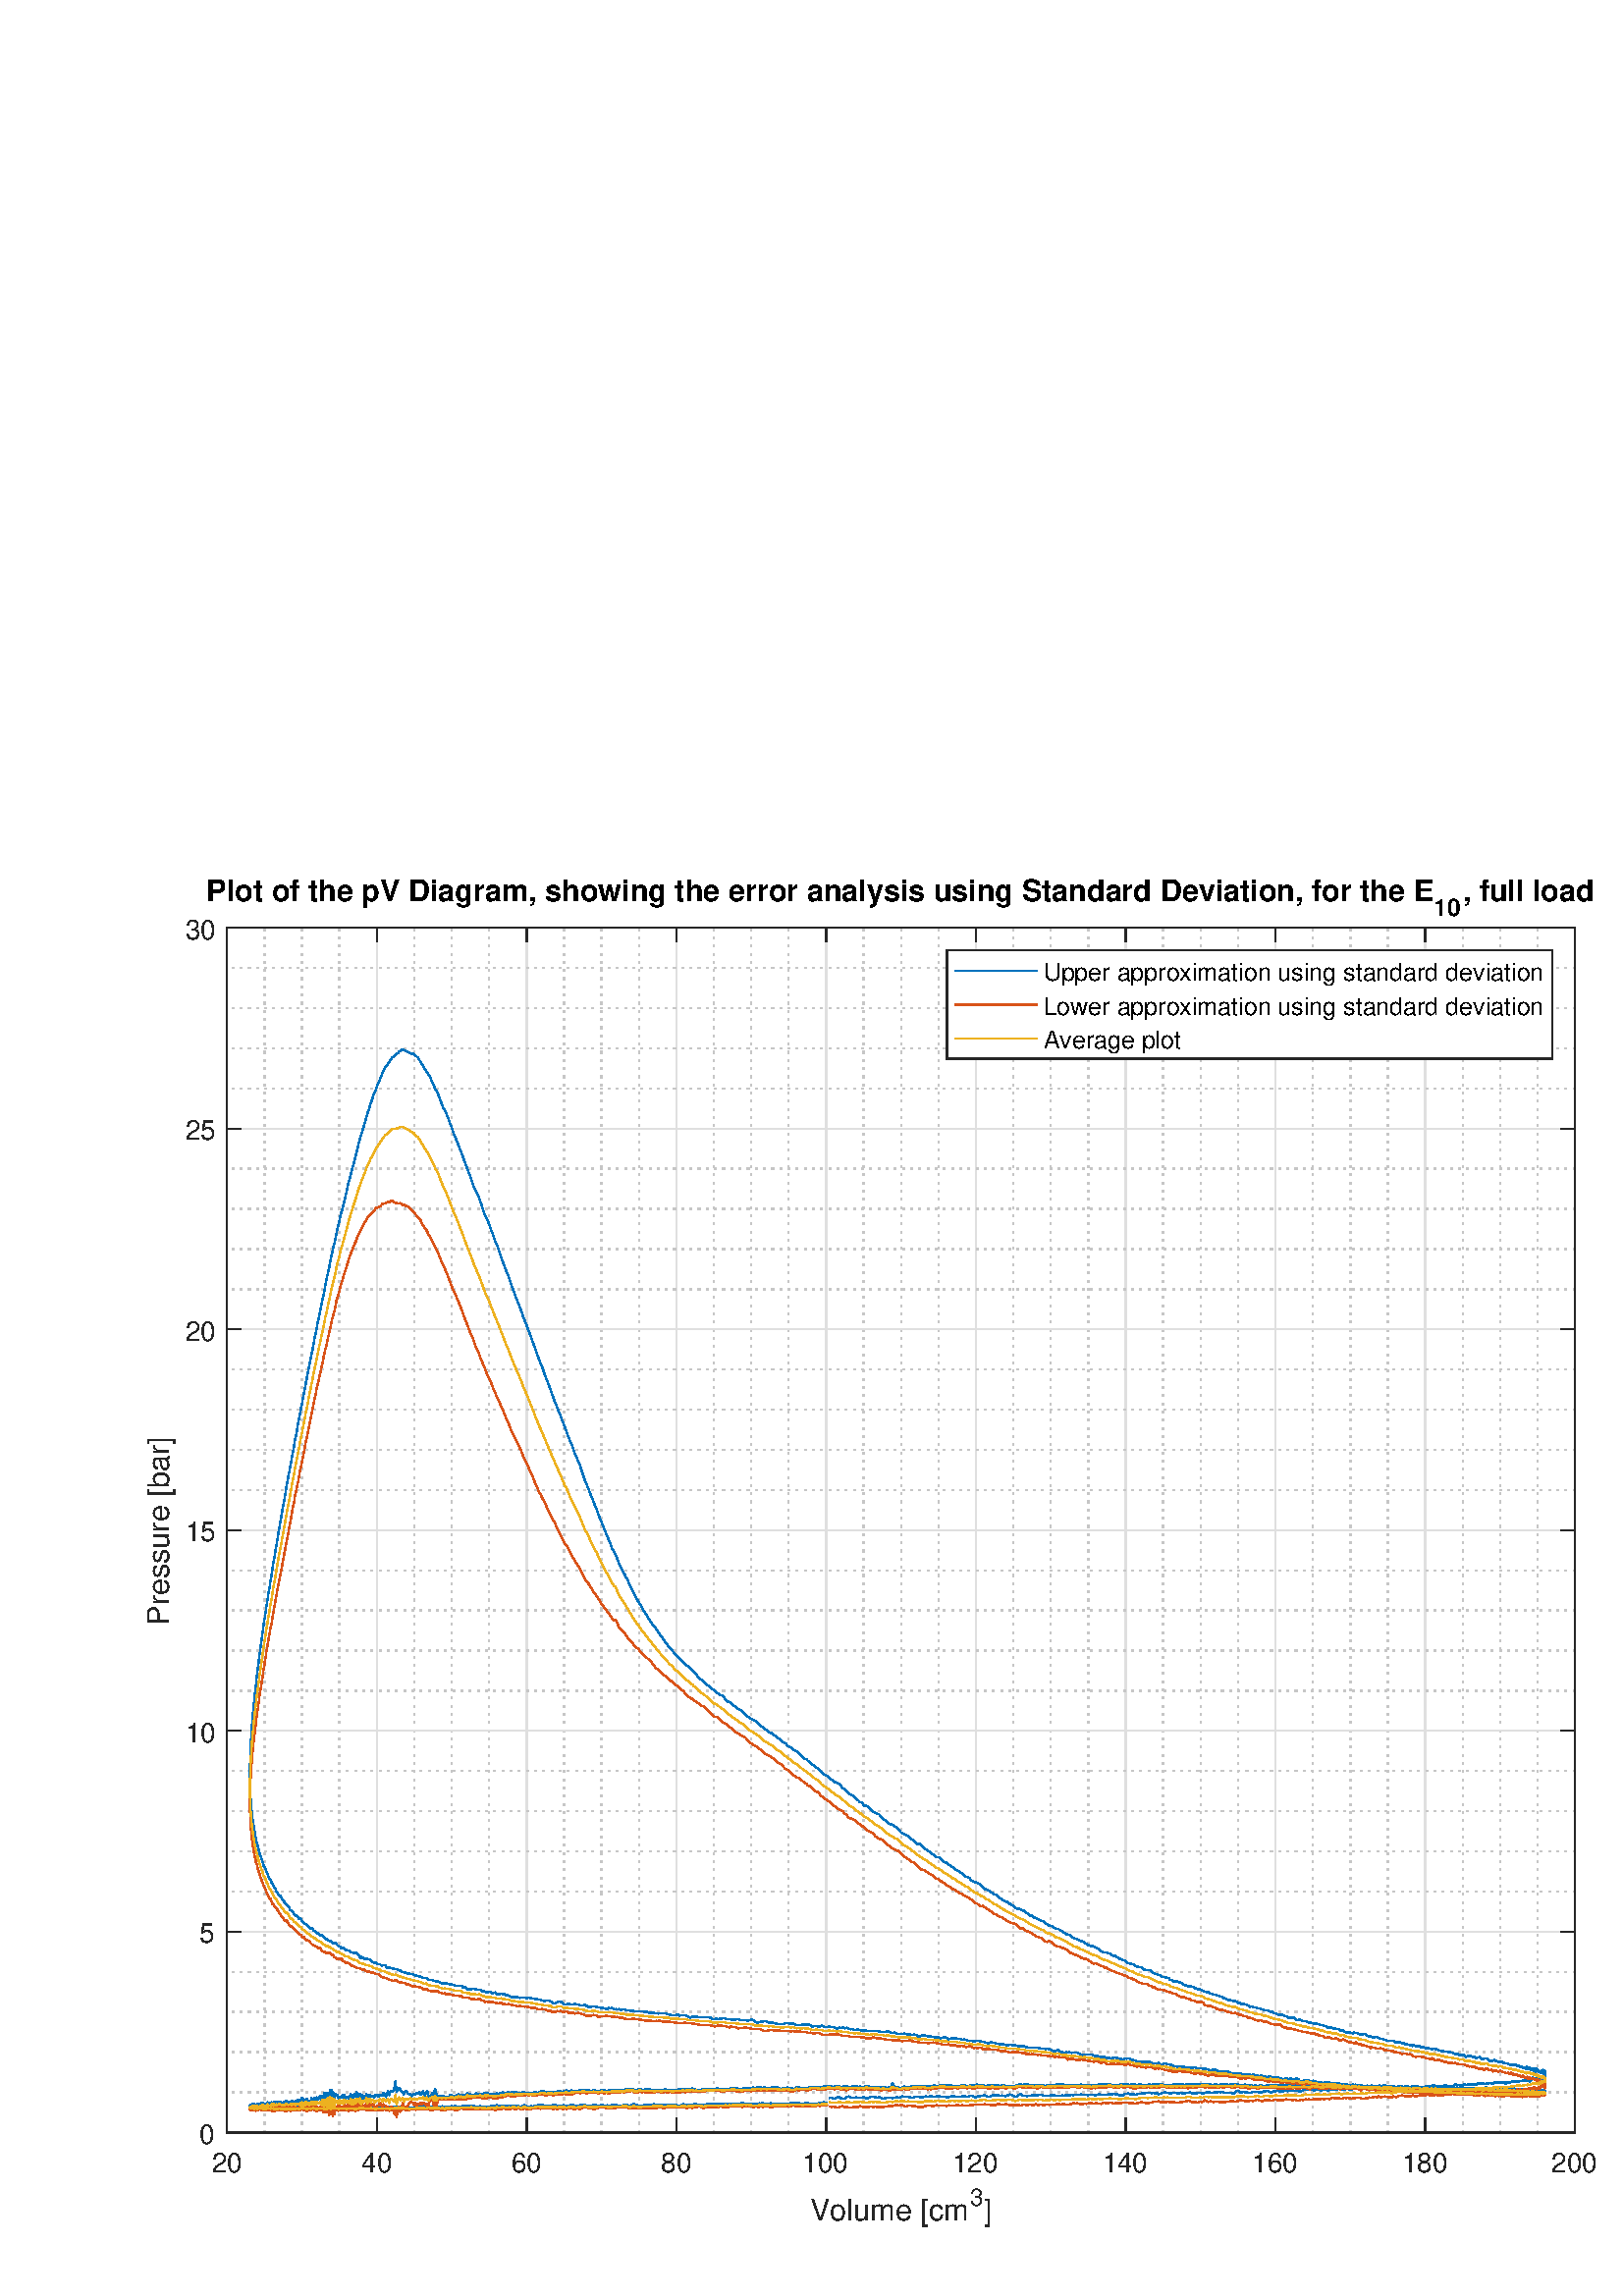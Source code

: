 %!PS-Adobe-3.0 EPSF-3.0
%%Pages: (atend)
%%BoundingBox:     0     0   638   542
%%LanguageLevel: 3
%%EndComments
%%BeginProlog
%%BeginResource: procset (Apache XML Graphics Std ProcSet) 1.2 0
%%Version: 1.2 0
%%Copyright: (Copyright 2001-2003,2010 The Apache Software Foundation. License terms: http://www.apache.org/licenses/LICENSE-2.0)
/bd{bind def}bind def
/ld{load def}bd
/GR/grestore ld
/GS/gsave ld
/RM/rmoveto ld
/C/curveto ld
/t/show ld
/L/lineto ld
/ML/setmiterlimit ld
/CT/concat ld
/f/fill ld
/N/newpath ld
/S/stroke ld
/CC/setcmykcolor ld
/A/ashow ld
/cp/closepath ld
/RC/setrgbcolor ld
/LJ/setlinejoin ld
/GC/setgray ld
/LW/setlinewidth ld
/M/moveto ld
/re {4 2 roll M
1 index 0 rlineto
0 exch rlineto
neg 0 rlineto
cp } bd
/_ctm matrix def
/_tm matrix def
/BT { _ctm currentmatrix pop matrix _tm copy pop 0 0 moveto } bd
/ET { _ctm setmatrix } bd
/iTm { _ctm setmatrix _tm concat } bd
/Tm { _tm astore pop iTm 0 0 moveto } bd
/ux 0.0 def
/uy 0.0 def
/F {
  /Tp exch def
  /Tf exch def
  Tf findfont Tp scalefont setfont
  /cf Tf def  /cs Tp def
} bd
/ULS {currentpoint /uy exch def /ux exch def} bd
/ULE {
  /Tcx currentpoint pop def
  gsave
  newpath
  cf findfont cs scalefont dup
  /FontMatrix get 0 get /Ts exch def /FontInfo get dup
  /UnderlinePosition get Ts mul /To exch def
  /UnderlineThickness get Ts mul /Tt exch def
  ux uy To add moveto  Tcx uy To add lineto
  Tt setlinewidth stroke
  grestore
} bd
/OLE {
  /Tcx currentpoint pop def
  gsave
  newpath
  cf findfont cs scalefont dup
  /FontMatrix get 0 get /Ts exch def /FontInfo get dup
  /UnderlinePosition get Ts mul /To exch def
  /UnderlineThickness get Ts mul /Tt exch def
  ux uy To add cs add moveto Tcx uy To add cs add lineto
  Tt setlinewidth stroke
  grestore
} bd
/SOE {
  /Tcx currentpoint pop def
  gsave
  newpath
  cf findfont cs scalefont dup
  /FontMatrix get 0 get /Ts exch def /FontInfo get dup
  /UnderlinePosition get Ts mul /To exch def
  /UnderlineThickness get Ts mul /Tt exch def
  ux uy To add cs 10 mul 26 idiv add moveto Tcx uy To add cs 10 mul 26 idiv add lineto
  Tt setlinewidth stroke
  grestore
} bd
/QT {
/Y22 exch store
/X22 exch store
/Y21 exch store
/X21 exch store
currentpoint
/Y21 load 2 mul add 3 div exch
/X21 load 2 mul add 3 div exch
/X21 load 2 mul /X22 load add 3 div
/Y21 load 2 mul /Y22 load add 3 div
/X22 load /Y22 load curveto
} bd
/SSPD {
dup length /d exch dict def
{
/v exch def
/k exch def
currentpagedevice k known {
/cpdv currentpagedevice k get def
v cpdv ne {
/upd false def
/nullv v type /nulltype eq def
/nullcpdv cpdv type /nulltype eq def
nullv nullcpdv or
{
/upd true def
} {
/sametype v type cpdv type eq def
sametype {
v type /arraytype eq {
/vlen v length def
/cpdvlen cpdv length def
vlen cpdvlen eq {
0 1 vlen 1 sub {
/i exch def
/obj v i get def
/cpdobj cpdv i get def
obj cpdobj ne {
/upd true def
exit
} if
} for
} {
/upd true def
} ifelse
} {
v type /dicttype eq {
v {
/dv exch def
/dk exch def
/cpddv cpdv dk get def
dv cpddv ne {
/upd true def
exit
} if
} forall
} {
/upd true def
} ifelse
} ifelse
} if
} ifelse
upd true eq {
d k v put
} if
} if
} if
} forall
d length 0 gt {
d setpagedevice
} if
} bd
/RE { % /NewFontName [NewEncodingArray] /FontName RE -
  findfont dup length dict begin
  {
    1 index /FID ne
    {def} {pop pop} ifelse
  } forall
  /Encoding exch def
  /FontName 1 index def
  currentdict definefont pop
  end
} bind def
%%EndResource
%%BeginResource: procset (Apache XML Graphics EPS ProcSet) 1.0 0
%%Version: 1.0 0
%%Copyright: (Copyright 2002-2003 The Apache Software Foundation. License terms: http://www.apache.org/licenses/LICENSE-2.0)
/BeginEPSF { %def
/b4_Inc_state save def         % Save state for cleanup
/dict_count countdictstack def % Count objects on dict stack
/op_count count 1 sub def      % Count objects on operand stack
userdict begin                 % Push userdict on dict stack
/showpage { } def              % Redefine showpage, { } = null proc
0 setgray 0 setlinecap         % Prepare graphics state
1 setlinewidth 0 setlinejoin
10 setmiterlimit [ ] 0 setdash newpath
/languagelevel where           % If level not equal to 1 then
{pop languagelevel             % set strokeadjust and
1 ne                           % overprint to their defaults.
{false setstrokeadjust false setoverprint
} if
} if
} bd
/EndEPSF { %def
count op_count sub {pop} repeat            % Clean up stacks
countdictstack dict_count sub {end} repeat
b4_Inc_state restore
} bd
%%EndResource
%FOPBeginFontDict
%%IncludeResource: font Courier-Oblique
%%IncludeResource: font Courier-BoldOblique
%%IncludeResource: font Courier-Bold
%%IncludeResource: font ZapfDingbats
%%IncludeResource: font Symbol
%%IncludeResource: font Helvetica
%%IncludeResource: font Helvetica-Oblique
%%IncludeResource: font Helvetica-Bold
%%IncludeResource: font Helvetica-BoldOblique
%%IncludeResource: font Times-Roman
%%IncludeResource: font Times-Italic
%%IncludeResource: font Times-Bold
%%IncludeResource: font Times-BoldItalic
%%IncludeResource: font Courier
%FOPEndFontDict
%%BeginResource: encoding WinAnsiEncoding
/WinAnsiEncoding [
/.notdef /.notdef /.notdef /.notdef /.notdef
/.notdef /.notdef /.notdef /.notdef /.notdef
/.notdef /.notdef /.notdef /.notdef /.notdef
/.notdef /.notdef /.notdef /.notdef /.notdef
/.notdef /.notdef /.notdef /.notdef /.notdef
/.notdef /.notdef /.notdef /.notdef /.notdef
/.notdef /.notdef /space /exclam /quotedbl
/numbersign /dollar /percent /ampersand /quotesingle
/parenleft /parenright /asterisk /plus /comma
/hyphen /period /slash /zero /one
/two /three /four /five /six
/seven /eight /nine /colon /semicolon
/less /equal /greater /question /at
/A /B /C /D /E
/F /G /H /I /J
/K /L /M /N /O
/P /Q /R /S /T
/U /V /W /X /Y
/Z /bracketleft /backslash /bracketright /asciicircum
/underscore /quoteleft /a /b /c
/d /e /f /g /h
/i /j /k /l /m
/n /o /p /q /r
/s /t /u /v /w
/x /y /z /braceleft /bar
/braceright /asciitilde /bullet /Euro /bullet
/quotesinglbase /florin /quotedblbase /ellipsis /dagger
/daggerdbl /circumflex /perthousand /Scaron /guilsinglleft
/OE /bullet /Zcaron /bullet /bullet
/quoteleft /quoteright /quotedblleft /quotedblright /bullet
/endash /emdash /asciitilde /trademark /scaron
/guilsinglright /oe /bullet /zcaron /Ydieresis
/space /exclamdown /cent /sterling /currency
/yen /brokenbar /section /dieresis /copyright
/ordfeminine /guillemotleft /logicalnot /sfthyphen /registered
/macron /degree /plusminus /twosuperior /threesuperior
/acute /mu /paragraph /middot /cedilla
/onesuperior /ordmasculine /guillemotright /onequarter /onehalf
/threequarters /questiondown /Agrave /Aacute /Acircumflex
/Atilde /Adieresis /Aring /AE /Ccedilla
/Egrave /Eacute /Ecircumflex /Edieresis /Igrave
/Iacute /Icircumflex /Idieresis /Eth /Ntilde
/Ograve /Oacute /Ocircumflex /Otilde /Odieresis
/multiply /Oslash /Ugrave /Uacute /Ucircumflex
/Udieresis /Yacute /Thorn /germandbls /agrave
/aacute /acircumflex /atilde /adieresis /aring
/ae /ccedilla /egrave /eacute /ecircumflex
/edieresis /igrave /iacute /icircumflex /idieresis
/eth /ntilde /ograve /oacute /ocircumflex
/otilde /odieresis /divide /oslash /ugrave
/uacute /ucircumflex /udieresis /yacute /thorn
/ydieresis
] def
%%EndResource
%FOPBeginFontReencode
/Courier-Oblique findfont
dup length dict begin
  {1 index /FID ne {def} {pop pop} ifelse} forall
  /Encoding WinAnsiEncoding def
  currentdict
end
/Courier-Oblique exch definefont pop
/Courier-BoldOblique findfont
dup length dict begin
  {1 index /FID ne {def} {pop pop} ifelse} forall
  /Encoding WinAnsiEncoding def
  currentdict
end
/Courier-BoldOblique exch definefont pop
/Courier-Bold findfont
dup length dict begin
  {1 index /FID ne {def} {pop pop} ifelse} forall
  /Encoding WinAnsiEncoding def
  currentdict
end
/Courier-Bold exch definefont pop
/Helvetica findfont
dup length dict begin
  {1 index /FID ne {def} {pop pop} ifelse} forall
  /Encoding WinAnsiEncoding def
  currentdict
end
/Helvetica exch definefont pop
/Helvetica-Oblique findfont
dup length dict begin
  {1 index /FID ne {def} {pop pop} ifelse} forall
  /Encoding WinAnsiEncoding def
  currentdict
end
/Helvetica-Oblique exch definefont pop
/Helvetica-Bold findfont
dup length dict begin
  {1 index /FID ne {def} {pop pop} ifelse} forall
  /Encoding WinAnsiEncoding def
  currentdict
end
/Helvetica-Bold exch definefont pop
/Helvetica-BoldOblique findfont
dup length dict begin
  {1 index /FID ne {def} {pop pop} ifelse} forall
  /Encoding WinAnsiEncoding def
  currentdict
end
/Helvetica-BoldOblique exch definefont pop
/Times-Roman findfont
dup length dict begin
  {1 index /FID ne {def} {pop pop} ifelse} forall
  /Encoding WinAnsiEncoding def
  currentdict
end
/Times-Roman exch definefont pop
/Times-Italic findfont
dup length dict begin
  {1 index /FID ne {def} {pop pop} ifelse} forall
  /Encoding WinAnsiEncoding def
  currentdict
end
/Times-Italic exch definefont pop
/Times-Bold findfont
dup length dict begin
  {1 index /FID ne {def} {pop pop} ifelse} forall
  /Encoding WinAnsiEncoding def
  currentdict
end
/Times-Bold exch definefont pop
/Times-BoldItalic findfont
dup length dict begin
  {1 index /FID ne {def} {pop pop} ifelse} forall
  /Encoding WinAnsiEncoding def
  currentdict
end
/Times-BoldItalic exch definefont pop
/Courier findfont
dup length dict begin
  {1 index /FID ne {def} {pop pop} ifelse} forall
  /Encoding WinAnsiEncoding def
  currentdict
end
/Courier exch definefont pop
%FOPEndFontReencode
%%EndProlog
%%Page: 1 1
%%PageBoundingBox: 0 0 638 542
%%BeginPageSetup
[1 0 0 -1 0 542] CT
%%EndPageSetup
GS
[0.75 0 0 0.75 0 -0.25] CT
1 GC
N
0 0 851 723 re
f
GR
GS
[0.75 0 0 0.75 0 -0.25] CT
1 GC
N
0 0 851 723 re
f
GR
GS
[0.75 0 0 0.75 0 -0.25] CT
1 GC
N
111 643 M
770 643 L
770 54 L
111 54 L
cp
f
GR
GS
[0.75 0 0 0.75 0 -0.25] CT
0.775 GC
[1 3] 0 setdash
2 LJ
0.667 LW
N
129.306 643 M
129.306 54 L
S
GR
GS
[0.75 0 0 0.75 0 -0.25] CT
0.775 GC
[1 3] 0 setdash
2 LJ
0.667 LW
N
147.611 643 M
147.611 54 L
S
GR
GS
[0.75 0 0 0.75 0 -0.25] CT
0.775 GC
[1 3] 0 setdash
2 LJ
0.667 LW
N
165.917 643 M
165.917 54 L
S
GR
GS
[0.75 0 0 0.75 0 -0.25] CT
0.775 GC
[1 3] 0 setdash
2 LJ
0.667 LW
N
202.528 643 M
202.528 54 L
S
GR
GS
[0.75 0 0 0.75 0 -0.25] CT
0.775 GC
[1 3] 0 setdash
2 LJ
0.667 LW
N
220.833 643 M
220.833 54 L
S
GR
GS
[0.75 0 0 0.75 0 -0.25] CT
0.775 GC
[1 3] 0 setdash
2 LJ
0.667 LW
N
239.139 643 M
239.139 54 L
S
GR
GS
[0.75 0 0 0.75 0 -0.25] CT
0.775 GC
[1 3] 0 setdash
2 LJ
0.667 LW
N
275.75 643 M
275.75 54 L
S
GR
GS
[0.75 0 0 0.75 0 -0.25] CT
0.775 GC
[1 3] 0 setdash
2 LJ
0.667 LW
N
294.056 643 M
294.056 54 L
S
GR
GS
[0.75 0 0 0.75 0 -0.25] CT
0.775 GC
[1 3] 0 setdash
2 LJ
0.667 LW
N
312.361 643 M
312.361 54 L
S
GR
GS
[0.75 0 0 0.75 0 -0.25] CT
0.775 GC
[1 3] 0 setdash
2 LJ
0.667 LW
N
348.972 643 M
348.972 54 L
S
GR
GS
[0.75 0 0 0.75 0 -0.25] CT
0.775 GC
[1 3] 0 setdash
2 LJ
0.667 LW
N
367.278 643 M
367.278 54 L
S
GR
GS
[0.75 0 0 0.75 0 -0.25] CT
0.775 GC
[1 3] 0 setdash
2 LJ
0.667 LW
N
385.583 643 M
385.583 54 L
S
GR
GS
[0.75 0 0 0.75 0 -0.25] CT
0.775 GC
[1 3] 0 setdash
2 LJ
0.667 LW
N
422.194 643 M
422.194 54 L
S
GR
GS
[0.75 0 0 0.75 0 -0.25] CT
0.775 GC
[1 3] 0 setdash
2 LJ
0.667 LW
N
440.5 643 M
440.5 54 L
S
GR
GS
[0.75 0 0 0.75 0 -0.25] CT
0.775 GC
[1 3] 0 setdash
2 LJ
0.667 LW
N
458.806 643 M
458.806 54 L
S
GR
GS
[0.75 0 0 0.75 0 -0.25] CT
0.775 GC
[1 3] 0 setdash
2 LJ
0.667 LW
N
495.417 643 M
495.417 54 L
S
GR
GS
[0.75 0 0 0.75 0 -0.25] CT
0.775 GC
[1 3] 0 setdash
2 LJ
0.667 LW
N
513.722 643 M
513.722 54 L
S
GR
GS
[0.75 0 0 0.75 0 -0.25] CT
0.775 GC
[1 3] 0 setdash
2 LJ
0.667 LW
N
532.028 643 M
532.028 54 L
S
GR
GS
[0.75 0 0 0.75 0 -0.25] CT
0.775 GC
[1 3] 0 setdash
2 LJ
0.667 LW
N
568.639 643 M
568.639 54 L
S
GR
GS
[0.75 0 0 0.75 0 -0.25] CT
0.775 GC
[1 3] 0 setdash
2 LJ
0.667 LW
N
586.944 643 M
586.944 54 L
S
GR
GS
[0.75 0 0 0.75 0 -0.25] CT
0.775 GC
[1 3] 0 setdash
2 LJ
0.667 LW
N
605.25 643 M
605.25 54 L
S
GR
GS
[0.75 0 0 0.75 0 -0.25] CT
0.775 GC
[1 3] 0 setdash
2 LJ
0.667 LW
N
641.861 643 M
641.861 54 L
S
GR
GS
[0.75 0 0 0.75 0 -0.25] CT
0.775 GC
[1 3] 0 setdash
2 LJ
0.667 LW
N
660.167 643 M
660.167 54 L
S
GR
GS
[0.75 0 0 0.75 0 -0.25] CT
0.775 GC
[1 3] 0 setdash
2 LJ
0.667 LW
N
678.472 643 M
678.472 54 L
S
GR
GS
[0.75 0 0 0.75 0 -0.25] CT
0.775 GC
[1 3] 0 setdash
2 LJ
0.667 LW
N
715.083 643 M
715.083 54 L
S
GR
GS
[0.75 0 0 0.75 0 -0.25] CT
0.775 GC
[1 3] 0 setdash
2 LJ
0.667 LW
N
733.389 643 M
733.389 54 L
S
GR
GS
[0.75 0 0 0.75 0 -0.25] CT
0.775 GC
[1 3] 0 setdash
2 LJ
0.667 LW
N
751.694 643 M
751.694 54 L
S
GR
GS
[0.75 0 0 0.75 0 -0.25] CT
0.873 GC
1 LJ
0.667 LW
N
111 643 M
111 54 L
S
GR
GS
[0.75 0 0 0.75 0 -0.25] CT
0.873 GC
1 LJ
0.667 LW
N
184.222 643 M
184.222 54 L
S
GR
GS
[0.75 0 0 0.75 0 -0.25] CT
0.873 GC
1 LJ
0.667 LW
N
257.444 643 M
257.444 54 L
S
GR
GS
[0.75 0 0 0.75 0 -0.25] CT
0.873 GC
1 LJ
0.667 LW
N
330.667 643 M
330.667 54 L
S
GR
GS
[0.75 0 0 0.75 0 -0.25] CT
0.873 GC
1 LJ
0.667 LW
N
403.889 643 M
403.889 54 L
S
GR
GS
[0.75 0 0 0.75 0 -0.25] CT
0.873 GC
1 LJ
0.667 LW
N
477.111 643 M
477.111 54 L
S
GR
GS
[0.75 0 0 0.75 0 -0.25] CT
0.873 GC
1 LJ
0.667 LW
N
550.333 643 M
550.333 54 L
S
GR
GS
[0.75 0 0 0.75 0 -0.25] CT
0.873 GC
1 LJ
0.667 LW
N
623.556 643 M
623.556 54 L
S
GR
GS
[0.75 0 0 0.75 0 -0.25] CT
0.873 GC
1 LJ
0.667 LW
N
696.778 643 M
696.778 54 L
S
GR
GS
[0.75 0 0 0.75 0 -0.25] CT
0.873 GC
1 LJ
0.667 LW
N
770 643 M
770 54 L
S
GR
GS
[0.75 0 0 0.75 0 -0.25] CT
0.775 GC
[1 3] 0 setdash
2 LJ
0.667 LW
N
770 623.367 M
111 623.367 L
S
GR
GS
[0.75 0 0 0.75 0 -0.25] CT
0.775 GC
[1 3] 0 setdash
2 LJ
0.667 LW
N
770 603.733 M
111 603.733 L
S
GR
GS
[0.75 0 0 0.75 0 -0.25] CT
0.775 GC
[1 3] 0 setdash
2 LJ
0.667 LW
N
770 584.1 M
111 584.1 L
S
GR
GS
[0.75 0 0 0.75 0 -0.25] CT
0.775 GC
[1 3] 0 setdash
2 LJ
0.667 LW
N
770 564.467 M
111 564.467 L
S
GR
GS
[0.75 0 0 0.75 0 -0.25] CT
0.775 GC
[1 3] 0 setdash
2 LJ
0.667 LW
N
770 525.2 M
111 525.2 L
S
GR
GS
[0.75 0 0 0.75 0 -0.25] CT
0.775 GC
[1 3] 0 setdash
2 LJ
0.667 LW
N
770 505.567 M
111 505.567 L
S
GR
GS
[0.75 0 0 0.75 0 -0.25] CT
0.775 GC
[1 3] 0 setdash
2 LJ
0.667 LW
N
770 485.933 M
111 485.933 L
S
GR
GS
[0.75 0 0 0.75 0 -0.25] CT
0.775 GC
[1 3] 0 setdash
2 LJ
0.667 LW
N
770 466.3 M
111 466.3 L
S
GR
GS
[0.75 0 0 0.75 0 -0.25] CT
0.775 GC
[1 3] 0 setdash
2 LJ
0.667 LW
N
770 427.033 M
111 427.033 L
S
GR
GS
[0.75 0 0 0.75 0 -0.25] CT
0.775 GC
[1 3] 0 setdash
2 LJ
0.667 LW
N
770 407.4 M
111 407.4 L
S
GR
GS
[0.75 0 0 0.75 0 -0.25] CT
0.775 GC
[1 3] 0 setdash
2 LJ
0.667 LW
N
770 387.767 M
111 387.767 L
S
GR
GS
[0.75 0 0 0.75 0 -0.25] CT
0.775 GC
[1 3] 0 setdash
2 LJ
0.667 LW
N
770 368.133 M
111 368.133 L
S
GR
GS
[0.75 0 0 0.75 0 -0.25] CT
0.775 GC
[1 3] 0 setdash
2 LJ
0.667 LW
N
770 328.867 M
111 328.867 L
S
GR
GS
[0.75 0 0 0.75 0 -0.25] CT
0.775 GC
[1 3] 0 setdash
2 LJ
0.667 LW
N
770 309.233 M
111 309.233 L
S
GR
GS
[0.75 0 0 0.75 0 -0.25] CT
0.775 GC
[1 3] 0 setdash
2 LJ
0.667 LW
N
770 289.6 M
111 289.6 L
S
GR
GS
[0.75 0 0 0.75 0 -0.25] CT
0.775 GC
[1 3] 0 setdash
2 LJ
0.667 LW
N
770 269.967 M
111 269.967 L
S
GR
GS
[0.75 0 0 0.75 0 -0.25] CT
0.775 GC
[1 3] 0 setdash
2 LJ
0.667 LW
N
770 230.7 M
111 230.7 L
S
GR
GS
[0.75 0 0 0.75 0 -0.25] CT
0.775 GC
[1 3] 0 setdash
2 LJ
0.667 LW
N
770 211.067 M
111 211.067 L
S
GR
GS
[0.75 0 0 0.75 0 -0.25] CT
0.775 GC
[1 3] 0 setdash
2 LJ
0.667 LW
N
770 191.433 M
111 191.433 L
S
GR
GS
[0.75 0 0 0.75 0 -0.25] CT
0.775 GC
[1 3] 0 setdash
2 LJ
0.667 LW
N
770 171.8 M
111 171.8 L
S
GR
GS
[0.75 0 0 0.75 0 -0.25] CT
0.775 GC
[1 3] 0 setdash
2 LJ
0.667 LW
N
770 132.533 M
111 132.533 L
S
GR
GS
[0.75 0 0 0.75 0 -0.25] CT
0.775 GC
[1 3] 0 setdash
2 LJ
0.667 LW
N
770 112.9 M
111 112.9 L
S
GR
GS
[0.75 0 0 0.75 0 -0.25] CT
0.775 GC
[1 3] 0 setdash
2 LJ
0.667 LW
N
770 93.267 M
111 93.267 L
S
GR
GS
[0.75 0 0 0.75 0 -0.25] CT
0.775 GC
[1 3] 0 setdash
2 LJ
0.667 LW
N
770 73.633 M
111 73.633 L
S
GR
GS
[0.75 0 0 0.75 0 -0.25] CT
0.873 GC
1 LJ
0.667 LW
N
770 643 M
111 643 L
S
GR
GS
[0.75 0 0 0.75 0 -0.25] CT
0.873 GC
1 LJ
0.667 LW
N
770 544.833 M
111 544.833 L
S
GR
GS
[0.75 0 0 0.75 0 -0.25] CT
0.873 GC
1 LJ
0.667 LW
N
770 446.667 M
111 446.667 L
S
GR
GS
[0.75 0 0 0.75 0 -0.25] CT
0.873 GC
1 LJ
0.667 LW
N
770 348.5 M
111 348.5 L
S
GR
GS
[0.75 0 0 0.75 0 -0.25] CT
0.873 GC
1 LJ
0.667 LW
N
770 250.333 M
111 250.333 L
S
GR
GS
[0.75 0 0 0.75 0 -0.25] CT
0.873 GC
1 LJ
0.667 LW
N
770 152.167 M
111 152.167 L
S
GR
GS
[0.75 0 0 0.75 0 -0.25] CT
0.873 GC
1 LJ
0.667 LW
N
770 54 M
111 54 L
S
GR
GS
[0.75 0 0 0.75 0 -0.25] CT
0.149 GC
2 setlinecap
1 LJ
0.667 LW
N
111 643 M
770 643 L
S
GR
GS
[0.75 0 0 0.75 0 -0.25] CT
0.149 GC
2 setlinecap
1 LJ
0.667 LW
N
111 54 M
770 54 L
S
GR
GS
[0.75 0 0 0.75 0 -0.25] CT
0.149 GC
2 setlinecap
1 LJ
0.667 LW
N
111 643 M
111 636.41 L
S
GR
GS
[0.75 0 0 0.75 0 -0.25] CT
0.149 GC
2 setlinecap
1 LJ
0.667 LW
N
184.222 643 M
184.222 636.41 L
S
GR
GS
[0.75 0 0 0.75 0 -0.25] CT
0.149 GC
2 setlinecap
1 LJ
0.667 LW
N
257.444 643 M
257.444 636.41 L
S
GR
GS
[0.75 0 0 0.75 0 -0.25] CT
0.149 GC
2 setlinecap
1 LJ
0.667 LW
N
330.667 643 M
330.667 636.41 L
S
GR
GS
[0.75 0 0 0.75 0 -0.25] CT
0.149 GC
2 setlinecap
1 LJ
0.667 LW
N
403.889 643 M
403.889 636.41 L
S
GR
GS
[0.75 0 0 0.75 0 -0.25] CT
0.149 GC
2 setlinecap
1 LJ
0.667 LW
N
477.111 643 M
477.111 636.41 L
S
GR
GS
[0.75 0 0 0.75 0 -0.25] CT
0.149 GC
2 setlinecap
1 LJ
0.667 LW
N
550.333 643 M
550.333 636.41 L
S
GR
GS
[0.75 0 0 0.75 0 -0.25] CT
0.149 GC
2 setlinecap
1 LJ
0.667 LW
N
623.556 643 M
623.556 636.41 L
S
GR
GS
[0.75 0 0 0.75 0 -0.25] CT
0.149 GC
2 setlinecap
1 LJ
0.667 LW
N
696.778 643 M
696.778 636.41 L
S
GR
GS
[0.75 0 0 0.75 0 -0.25] CT
0.149 GC
2 setlinecap
1 LJ
0.667 LW
N
770 643 M
770 636.41 L
S
GR
GS
[0.75 0 0 0.75 0 -0.25] CT
0.149 GC
2 setlinecap
1 LJ
0.667 LW
N
111 54 M
111 60.59 L
S
GR
GS
[0.75 0 0 0.75 0 -0.25] CT
0.149 GC
2 setlinecap
1 LJ
0.667 LW
N
184.222 54 M
184.222 60.59 L
S
GR
GS
[0.75 0 0 0.75 0 -0.25] CT
0.149 GC
2 setlinecap
1 LJ
0.667 LW
N
257.444 54 M
257.444 60.59 L
S
GR
GS
[0.75 0 0 0.75 0 -0.25] CT
0.149 GC
2 setlinecap
1 LJ
0.667 LW
N
330.667 54 M
330.667 60.59 L
S
GR
GS
[0.75 0 0 0.75 0 -0.25] CT
0.149 GC
2 setlinecap
1 LJ
0.667 LW
N
403.889 54 M
403.889 60.59 L
S
GR
GS
[0.75 0 0 0.75 0 -0.25] CT
0.149 GC
2 setlinecap
1 LJ
0.667 LW
N
477.111 54 M
477.111 60.59 L
S
GR
GS
[0.75 0 0 0.75 0 -0.25] CT
0.149 GC
2 setlinecap
1 LJ
0.667 LW
N
550.333 54 M
550.333 60.59 L
S
GR
GS
[0.75 0 0 0.75 0 -0.25] CT
0.149 GC
2 setlinecap
1 LJ
0.667 LW
N
623.556 54 M
623.556 60.59 L
S
GR
GS
[0.75 0 0 0.75 0 -0.25] CT
0.149 GC
2 setlinecap
1 LJ
0.667 LW
N
696.778 54 M
696.778 60.59 L
S
GR
GS
[0.75 0 0 0.75 0 -0.25] CT
0.149 GC
2 setlinecap
1 LJ
0.667 LW
N
770 54 M
770 60.59 L
S
GR
GS
[0.75 0 0 0.75 83.25 486.0] CT
0.149 GC
/Helvetica 13.333 F
GS
[1 0 0 1 0 0] CT
-7.5 14 moveto 
1 -1 scale
(20) t 
GR
GR
GS
[0.75 0 0 0.75 138.167 486.0] CT
0.149 GC
/Helvetica 13.333 F
GS
[1 0 0 1 0 0] CT
-7.5 14 moveto 
1 -1 scale
(40) t 
GR
GR
GS
[0.75 0 0 0.75 193.083 486.0] CT
0.149 GC
/Helvetica 13.333 F
GS
[1 0 0 1 0 0] CT
-7.5 14 moveto 
1 -1 scale
(60) t 
GR
GR
GS
[0.75 0 0 0.75 248.0 486.0] CT
0.149 GC
/Helvetica 13.333 F
GS
[1 0 0 1 0 0] CT
-7.5 14 moveto 
1 -1 scale
(80) t 
GR
GR
GS
[0.75 0 0 0.75 302.917 486.0] CT
0.149 GC
/Helvetica 13.333 F
GS
[1 0 0 1 0 0] CT
-11.5 14 moveto 
1 -1 scale
(100) t 
GR
GR
GS
[0.75 0 0 0.75 357.833 486.0] CT
0.149 GC
/Helvetica 13.333 F
GS
[1 0 0 1 0 0] CT
-11.5 14 moveto 
1 -1 scale
(120) t 
GR
GR
GS
[0.75 0 0 0.75 412.75 486.0] CT
0.149 GC
/Helvetica 13.333 F
GS
[1 0 0 1 0 0] CT
-11.5 14 moveto 
1 -1 scale
(140) t 
GR
GR
GS
[0.75 0 0 0.75 467.667 486.0] CT
0.149 GC
/Helvetica 13.333 F
GS
[1 0 0 1 0 0] CT
-11.5 14 moveto 
1 -1 scale
(160) t 
GR
GR
GS
[0.75 0 0 0.75 522.583 486.0] CT
0.149 GC
/Helvetica 13.333 F
GS
[1 0 0 1 0 0] CT
-11.5 14 moveto 
1 -1 scale
(180) t 
GR
GR
GS
[0.75 0 0 0.75 577.5 486.0] CT
0.149 GC
/Helvetica 13.333 F
GS
[1 0 0 1 0 0] CT
-11.5 14 moveto 
1 -1 scale
(200) t 
GR
GR
GS
[0.75 0 0 0.75 297 514.25] CT
0.149 GC
/Helvetica 14.667 F
GS
[1 0 0 1 0 0] CT
0 0 moveto 
1 -1 scale
(Volume [cm) t 
GR
GR
GS
[0.75 0 0 0.75 355.5 509] CT
0.149 GC
/Helvetica 11.733 F
GS
[1 0 0 1 0 0] CT
0 0 moveto 
1 -1 scale
(3) t 
GR
GR
GS
[0.75 0 0 0.75 360.75 514.25] CT
0.149 GC
/Helvetica 14.667 F
GS
[1 0 0 1 0 0] CT
0 0 moveto 
1 -1 scale
(]) t 
GR
GR
GS
[0.75 0 0 0.75 0 -0.25] CT
0.149 GC
2 setlinecap
1 LJ
0.667 LW
N
111 643 M
111 54 L
S
GR
GS
[0.75 0 0 0.75 0 -0.25] CT
0.149 GC
2 setlinecap
1 LJ
0.667 LW
N
770 643 M
770 54 L
S
GR
GS
[0.75 0 0 0.75 0 -0.25] CT
0.149 GC
2 setlinecap
1 LJ
0.667 LW
N
111 643 M
117.59 643 L
S
GR
GS
[0.75 0 0 0.75 0 -0.25] CT
0.149 GC
2 setlinecap
1 LJ
0.667 LW
N
111 544.833 M
117.59 544.833 L
S
GR
GS
[0.75 0 0 0.75 0 -0.25] CT
0.149 GC
2 setlinecap
1 LJ
0.667 LW
N
111 446.667 M
117.59 446.667 L
S
GR
GS
[0.75 0 0 0.75 0 -0.25] CT
0.149 GC
2 setlinecap
1 LJ
0.667 LW
N
111 348.5 M
117.59 348.5 L
S
GR
GS
[0.75 0 0 0.75 0 -0.25] CT
0.149 GC
2 setlinecap
1 LJ
0.667 LW
N
111 250.333 M
117.59 250.333 L
S
GR
GS
[0.75 0 0 0.75 0 -0.25] CT
0.149 GC
2 setlinecap
1 LJ
0.667 LW
N
111 152.167 M
117.59 152.167 L
S
GR
GS
[0.75 0 0 0.75 0 -0.25] CT
0.149 GC
2 setlinecap
1 LJ
0.667 LW
N
111 54 M
117.59 54 L
S
GR
GS
[0.75 0 0 0.75 0 -0.25] CT
0.149 GC
2 setlinecap
1 LJ
0.667 LW
N
770 643 M
763.41 643 L
S
GR
GS
[0.75 0 0 0.75 0 -0.25] CT
0.149 GC
2 setlinecap
1 LJ
0.667 LW
N
770 544.833 M
763.41 544.833 L
S
GR
GS
[0.75 0 0 0.75 0 -0.25] CT
0.149 GC
2 setlinecap
1 LJ
0.667 LW
N
770 446.667 M
763.41 446.667 L
S
GR
GS
[0.75 0 0 0.75 0 -0.25] CT
0.149 GC
2 setlinecap
1 LJ
0.667 LW
N
770 348.5 M
763.41 348.5 L
S
GR
GS
[0.75 0 0 0.75 0 -0.25] CT
0.149 GC
2 setlinecap
1 LJ
0.667 LW
N
770 250.333 M
763.41 250.333 L
S
GR
GS
[0.75 0 0 0.75 0 -0.25] CT
0.149 GC
2 setlinecap
1 LJ
0.667 LW
N
770 152.167 M
763.41 152.167 L
S
GR
GS
[0.75 0 0 0.75 0 -0.25] CT
0.149 GC
2 setlinecap
1 LJ
0.667 LW
N
770 54 M
763.41 54 L
S
GR
GS
[0.75 0 0 0.75 79.25 482] CT
0.149 GC
/Helvetica 13.333 F
GS
[1 0 0 1 0 0] CT
-8 5.5 moveto 
1 -1 scale
(0) t 
GR
GR
GS
[0.75 0 0 0.75 79.25 408.375] CT
0.149 GC
/Helvetica 13.333 F
GS
[1 0 0 1 0 0] CT
-8 5.5 moveto 
1 -1 scale
(5) t 
GR
GR
GS
[0.75 0 0 0.75 79.25 334.75] CT
0.149 GC
/Helvetica 13.333 F
GS
[1 0 0 1 0 0] CT
-15 5.5 moveto 
1 -1 scale
(10) t 
GR
GR
GS
[0.75 0 0 0.75 79.25 261.125] CT
0.149 GC
/Helvetica 13.333 F
GS
[1 0 0 1 0 0] CT
-15 5.5 moveto 
1 -1 scale
(15) t 
GR
GR
GS
[0.75 0 0 0.75 79.25 187.5] CT
0.149 GC
/Helvetica 13.333 F
GS
[1 0 0 1 0 0] CT
-15 5.5 moveto 
1 -1 scale
(20) t 
GR
GR
GS
[0.75 0 0 0.75 79.25 113.875] CT
0.149 GC
/Helvetica 13.333 F
GS
[1 0 0 1 0 0] CT
-15 5.5 moveto 
1 -1 scale
(25) t 
GR
GR
GS
[0.75 0 0 0.75 79.25 40.25] CT
0.149 GC
/Helvetica 13.333 F
GS
[1 0 0 1 0 0] CT
-15 5.5 moveto 
1 -1 scale
(30) t 
GR
GR
GS
[0 -0.75 0.75 0 65 261.125] CT
0.149 GC
/Helvetica 14.667 F
GS
[1 0 0 1 0 0] CT
-46.5 -4 moveto 
1 -1 scale
(Pressure [bar]) t 
GR
GR
GS
[0.75 0 0 0.75 75.75 30.5] CT
/Helvetica-Bold 14.667 F
GS
[1 0 0 1 0 0] CT
0 0 moveto 
1 -1 scale
(Plot of the pV Diagram, showing the error analysis using Standard Deviation, for the E) t 
GR
GR
GS
[0.75 0 0 0.75 525.75 35.75] CT
/Helvetica-Bold 11.733 F
GS
[1 0 0 1 0 0] CT
0 0 moveto 
1 -1 scale
(10) t 
GR
GR
GS
[0.75 0 0 0.75 536.25 30.5] CT
/Helvetica-Bold 14.667 F
GS
[1 0 0 1 0 0] CT
0 0 moveto 
1 -1 scale
(, full load) t 
GR
GR
GS
[0.75 0 0 0.75 0 -0.25] CT
0 0.447 0.741 RC
1 LJ
0.667 LW
N
405.499 626.192 M
406.435 626.102 L
407.371 626.427 L
408.308 626.571 L
409.244 625.892 L
410.181 625.781 L
411.119 626.306 L
412.056 626.501 L
412.994 626.461 L
413.932 625.635 L
414.87 625.393 L
415.808 625.892 L
416.747 625.993 L
417.685 625.988 L
418.624 625.856 L
419.563 626.012 L
420.503 625.967 L
421.442 625.901 L
422.382 625.871 L
423.322 626.258 L
424.261 626.278 L
425.201 625.79 L
426.142 625.442 L
427.082 625.698 L
428.022 625.728 L
428.962 626.077 L
429.903 625.775 L
430.844 626.21 L
431.784 626.494 L
432.725 626.289 L
433.666 626.037 L
434.607 625.905 L
435.547 625.945 L
436.488 626.237 L
437.429 626.054 L
438.37 625.84 L
439.311 625.989 L
440.252 625.811 L
441.193 625.376 L
442.134 625.564 L
443.075 625.54 L
444.016 625.681 L
444.956 625.894 L
445.897 626.108 L
446.838 625.801 L
447.778 625.547 L
448.719 625.635 L
449.659 625.703 L
450.6 625.969 L
451.54 625.729 L
452.48 625.372 L
453.42 625.614 L
454.36 625.386 L
455.299 625.291 L
456.239 625.481 L
457.178 625.655 L
458.118 625.076 L
459.057 625.398 L
459.996 625.423 L
460.934 625.508 L
461.873 625.637 L
462.811 625.773 L
463.749 625.787 L
464.687 625.504 L
465.625 625.011 L
466.562 625.407 L
467.499 625.506 L
468.436 625.632 L
469.373 625.599 L
470.309 625.449 L
471.245 625.164 L
472.181 625.545 L
473.117 625.621 L
474.052 625.198 L
474.987 624.949 L
475.922 625.319 L
476.856 626.055 L
477.79 625.379 L
478.723 625.429 L
479.657 624.984 L
480.589 624.931 L
481.522 624.841 L
482.454 625.394 L
483.386 625.547 L
484.317 625.318 L
485.248 624.878 L
486.179 624.96 L
487.109 624.842 L
488.038 624.806 L
488.968 625.064 L
489.896 624.893 L
490.825 625.161 L
491.753 625.294 L
492.68 624.865 L
493.607 624.439 L
494.534 624.604 L
495.459 625.065 L
496.385 625.699 L
497.31 625.245 L
498.234 624.483 L
499.158 624.279 L
500.082 624.986 L
501.005 624.942 L
501.927 625.263 L
502.849 625.009 L
503.77 625.035 L
504.69 624.763 L
505.61 624.733 L
506.53 624.875 L
507.449 624.773 L
508.367 624.614 L
509.284 624.651 L
510.201 625.158 L
511.118 625.101 L
512.033 625.206 L
512.948 625.005 L
513.863 624.743 L
514.777 624.826 L
515.69 624.933 L
516.602 625.005 L
517.514 625.011 L
518.425 625.094 L
519.335 624.877 L
520.245 625.024 L
521.154 624.855 L
522.062 624.778 L
522.969 624.854 L
523.876 624.696 L
524.782 624.776 L
525.687 624.562 L
526.591 624.681 L
527.495 624.606 L
528.398 624.373 L
529.3 624.625 L
530.201 624.645 L
531.102 624.727 L
532.001 624.78 L
532.9 624.584 L
533.798 624.621 L
534.695 624.73 L
535.591 624.892 L
536.487 624.484 L
537.381 624.337 L
538.275 624.646 L
539.168 624.712 L
540.06 624.701 L
540.951 624.548 L
541.841 624.422 L
542.73 624.287 L
543.618 624.362 L
544.506 623.988 L
545.392 624.364 L
546.278 624.371 L
547.162 624.945 L
548.046 624.785 L
548.928 624.809 L
549.81 624.27 L
550.691 624.101 L
551.57 623.946 L
552.449 624.257 L
553.327 624.622 L
554.203 624.322 L
555.079 624.607 L
555.954 624.263 L
556.827 624.042 L
557.7 624.132 L
558.571 623.68 L
559.442 623.851 L
560.311 623.634 L
561.179 623.62 L
562.047 623.546 L
562.913 623.899 L
563.778 623.707 L
564.642 623.887 L
565.504 623.754 L
566.366 624.307 L
567.227 624.074 L
568.086 623.859 L
568.944 623.461 L
569.802 623.461 L
570.657 623.724 L
571.512 623.796 L
572.366 623.955 L
573.218 623.67 L
574.07 623.666 L
574.92 623.544 L
575.769 623.922 L
576.616 623.776 L
577.463 623.754 L
578.308 623.904 L
579.152 623.929 L
579.995 623.635 L
580.836 623.611 L
581.676 623.415 L
582.515 623.743 L
583.353 623.908 L
584.19 623.745 L
585.025 623.943 L
585.859 623.612 L
586.691 623.669 L
587.522 623.899 L
588.352 623.909 L
589.181 623.683 L
590.008 623.267 L
590.834 623.305 L
591.659 623.536 L
592.482 623.642 L
593.304 623.605 L
594.125 623.37 L
594.944 623.621 L
595.761 623.143 L
596.578 623.313 L
597.393 623.219 L
598.206 623.454 L
599.019 623.591 L
599.829 623.52 L
600.639 623.621 L
601.447 623.65 L
602.253 623.739 L
603.058 624.005 L
603.862 623.244 L
604.664 622.818 L
605.465 622.775 L
606.264 623.405 L
607.062 623.423 L
607.858 623.199 L
608.653 623.312 L
609.446 623.368 L
610.238 623.777 L
611.028 623.715 L
611.816 623.488 L
612.604 623.213 L
613.389 623.31 L
614.173 623.205 L
614.956 623.083 L
615.737 623.536 L
616.516 623.378 L
617.294 623.247 L
618.07 622.848 L
618.845 622.861 L
619.618 622.765 L
620.39 623.086 L
621.16 623.532 L
621.928 623.165 L
622.695 622.974 L
623.46 622.913 L
624.223 622.696 L
624.985 622.634 L
625.745 622.922 L
626.503 623.009 L
627.26 622.885 L
628.015 622.529 L
628.769 622.607 L
629.521 622.886 L
630.271 622.564 L
631.019 622.468 L
631.766 622.584 L
632.511 622.766 L
633.254 622.674 L
633.996 622.595 L
634.736 622.602 L
635.474 623.09 L
636.21 622.773 L
636.945 622.338 L
637.678 622.332 L
638.409 622.039 L
639.138 621.976 L
639.866 622.331 L
640.592 622.232 L
641.316 622.346 L
642.038 622.286 L
642.759 622.528 L
643.477 622.018 L
644.194 621.73 L
644.909 622.084 L
645.622 622.533 L
646.334 622.358 L
647.043 622.115 L
647.751 622.086 L
648.457 622.328 L
649.161 622.421 L
649.863 622.251 L
650.563 622.124 L
651.262 621.948 L
651.958 621.951 L
652.653 621.913 L
653.346 622.141 L
654.037 621.779 L
654.726 621.583 L
655.413 621.834 L
656.098 622.049 L
656.781 622.092 L
657.463 622.031 L
658.142 621.82 L
658.819 621.612 L
659.495 622.01 L
660.168 622.149 L
660.84 621.911 L
661.51 621.829 L
662.177 621.668 L
662.843 621.845 L
663.507 621.839 L
664.169 621.881 L
664.828 621.831 L
665.486 621.399 L
666.142 621.246 L
666.795 621.642 L
667.447 621.698 L
668.097 621.523 L
668.745 621.089 L
669.39 621.476 L
670.034 621.484 L
670.675 621.16 L
671.315 621.412 L
671.952 621.443 L
672.588 621.337 L
673.221 621.255 L
673.852 621.299 L
674.482 621.3 L
675.109 621.065 L
675.734 621.391 L
676.357 621.169 L
676.977 621.406 L
677.596 621.405 L
678.213 621.2 L
678.827 621.168 L
679.44 621.361 L
680.05 621.824 L
680.658 621.94 L
681.264 621.187 L
681.868 620.966 L
682.469 621.161 L
683.069 620.772 L
683.666 621.086 L
684.262 621.019 L
684.855 621.185 L
685.445 621.288 L
686.034 621.037 L
686.621 621.276 L
687.205 621.17 L
687.787 621.153 L
688.367 621.067 L
688.945 621.256 L
689.52 621.17 L
690.094 620.711 L
690.665 620.54 L
691.234 620.468 L
691.8 621.112 L
692.365 620.887 L
692.927 621.01 L
693.487 620.65 L
694.044 620.726 L
694.6 621.335 L
695.153 621.101 L
695.704 621.05 L
696.252 621.07 L
696.799 620.575 L
697.343 620.492 L
697.884 620.69 L
698.424 620.405 L
698.961 620.333 L
699.496 620.609 L
700.029 620.099 L
700.559 619.756 L
701.087 620.081 L
701.612 620.259 L
702.136 620.228 L
702.657 620.174 L
703.175 620.486 L
703.692 620.689 L
704.206 620.373 L
704.717 620.138 L
705.227 620.293 L
705.734 620.214 L
706.238 620.071 L
706.74 619.986 L
707.24 620.308 L
707.738 620.558 L
708.233 620.237 L
708.725 620.356 L
709.216 620.598 L
709.704 620.449 L
710.189 620.566 L
710.673 620.242 L
711.153 619.555 L
711.632 619.401 L
712.108 619.844 L
712.581 619.746 L
713.052 619.874 L
713.521 619.705 L
713.987 620.268 L
714.451 620.092 L
714.912 620.107 L
715.371 619.661 L
715.828 619.448 L
716.282 619.566 L
716.734 619.767 L
717.183 619.911 L
717.629 619.338 L
718.074 619.569 L
718.515 619.529 L
718.955 619.247 L
719.391 619.523 L
719.826 619.446 L
720.258 619.721 L
720.687 619.603 L
721.114 619.503 L
721.538 619.483 L
721.96 619.595 L
722.38 619.148 L
722.796 619.159 L
723.211 619.027 L
723.623 618.872 L
724.032 619.173 L
724.439 619.463 L
724.843 619.09 L
725.245 619.029 L
725.644 619.206 L
726.041 619.344 L
726.435 619.443 L
726.827 618.716 L
727.216 618.973 L
727.602 619.13 L
727.986 618.805 L
728.368 618.85 L
728.747 618.92 L
729.123 619.23 L
729.497 619.248 L
729.868 619.181 L
730.236 618.778 L
730.602 618.402 L
730.966 618.784 L
731.327 618.484 L
731.685 618.853 L
732.041 618.943 L
732.394 618.636 L
732.744 618.642 L
733.092 618.525 L
733.438 618.647 L
733.78 618.997 L
734.12 618.647 L
734.458 618.414 L
734.793 618.494 L
735.125 618.654 L
735.455 618.597 L
735.782 618.586 L
736.106 619.121 L
736.428 618.592 L
736.747 618.733 L
737.064 618.412 L
737.378 618.525 L
737.689 618.582 L
737.997 618.75 L
738.303 618.758 L
738.607 618.339 L
738.907 618.241 L
739.205 618.081 L
739.501 618.089 L
739.793 618.231 L
740.083 618.189 L
740.371 618.123 L
740.656 617.848 L
740.938 618.005 L
741.217 618.04 L
741.494 617.904 L
741.768 617.776 L
742.039 617.788 L
742.308 618.167 L
742.574 618.187 L
742.837 617.891 L
743.098 617.9 L
743.356 617.894 L
743.611 618.008 L
743.864 618.023 L
744.113 617.981 L
744.361 617.592 L
744.605 617.563 L
744.847 617.886 L
745.086 617.884 L
745.322 617.687 L
745.556 617.53 L
745.787 617.487 L
746.015 617.762 L
746.241 617.897 L
746.463 617.717 L
746.684 617.511 L
746.901 617.333 L
747.116 617.336 L
747.328 617.761 L
747.537 617.893 L
747.743 618.113 L
747.947 617.791 L
748.148 617.764 L
748.346 617.006 L
748.542 617.271 L
748.734 616.959 L
748.925 617.119 L
749.112 616.529 L
749.296 616.596 L
749.478 616.177 L
749.657 616.473 L
749.834 616.624 L
750.007 616.972 L
750.178 616.645 L
750.346 616.892 L
750.512 616.704 L
750.674 616.885 L
750.834 616.829 L
750.991 616.831 L
751.145 616.743 L
751.297 616.924 L
751.446 617.254 L
751.592 616.844 L
751.735 617.271 L
751.876 616.623 L
752.013 617.055 L
752.148 616.431 L
752.281 616.977 L
752.41 616.204 L
752.537 616.25 L
752.661 616.045 L
752.782 616.203 L
752.9 616.166 L
753.016 617.099 L
753.128 616.728 L
753.238 617.302 L
753.346 615.639 L
753.45 616.824 L
753.552 616.304 L
753.651 616.322 L
753.747 616.487 L
753.84 616.869 L
753.931 616.372 L
754.019 616.41 L
754.104 616.436 L
754.186 615.869 L
754.265 616.003 L
754.342 615.569 L
754.416 616.253 L
754.487 616.196 L
754.555 615.838 L
754.62 616.164 L
754.683 615.962 L
754.743 615.746 L
754.8 615.189 L
754.854 616.016 L
754.906 615.817 L
754.955 616.476 L
755.001 616.294 L
755.044 614.942 L
755.084 614.848 L
755.122 615.001 L
755.156 615.018 L
755.188 614.891 L
755.218 615.307 L
755.244 615.6 L
755.268 614.901 L
755.288 615.389 L
755.306 614.843 L
755.322 614.305 L
755.334 614.856 L
755.344 614.486 L
755.35 615.122 L
755.354 614.63 L
755.356 614.487 L
755.354 615.155 L
755.35 614.971 L
755.342 614.776 L
755.332 614.65 L
755.32 614.833 L
755.304 615.064 L
755.286 614.583 L
755.265 615.201 L
755.241 612.794 L
755.214 615.281 L
755.184 613.361 L
755.152 614.288 L
755.117 614.314 L
755.079 614.649 L
755.038 614.004 L
754.995 614.241 L
754.948 613.599 L
754.899 614.446 L
754.847 613.51 L
754.793 614.445 L
754.735 614.269 L
754.675 613.744 L
754.612 613.501 L
754.546 613.793 L
754.477 613.311 L
754.406 613.365 L
754.332 612.45 L
754.255 613.147 L
754.175 612.774 L
754.092 613.527 L
754.007 613.619 L
753.919 613.95 L
753.828 613.689 L
753.734 613.527 L
753.638 613.794 L
753.538 613.232 L
753.436 613.58 L
753.331 612.823 L
753.224 613.268 L
753.113 613.313 L
753 613.77 L
752.884 613.437 L
752.766 613.345 L
752.644 613.491 L
752.52 612.876 L
752.393 613.479 L
752.263 613.552 L
752.13 613.163 L
751.995 612.542 L
751.857 613.042 L
751.716 612.444 L
751.572 612.823 L
751.426 612.724 L
751.277 612.11 L
751.125 613.185 L
750.97 611.772 L
750.813 613.383 L
750.652 612.497 L
750.489 613.146 L
750.324 612.432 L
750.155 612.085 L
749.984 612.557 L
749.81 612.01 L
749.633 613.107 L
749.454 611.721 L
749.272 612.318 L
749.087 611.673 L
748.899 611.831 L
748.709 611.727 L
748.515 612.083 L
748.32 612.462 L
748.121 611.848 L
747.919 612.025 L
747.715 611.124 L
747.509 612.064 L
747.299 611.669 L
747.087 611.967 L
746.872 611.546 L
746.654 611.269 L
746.434 610.945 L
746.21 611.31 L
745.984 611.934 L
745.756 611.498 L
745.525 611.813 L
745.291 611.354 L
745.054 611.166 L
744.814 611.408 L
744.572 611.314 L
744.327 611.361 L
744.08 610.89 L
743.83 610.721 L
743.577 610.759 L
743.321 610.946 L
743.063 610.852 L
742.802 610.771 L
742.538 610.361 L
742.272 610.666 L
742.003 610.276 L
741.731 610.585 L
741.457 610.315 L
741.18 609.982 L
740.9 610.078 L
740.617 609.814 L
740.332 609.825 L
740.044 610.015 L
739.754 610.12 L
739.461 610.124 L
739.165 609.804 L
738.867 609.697 L
738.566 609.762 L
738.262 609.945 L
737.956 609.749 L
737.647 609.659 L
737.335 609.361 L
737.021 609.398 L
736.704 609.258 L
736.385 609.277 L
736.063 609.378 L
735.738 609.099 L
735.41 608.899 L
735.08 609.115 L
734.748 609.139 L
734.412 608.476 L
734.075 608.371 L
733.734 608.451 L
733.391 608.464 L
733.045 608.534 L
732.697 608.575 L
732.346 608.324 L
731.993 608.274 L
731.637 608.006 L
731.278 608.151 L
730.917 608.072 L
730.553 607.575 L
730.187 607.789 L
729.818 607.829 L
729.446 608.139 L
729.072 608.007 L
728.695 607.803 L
728.316 608.103 L
727.935 607.579 L
727.55 607.424 L
727.163 606.906 L
726.774 606.914 L
726.382 606.703 L
725.987 606.701 L
725.59 606.917 L
725.191 607.151 L
724.789 607.508 L
724.384 607.001 L
723.977 606.955 L
723.567 606.544 L
723.155 606.077 L
722.74 606.503 L
722.323 606.472 L
721.903 606.436 L
721.481 606.857 L
721.056 606.299 L
720.629 605.822 L
720.199 606.082 L
719.767 605.948 L
719.333 606.027 L
718.895 605.399 L
718.456 605.744 L
718.014 605.223 L
717.569 605.795 L
717.122 605.999 L
716.673 606.152 L
716.221 605.573 L
715.766 605.519 L
715.309 604.97 L
714.85 605.118 L
714.388 605.1 L
713.924 605.159 L
713.458 605.172 L
712.989 604.653 L
712.517 604.455 L
712.043 604.526 L
711.567 604.802 L
711.089 604.61 L
710.607 604.408 L
710.124 604.103 L
709.638 604.037 L
709.15 603.799 L
708.659 603.794 L
708.166 603.948 L
707.671 603.604 L
707.173 603.529 L
706.673 603.596 L
706.17 603.538 L
705.665 603.45 L
705.158 602.953 L
704.648 603.363 L
704.136 602.997 L
703.622 602.92 L
703.105 602.822 L
702.586 602.508 L
702.065 602.273 L
701.542 602.145 L
701.016 601.971 L
700.487 602.151 L
699.957 602.497 L
699.424 602.089 L
698.889 602.102 L
698.351 601.783 L
697.811 601.703 L
697.269 601.963 L
696.725 601.652 L
696.178 601.306 L
695.629 601.582 L
695.078 601.299 L
694.525 601.265 L
693.969 600.85 L
693.411 600.696 L
692.851 600.762 L
692.288 600.899 L
691.724 600.724 L
691.157 600.097 L
690.588 600.819 L
690.016 600.427 L
689.443 600.306 L
688.867 600.246 L
688.289 600.13 L
687.709 599.881 L
687.126 599.888 L
686.542 599.495 L
685.955 599.324 L
685.366 599.307 L
684.775 599.114 L
684.181 598.761 L
683.586 599.117 L
682.988 598.975 L
682.388 599.012 L
681.786 598.432 L
681.182 598.291 L
680.576 598.226 L
679.968 598.27 L
679.357 598.091 L
678.744 598.251 L
678.13 598.188 L
677.513 597.811 L
676.894 597.727 L
676.273 597.32 L
675.649 597.316 L
675.024 597.214 L
674.397 596.899 L
673.767 596.905 L
673.136 596.393 L
672.502 596.301 L
671.866 596.699 L
671.229 596.482 L
670.589 596.172 L
669.947 596.107 L
669.303 596.051 L
668.657 595.719 L
668.009 595.552 L
667.359 594.918 L
666.707 594.986 L
666.053 595.001 L
665.397 594.993 L
664.739 595.041 L
664.079 594.733 L
663.417 594.343 L
662.753 594.452 L
662.087 594.151 L
661.419 594.55 L
660.749 594.468 L
660.078 594.088 L
659.404 594.216 L
658.728 593.993 L
658.05 594.09 L
657.371 593.742 L
656.689 593.138 L
656.006 592.945 L
655.32 593.188 L
654.633 592.505 L
653.944 592.478 L
653.252 592.357 L
652.559 592.006 L
651.864 592.218 L
651.168 591.928 L
650.469 591.604 L
649.768 591.899 L
649.066 591.918 L
648.362 591.166 L
647.656 591.032 L
646.948 590.675 L
646.238 590.659 L
645.526 590.506 L
644.813 590.128 L
644.097 589.974 L
643.38 589.693 L
642.661 589.735 L
641.941 589.703 L
641.218 589.482 L
640.494 589.35 L
639.768 589.324 L
639.04 588.837 L
638.31 588.638 L
637.579 588.515 L
636.846 588.571 L
636.111 588.205 L
635.374 587.871 L
634.636 588.099 L
633.896 588.017 L
633.154 587.185 L
632.41 586.921 L
631.665 587.054 L
630.918 586.944 L
630.17 586.981 L
629.419 586.658 L
628.667 586.096 L
627.913 586.085 L
627.158 585.603 L
626.401 585.297 L
625.642 585.725 L
624.882 585.46 L
624.12 584.987 L
623.356 584.725 L
622.591 584.78 L
621.824 583.987 L
621.056 584.085 L
620.286 583.648 L
619.514 583.344 L
618.741 583.456 L
617.966 583.272 L
617.189 582.734 L
616.411 582.659 L
615.631 582.392 L
614.85 582.247 L
614.068 581.879 L
613.283 581.978 L
612.497 581.716 L
611.71 581.408 L
610.921 581.569 L
610.131 580.814 L
609.339 580.521 L
608.545 580.333 L
607.75 580.094 L
606.954 580.198 L
606.156 579.761 L
605.357 579.644 L
604.556 578.897 L
603.753 578.762 L
602.95 578.701 L
602.144 578.613 L
601.338 578.316 L
600.53 578.219 L
599.72 577.816 L
598.909 577.575 L
598.097 577.237 L
597.283 576.709 L
596.468 576.467 L
595.651 576.155 L
594.833 576.005 L
594.014 575.646 L
593.193 575.752 L
592.371 575.237 L
591.548 574.973 L
590.723 574.362 L
589.897 574.425 L
589.069 574.258 L
588.24 573.653 L
587.41 573.484 L
586.579 573.062 L
585.746 573.176 L
584.912 572.763 L
584.077 572.355 L
583.24 571.82 L
582.402 571.725 L
581.563 571.414 L
580.723 571.605 L
579.881 571.208 L
579.038 570.877 L
578.194 570.362 L
577.349 569.902 L
576.502 569.558 L
575.654 569.137 L
574.805 569.231 L
573.955 569.263 L
573.103 568.564 L
572.251 568.589 L
571.397 567.636 L
570.542 567.446 L
569.686 567.103 L
568.828 567.139 L
567.97 566.791 L
567.11 566.074 L
566.25 566.063 L
565.388 565.56 L
564.525 565.368 L
563.661 564.784 L
562.796 564.145 L
561.93 563.654 L
561.062 563.63 L
560.194 563.559 L
559.324 563.346 L
558.454 562.433 L
557.582 562.137 L
556.709 562.065 L
555.836 561.95 L
554.961 561.621 L
554.085 560.877 L
553.208 560.56 L
552.33 560.397 L
551.452 560.255 L
550.572 559.435 L
549.691 558.965 L
548.809 558.695 L
547.926 558.338 L
547.043 557.956 L
546.158 557.436 L
545.272 556.722 L
544.386 556.663 L
543.498 556.216 L
542.61 555.651 L
541.721 555.278 L
540.83 554.982 L
539.939 554.88 L
539.047 554.857 L
538.154 554.362 L
537.26 553.471 L
536.366 553.006 L
535.47 552.533 L
534.574 551.95 L
533.677 551.931 L
532.779 551.56 L
531.88 551.365 L
530.98 550.711 L
530.079 550.102 L
529.178 549.692 L
528.276 549.291 L
527.373 548.993 L
526.469 548.342 L
525.565 548.309 L
524.659 547.864 L
523.753 546.966 L
522.847 546.475 L
521.939 546.166 L
521.031 546.028 L
520.122 545.208 L
519.212 544.635 L
518.302 544.231 L
517.391 543.492 L
516.479 543.41 L
515.566 543.053 L
514.653 542.256 L
513.739 542.009 L
512.825 541.804 L
511.91 541.272 L
510.994 540.542 L
510.078 539.696 L
509.161 539.711 L
508.243 539.033 L
507.324 538.63 L
506.406 538.12 L
505.486 537.9 L
504.566 537.068 L
503.645 537.152 L
502.724 536.179 L
501.802 535.544 L
500.88 534.724 L
499.957 534.426 L
499.034 533.899 L
498.11 533.704 L
497.185 533.523 L
496.26 533.006 L
495.334 532.273 L
494.408 531.662 L
493.482 531.122 L
492.555 530.368 L
491.627 530.072 L
490.699 529.722 L
489.771 529.059 L
488.842 528.355 L
487.913 527.471 L
486.983 526.794 L
486.053 526.628 L
485.122 525.999 L
484.191 525.173 L
483.26 524.64 L
482.328 524.269 L
481.396 523.934 L
480.463 523.043 L
479.531 522.25 L
478.597 521.431 L
477.664 520.996 L
476.73 520.624 L
475.795 520.156 L
474.861 519.887 L
473.926 518.616 L
472.99 517.9 L
472.055 517.89 L
471.119 517.162 L
470.183 516.334 L
469.246 515.596 L
468.31 515.074 L
467.373 514.587 L
466.436 513.601 L
465.498 513.33 L
464.561 512.519 L
463.623 512.213 L
462.684 511.165 L
461.746 510.789 L
460.808 510.356 L
459.869 509.323 L
458.93 508.479 L
457.991 508.55 L
457.052 507.64 L
456.112 507.119 L
455.172 506.46 L
454.233 505.653 L
453.293 504.882 L
452.353 504.486 L
451.413 503.832 L
450.473 502.87 L
449.532 501.948 L
448.592 502.093 L
447.651 501.112 L
446.711 500.087 L
445.77 499.792 L
444.829 498.867 L
443.888 498.086 L
442.948 497.624 L
442.007 497.072 L
441.066 496.736 L
440.125 495.98 L
439.184 494.514 L
438.243 493.663 L
437.302 493.384 L
436.361 492.465 L
435.42 492.361 L
434.48 491.953 L
433.539 491.051 L
432.598 490.172 L
431.657 489.654 L
430.717 488.506 L
429.776 487.491 L
428.835 487.284 L
427.895 486.793 L
426.955 486.363 L
426.015 485.436 L
425.074 484.535 L
424.134 483.567 L
423.195 483.001 L
422.255 483.248 L
421.315 481.565 L
420.376 481.513 L
419.437 480.503 L
418.498 479.846 L
417.559 478.617 L
416.62 478.187 L
415.681 477.644 L
414.743 477.031 L
413.805 475.86 L
412.867 475.163 L
411.929 474.616 L
410.992 473.353 L
410.055 472.419 L
409.118 472.053 L
408.181 471.692 L
407.245 470.754 L
406.309 470.465 L
405.373 469.562 L
404.437 468.699 L
403.502 468.331 L
402.567 467.622 L
401.633 466.888 L
400.698 465.927 L
399.764 465.067 L
398.831 464.375 L
397.898 463.649 L
396.965 462.905 L
396.032 462.149 L
395.1 461.488 L
394.168 460.495 L
393.237 460.228 L
392.306 459.472 L
391.376 458.658 L
390.446 457.731 L
389.516 456.645 L
388.587 456.216 L
387.658 455.644 L
386.729 454.789 L
385.802 454.517 L
384.874 453.695 L
383.947 452.624 L
383.021 452.248 L
382.095 451.5 L
381.169 450.671 L
380.244 450.313 L
379.32 449.36 L
378.396 448.69 L
377.473 447.774 L
376.55 447.626 L
375.627 446.97 L
374.706 446.218 L
373.785 445.711 L
372.864 444.889 L
371.944 444.421 L
371.025 443.036 L
370.106 442.649 L
369.187 441.783 L
368.27 441.266 L
367.353 440.823 L
366.437 440.253 L
365.521 439.633 L
364.606 438.807 L
363.691 437.759 L
362.778 436.996 L
361.865 436.503 L
360.952 436.035 L
360.04 435.128 L
359.129 434.498 L
358.219 434.124 L
357.31 433.094 L
356.401 432.547 L
355.492 432.193 L
354.585 431.072 L
353.678 429.882 L
352.772 429.242 L
351.867 428.987 L
350.963 428.275 L
350.059 427.633 L
349.156 426.919 L
348.254 426.232 L
347.353 425.577 L
346.453 424.653 L
345.553 424.001 L
344.654 423.528 L
343.756 422.401 L
342.859 421.672 L
341.963 420.943 L
341.068 419.924 L
340.173 418.858 L
339.279 418.07 L
338.387 416.714 L
337.495 416.088 L
336.604 415.005 L
335.713 414.677 L
334.824 413.825 L
333.936 412.836 L
333.049 412.064 L
332.162 411.205 L
331.277 410.333 L
330.392 409.513 L
329.509 408.462 L
328.626 407.362 L
327.744 406.43 L
326.864 405.364 L
325.984 404.269 L
325.105 403.182 L
324.228 401.746 L
323.351 400.535 L
322.475 399.286 L
321.601 398.015 L
320.727 396.758 L
319.854 395.383 L
318.983 394.58 L
318.113 393.435 L
317.243 392.016 L
316.375 390.478 L
315.508 389.083 L
314.642 387.75 L
313.777 386.102 L
312.913 384.913 L
312.05 383.458 L
311.188 381.835 L
310.328 380.194 L
309.468 378.666 L
308.61 376.661 L
307.753 375.147 L
306.897 373.054 L
306.042 371.61 L
305.188 369.695 L
304.336 368.505 L
303.485 366.579 L
302.634 364.871 L
301.786 362.526 L
300.938 360.422 L
300.091 358.678 L
299.246 357.457 L
298.402 355.197 L
297.56 353.144 L
296.718 351.228 L
295.878 349.133 L
295.039 347.008 L
294.201 344.831 L
293.365 342.838 L
292.53 340.983 L
291.696 338.182 L
290.863 336.595 L
290.032 334.17 L
289.202 332.399 L
288.373 330.032 L
287.546 328.098 L
286.72 325.848 L
285.895 324.007 L
285.072 321.603 L
284.25 319.067 L
283.43 316.514 L
282.611 314.825 L
281.793 312.702 L
280.976 310.967 L
280.161 308.428 L
279.348 306.385 L
278.536 304.58 L
277.725 302.509 L
276.915 300.139 L
276.108 298.039 L
275.301 295.887 L
274.496 293.931 L
273.692 291.641 L
272.89 289.8 L
272.09 287.599 L
271.29 285.91 L
270.493 283.606 L
269.696 281.442 L
268.902 279.208 L
268.108 277.096 L
267.317 275.044 L
266.526 272.999 L
265.738 270.789 L
264.951 268.427 L
264.165 266.715 L
263.381 264.649 L
262.598 262.466 L
261.817 260.35 L
261.038 257.988 L
260.26 256.092 L
259.484 253.823 L
258.709 251.64 L
257.936 249.767 L
257.165 247.374 L
256.395 245.798 L
255.626 243.777 L
254.86 241.326 L
254.095 239.531 L
253.331 237.38 L
252.569 235.604 L
251.809 233.469 L
251.051 231.521 L
250.294 229.33 L
249.539 227.206 L
248.785 224.803 L
248.034 223.123 L
247.284 221.264 L
246.535 219.201 L
245.788 217.263 L
245.043 215.22 L
244.3 212.786 L
243.558 210.66 L
242.819 208.713 L
242.08 207.257 L
241.344 204.987 L
240.609 202.968 L
239.876 201.145 L
239.145 199.087 L
238.416 197.09 L
237.688 195.918 L
236.962 194.335 L
236.238 192.215 L
235.516 189.677 L
234.796 187.663 L
234.077 185.612 L
233.36 184.169 L
232.645 182.573 L
231.932 181.362 L
231.22 179.406 L
230.511 177.237 L
229.803 175.141 L
229.097 173.505 L
228.393 171.675 L
227.691 169.824 L
226.991 167.957 L
226.292 165.815 L
225.596 163.961 L
224.901 162.597 L
224.208 160.478 L
223.517 158.548 L
222.829 157.049 L
222.141 155.387 L
221.456 153.612 L
220.773 151.504 L
220.092 149.949 L
219.412 147.743 L
218.735 146.263 L
218.059 144.429 L
217.386 143.086 L
216.714 142.042 L
216.045 140.234 L
215.377 138.586 L
214.711 136.787 L
214.047 134.968 L
213.386 133.62 L
212.726 132.725 L
212.068 130.926 L
211.413 129.474 L
210.759 128.161 L
210.107 126.517 L
209.457 125.587 L
208.81 124.572 L
208.164 123.794 L
207.52 122.83 L
206.879 121.451 L
206.239 120.722 L
205.602 119.484 L
204.967 118.601 L
204.333 117.497 L
203.702 116.956 L
203.073 116.527 L
202.446 115.609 L
201.821 115.71 L
201.198 115.502 L
200.577 115.277 L
199.958 114.692 L
199.342 114.87 L
198.727 114.39 L
198.115 114.081 L
197.504 113.682 L
196.896 113.487 L
196.29 113.692 L
195.687 114.298 L
195.085 114.347 L
194.485 115.429 L
193.888 115.572 L
193.293 116.063 L
192.7 116.638 L
192.109 117.153 L
191.52 117.665 L
190.934 118.475 L
190.349 119.538 L
189.767 120.262 L
189.187 121.406 L
188.609 121.767 L
188.034 122.713 L
187.461 123.906 L
186.89 125.122 L
186.321 126.592 L
185.754 128.062 L
185.19 129.276 L
184.628 130.556 L
184.068 132.229 L
183.51 133.593 L
182.955 134.613 L
182.401 136.352 L
181.851 138.164 L
181.302 139.462 L
180.756 141.476 L
180.212 143.321 L
179.67 144.531 L
179.13 146.478 L
178.593 148.364 L
178.058 150.383 L
177.526 152.045 L
176.995 153.715 L
176.467 155.431 L
175.942 157.313 L
175.419 159.105 L
174.898 161.293 L
174.379 163.416 L
173.863 165.62 L
173.349 167.754 L
172.837 169.511 L
172.328 171.289 L
171.821 173.123 L
171.316 175.397 L
170.814 177.25 L
170.314 178.817 L
169.817 181.378 L
169.321 183.387 L
168.829 185.689 L
168.338 187.609 L
167.85 189.475 L
167.365 191.638 L
166.882 193.152 L
166.401 194.96 L
165.923 197.26 L
165.447 199.042 L
164.973 201.247 L
164.502 203.439 L
164.033 205.757 L
163.567 208.105 L
163.103 209.663 L
162.642 211.668 L
162.183 213.714 L
161.726 215.943 L
161.272 218.202 L
160.821 220.663 L
160.372 222.52 L
159.925 224.403 L
159.481 226.739 L
159.039 228.792 L
158.6 231.386 L
158.163 233.508 L
157.728 235.346 L
157.297 237.39 L
156.867 239.682 L
156.44 241.787 L
156.016 243.694 L
155.594 245.728 L
155.175 247.814 L
154.758 250.018 L
154.343 252.134 L
153.932 253.782 L
153.522 256.101 L
153.115 258.457 L
152.711 260.827 L
152.309 262.319 L
151.91 264.492 L
151.513 266.485 L
151.119 268.312 L
150.728 270.331 L
150.339 272.477 L
149.952 274.441 L
149.568 276.34 L
149.187 278.409 L
148.808 280.496 L
148.431 282.132 L
148.058 284.238 L
147.686 286.641 L
147.318 287.975 L
146.952 290.118 L
146.588 291.978 L
146.228 293.989 L
145.869 295.508 L
145.514 297.269 L
145.16 299.796 L
144.81 301.778 L
144.462 303.354 L
144.117 304.942 L
143.774 307.098 L
143.434 309.412 L
143.096 310.926 L
142.761 312.602 L
142.429 314.515 L
142.1 316.271 L
141.772 318.197 L
141.448 319.927 L
141.126 321.22 L
140.807 323.163 L
140.491 324.707 L
140.177 326.587 L
139.865 328.181 L
139.557 330.23 L
139.251 332.225 L
138.948 333.892 L
138.647 335.709 L
138.349 336.916 L
138.054 338.741 L
137.761 340.43 L
137.471 342.21 L
137.183 343.798 L
136.899 345.371 L
136.617 347.108 L
136.337 348.443 L
136.06 350.133 L
135.786 352.229 L
135.515 353.686 L
135.246 355.313 L
134.98 356.976 L
134.717 358.186 L
134.456 360.14 L
134.198 361.455 L
133.943 362.578 L
133.691 363.95 L
133.441 365.633 L
133.194 367.256 L
132.949 368.843 L
132.707 370.803 L
132.468 371.852 L
132.232 373.176 L
131.998 375.295 L
131.767 376.611 L
131.539 377.715 L
131.314 378.852 L
131.091 380.197 L
130.871 381.965 L
130.653 383.318 L
130.439 384.598 L
130.227 385.871 L
130.018 387.359 L
129.811 388.833 L
129.607 390.221 L
129.406 391.677 L
129.208 392.395 L
129.013 393.904 L
128.82 395.08 L
128.63 396.34 L
128.442 398.01 L
128.258 399.125 L
128.076 400.608 L
127.897 401.871 L
127.721 403.342 L
127.547 404.365 L
127.376 405.784 L
127.208 406.916 L
127.043 408.317 L
126.88 409.37 L
126.72 410.796 L
126.563 411.947 L
126.409 413.507 L
126.257 414.435 L
126.108 415.663 L
125.962 416.6 L
125.819 417.881 L
125.679 419.189 L
125.541 420.096 L
125.406 420.877 L
125.274 422.417 L
125.144 424.038 L
125.018 424.916 L
124.894 425.936 L
124.773 426.759 L
124.654 427.899 L
124.539 428.674 L
124.426 430.227 L
124.316 431.342 L
124.209 432.676 L
124.104 433.458 L
124.002 434.693 L
123.903 435.384 L
123.807 436.463 L
123.714 437.591 L
123.623 438.754 L
123.536 439.507 L
123.451 440.333 L
123.368 441.224 L
123.289 441.776 L
123.212 443.238 L
123.139 444.753 L
123.068 445.324 L
122.999 446.345 L
122.934 447.294 L
122.871 448.323 L
122.811 449.276 L
122.754 450.517 L
122.7 451.285 L
122.648 452.069 L
122.6 452.744 L
122.554 454.282 L
122.51 454.717 L
122.47 455.631 L
122.433 456.352 L
122.398 457.447 L
122.366 458.233 L
122.337 459.268 L
122.31 459.929 L
122.287 460.509 L
122.266 461.536 L
122.248 462.615 L
122.233 463.448 L
122.22 464.007 L
122.211 464.824 L
122.204 465.927 L
122.2 466.63 L
122.199 467.279 L
122.2 468.085 L
122.205 468.884 L
122.212 469.796 L
122.222 470.796 L
122.235 471.28 L
122.25 472.333 L
122.269 472.998 L
122.29 473.736 L
122.314 474.614 L
122.34 475.334 L
122.37 476.139 L
122.402 477.146 L
122.437 477.488 L
122.475 478.068 L
122.516 479.004 L
122.56 479.896 L
122.606 480.546 L
122.655 481.541 L
122.707 481.989 L
122.762 482.511 L
122.819 483.251 L
122.879 484.085 L
122.942 484.799 L
123.008 485.435 L
123.077 485.986 L
123.148 487.311 L
123.223 488.098 L
123.3 488.296 L
123.379 488.506 L
123.462 489.487 L
123.547 490.015 L
123.636 490.764 L
123.726 491.328 L
123.82 491.875 L
123.917 492.482 L
124.016 493.132 L
124.118 493.979 L
124.223 494.538 L
124.33 495.465 L
124.441 495.941 L
124.554 495.907 L
124.67 496.778 L
124.789 497.512 L
124.91 498.609 L
125.035 498.679 L
125.162 499.374 L
125.291 500.355 L
125.424 500.789 L
125.559 501.296 L
125.697 501.632 L
125.838 502.279 L
125.982 502.859 L
126.128 503.743 L
126.278 504.406 L
126.429 504.454 L
126.584 505.159 L
126.742 505.677 L
126.902 506.276 L
127.065 507.034 L
127.231 507.649 L
127.399 507.768 L
127.57 508.12 L
127.744 509.118 L
127.921 509.386 L
128.1 510.01 L
128.283 510.747 L
128.468 511.032 L
128.655 511.381 L
128.846 512.411 L
129.039 513.107 L
129.235 513.183 L
129.433 513.501 L
129.635 513.835 L
129.839 514.196 L
130.046 515.088 L
130.255 515.648 L
130.468 516.078 L
130.683 516.329 L
130.9 516.772 L
131.121 517.379 L
131.344 518.241 L
131.57 518.513 L
131.798 519.222 L
132.03 518.959 L
132.264 519.555 L
132.5 520.167 L
132.74 520.793 L
132.982 521.07 L
133.227 521.376 L
133.474 521.954 L
133.725 522.496 L
133.978 523.167 L
134.233 523.274 L
134.491 523.566 L
134.752 524.158 L
135.016 524.877 L
135.283 525.307 L
135.552 525.555 L
135.823 526.476 L
136.098 526.746 L
136.375 527.206 L
136.655 527.025 L
136.937 527.121 L
137.222 527.847 L
137.51 528.102 L
137.8 528.804 L
138.093 529.32 L
138.389 529.601 L
138.687 529.701 L
138.988 530.358 L
139.292 530.706 L
139.598 531.216 L
139.907 531.602 L
140.219 531.704 L
140.533 532.05 L
140.85 532.419 L
141.17 532.626 L
141.492 533.286 L
141.816 534.151 L
142.144 534.441 L
142.474 534.631 L
142.807 534.698 L
143.142 535.336 L
143.48 535.846 L
143.82 536.404 L
144.163 536.701 L
144.509 537.026 L
144.857 536.905 L
145.208 537.293 L
145.561 537.339 L
145.917 538.259 L
146.276 538.584 L
146.637 538.32 L
147.001 538.746 L
147.368 539.003 L
147.736 539.658 L
148.108 539.919 L
148.482 540.716 L
148.859 540.732 L
149.238 540.975 L
149.62 541.086 L
150.004 541.507 L
150.391 541.926 L
150.78 542.601 L
151.172 542.687 L
151.567 543.094 L
151.964 543.447 L
152.363 543.26 L
152.766 543.305 L
153.17 544.265 L
153.577 544.609 L
153.987 544.36 L
154.399 544.915 L
154.814 545.345 L
155.231 545.718 L
155.651 545.53 L
156.073 546.118 L
156.498 546.631 L
156.925 546.406 L
157.355 546.595 L
157.787 546.989 L
158.222 547.327 L
158.659 547.868 L
159.098 548.123 L
159.541 548.622 L
159.985 548.403 L
160.432 548.956 L
160.882 549.235 L
161.334 549.498 L
161.788 549.365 L
162.245 550.233 L
162.704 550.403 L
163.166 550.674 L
163.63 550.378 L
164.097 550.513 L
164.566 550.985 L
165.037 551.599 L
165.511 551.664 L
165.987 552.038 L
166.466 552.467 L
166.947 553.104 L
167.43 552.953 L
167.916 552.85 L
168.404 553.323 L
168.895 553.919 L
169.388 553.713 L
169.884 553.951 L
170.381 554.122 L
170.882 554.363 L
171.384 555.041 L
171.889 554.998 L
172.396 555.129 L
172.906 555.341 L
173.418 555.569 L
173.932 555.229 L
174.449 555.397 L
174.968 556.128 L
175.489 556.707 L
176.013 557.737 L
176.539 557.141 L
177.067 557.664 L
177.598 557.614 L
178.13 558.281 L
178.666 558.273 L
179.203 558.052 L
179.743 558.237 L
180.285 558.354 L
180.829 558.615 L
181.376 558.893 L
181.925 559.347 L
182.476 559.877 L
183.029 560.005 L
183.585 559.796 L
184.143 560.37 L
184.703 560.668 L
185.266 560.662 L
185.83 560.833 L
186.397 561.39 L
186.967 561.417 L
187.538 561.101 L
188.112 561.111 L
188.687 561.77 L
189.265 562.471 L
189.846 562.226 L
190.428 562.354 L
191.013 562.675 L
191.599 562.827 L
192.188 562.879 L
192.78 563.079 L
193.373 563.076 L
193.968 563.256 L
194.566 563.578 L
195.166 563.88 L
195.768 563.839 L
196.372 564.348 L
196.978 564.511 L
197.587 564.858 L
198.197 564.829 L
198.81 565.127 L
199.425 565.449 L
200.042 565.214 L
200.661 565.555 L
201.282 565.551 L
201.905 565.66 L
202.53 566.106 L
203.158 566.273 L
203.787 566.368 L
204.419 566.434 L
205.052 566.733 L
205.688 566.895 L
206.326 567.249 L
206.965 567.35 L
207.607 567.535 L
208.251 567.559 L
208.897 567.846 L
209.545 568.554 L
210.195 568.551 L
210.847 568.379 L
211.501 568.519 L
212.157 569.022 L
212.815 568.951 L
213.475 569.169 L
214.137 569.084 L
214.801 569.599 L
215.467 569.941 L
216.135 570.187 L
216.805 570.252 L
217.477 570.073 L
218.15 569.95 L
218.826 570.297 L
219.504 570.448 L
220.184 570.583 L
220.865 570.628 L
221.549 570.881 L
222.234 571.04 L
222.921 571.287 L
223.611 571.459 L
224.302 571.463 L
224.995 571.228 L
225.69 571.374 L
226.387 572.145 L
227.085 572.125 L
227.786 572.136 L
228.488 572.954 L
229.193 572.778 L
229.899 573.237 L
230.607 572.903 L
231.316 572.75 L
232.028 572.926 L
232.742 572.942 L
233.457 573.347 L
234.174 573.225 L
234.893 573.175 L
235.614 573.87 L
236.336 573.961 L
237.06 574.101 L
237.786 574.594 L
238.514 574.567 L
239.244 574.177 L
239.975 574.474 L
240.708 575.168 L
241.443 574.678 L
242.18 574.524 L
242.918 575.609 L
243.658 575.147 L
244.4 575.351 L
245.144 575.147 L
245.889 575.391 L
246.636 575.318 L
247.385 575.946 L
248.135 575.915 L
248.887 576.136 L
249.641 576.57 L
250.396 576.872 L
251.153 576.651 L
251.912 576.946 L
252.672 576.708 L
253.434 576.952 L
254.198 577.27 L
254.963 576.975 L
255.73 576.999 L
256.499 577.2 L
257.269 577.241 L
258.04 577.238 L
258.814 577.077 L
259.589 577.394 L
260.365 577.452 L
261.143 577.672 L
261.923 577.953 L
262.704 577.768 L
263.487 578.176 L
264.271 578.036 L
265.057 578.555 L
265.844 578.742 L
266.633 578.663 L
267.424 578.373 L
268.215 578.477 L
269.009 578.789 L
269.804 579.203 L
270.6 579.89 L
271.398 579.909 L
272.198 579.339 L
272.999 579.071 L
273.801 579.118 L
274.605 579.319 L
275.41 580.139 L
276.217 580.513 L
277.025 580.412 L
277.834 579.98 L
278.645 580.227 L
279.458 580.541 L
280.271 580.476 L
281.087 580.204 L
281.903 580.435 L
282.721 580.393 L
283.54 581.063 L
284.361 580.81 L
285.183 580.809 L
286.007 580.727 L
286.832 581.171 L
287.658 581.731 L
288.485 581.759 L
289.314 581.325 L
290.144 581.423 L
290.975 581.45 L
291.808 581.65 L
292.642 582.002 L
293.478 582.008 L
294.314 582.139 L
295.152 582.214 L
295.991 582.606 L
296.832 582.627 L
297.673 582.184 L
298.516 582.261 L
299.36 582.177 L
300.206 582.761 L
301.052 582.691 L
301.9 582.947 L
302.749 582.653 L
303.599 583.288 L
304.451 582.782 L
305.304 582.929 L
306.157 583.352 L
307.012 583.424 L
307.868 583.445 L
308.726 583.508 L
309.584 583.609 L
310.444 583.913 L
311.304 583.676 L
312.166 583.751 L
313.029 583.919 L
313.893 583.769 L
314.759 583.974 L
315.625 584.118 L
316.492 584.007 L
317.361 584.534 L
318.23 584.638 L
319.101 584.245 L
319.972 584.705 L
320.845 584.725 L
321.719 584.924 L
322.593 584.776 L
323.469 584.846 L
324.346 584.859 L
325.224 584.745 L
326.103 585.141 L
326.982 585.164 L
327.863 585.608 L
328.745 585.593 L
329.628 585.658 L
330.512 585.562 L
331.396 585.315 L
332.282 585.945 L
333.168 585.633 L
334.056 585.775 L
334.944 585.783 L
335.834 586.085 L
336.724 586.713 L
337.615 586.876 L
338.507 586.267 L
339.4 586.398 L
340.294 586.507 L
341.188 586.526 L
342.084 586.637 L
342.98 586.535 L
343.878 586.825 L
344.776 586.766 L
345.675 586.759 L
346.574 586.74 L
347.475 586.983 L
348.376 587.548 L
349.278 587.623 L
350.181 587.417 L
351.085 587.694 L
351.99 587.398 L
352.895 587.313 L
353.801 587.141 L
354.708 587.432 L
355.615 587.675 L
356.523 587.659 L
357.432 587.829 L
358.342 587.93 L
359.252 587.859 L
360.164 587.646 L
361.075 587.611 L
361.988 588.097 L
362.901 588.075 L
363.815 588.117 L
364.729 588.209 L
365.644 588.392 L
366.56 588.074 L
367.477 587.669 L
368.394 588.306 L
369.311 589.013 L
370.23 589.374 L
371.149 589.143 L
372.068 588.736 L
372.988 588.769 L
373.909 588.523 L
374.83 588.735 L
375.752 589.263 L
376.674 589.371 L
377.597 589.282 L
378.521 589.553 L
379.445 589.765 L
380.369 589.997 L
381.294 589.919 L
382.22 590.169 L
383.146 589.998 L
384.072 589.585 L
384.999 589.547 L
385.927 589.763 L
386.855 589.805 L
387.783 589.743 L
388.712 590.223 L
389.641 590.548 L
390.571 590.525 L
391.501 590.63 L
392.432 590.247 L
393.363 590.385 L
394.294 590.231 L
395.226 590.198 L
396.158 590.664 L
397.091 591.268 L
398.024 590.986 L
398.957 590.897 L
399.891 591.166 L
400.825 591.164 L
401.759 590.807 L
402.694 591.298 L
403.629 591.636 L
404.564 591.37 L
405.499 591.263 L
406.435 591.554 L
407.371 591.514 L
408.308 591.901 L
409.244 592.298 L
410.181 591.763 L
411.119 591.861 L
412.056 591.711 L
412.994 592.134 L
413.932 591.775 L
414.87 592.358 L
415.808 592.604 L
416.747 592.541 L
417.685 592.938 L
418.624 592.816 L
419.563 592.707 L
420.503 593.019 L
421.442 593.155 L
422.382 593.121 L
423.322 593.166 L
424.261 593.344 L
425.201 593.454 L
426.142 593.252 L
427.082 593.419 L
428.022 593.315 L
428.962 593.294 L
429.903 593.674 L
430.844 593.801 L
431.784 593.783 L
432.725 593.982 L
433.666 593.563 L
434.607 593.647 L
435.547 594.348 L
436.488 594.386 L
437.429 594.149 L
438.37 594.592 L
439.311 594.934 L
440.252 594.762 L
441.193 594.916 L
442.134 594.674 L
443.075 594.727 L
444.016 595.204 L
444.956 595.112 L
445.897 595.433 L
446.838 595.141 L
447.778 595.234 L
448.719 596.095 L
449.659 595.991 L
450.6 595.64 L
451.54 595.442 L
452.48 595.652 L
453.42 595.996 L
454.36 596.04 L
455.299 596.123 L
456.239 596.302 L
457.178 596.559 L
458.118 596.48 L
459.057 596.542 L
459.996 596.967 L
460.934 596.689 L
461.873 596.385 L
462.811 596.869 L
463.749 597.433 L
464.687 597.132 L
465.625 597.046 L
466.562 596.998 L
467.499 597.076 L
468.436 597.158 L
469.373 597.233 L
470.309 597.788 L
471.245 597.542 L
472.181 597.762 L
473.117 598.111 L
474.052 598.288 L
474.987 598.246 L
475.922 598.474 L
476.856 598.35 L
477.79 598.159 L
478.723 598.117 L
479.657 598.661 L
480.589 598.596 L
481.522 599.04 L
482.454 599.231 L
483.386 599.402 L
484.317 598.818 L
485.248 599.097 L
486.179 599.116 L
487.109 599.653 L
488.038 599.593 L
488.968 599.873 L
489.896 599.718 L
490.825 600.077 L
491.753 600.183 L
492.68 600.483 L
493.607 600.196 L
494.534 600.222 L
495.459 600.392 L
496.385 600.454 L
497.31 600.706 L
498.234 600.896 L
499.158 600.902 L
500.082 600.927 L
501.005 600.922 L
501.927 601.357 L
502.849 601.519 L
503.77 601.555 L
504.69 601.592 L
505.61 601.67 L
506.53 601.663 L
507.449 601.572 L
508.367 601.885 L
509.284 601.958 L
510.201 601.924 L
511.118 602.298 L
512.033 602.089 L
512.948 602.319 L
513.863 602.697 L
514.777 603.207 L
515.69 603.24 L
516.602 602.994 L
517.514 602.667 L
518.425 603.504 L
519.335 603.816 L
520.245 604.146 L
521.154 603.798 L
522.062 603.897 L
522.969 603.759 L
523.876 604.148 L
524.782 603.896 L
525.687 604.077 L
526.591 604.059 L
527.495 604.467 L
528.398 604.976 L
529.3 605.204 L
530.201 604.803 L
531.102 604.926 L
532.001 604.877 L
532.9 605.071 L
533.798 604.911 L
534.695 605.44 L
535.591 605.85 L
536.487 605.577 L
537.381 605.989 L
538.275 606.122 L
539.168 606.198 L
540.06 606.068 L
540.951 606.697 L
541.841 606.562 L
542.73 606.77 L
543.618 606.707 L
544.506 606.458 L
545.392 606.489 L
546.278 606.684 L
547.162 606.843 L
548.046 607.095 L
548.928 607.47 L
549.81 606.887 L
550.691 607 L
551.57 606.775 L
552.449 607.036 L
553.327 607.399 L
554.203 607.795 L
555.079 607.938 L
555.954 608.334 L
556.827 608.389 L
557.7 608.411 L
558.571 608.704 L
559.442 608.313 L
560.311 608.452 L
561.179 608.63 L
562.047 608.482 L
562.913 609.04 L
563.778 609.252 L
564.642 609.353 L
565.504 609.43 L
566.366 608.995 L
567.227 609.558 L
568.086 609.793 L
568.944 609.341 L
569.802 609.229 L
570.657 609.642 L
571.512 609.792 L
572.366 609.971 L
573.218 610.204 L
574.07 610.704 L
574.92 610.629 L
575.769 611.056 L
576.616 610.721 L
577.463 610.922 L
578.308 610.964 L
579.152 611.029 L
579.995 611.066 L
580.836 611.147 L
581.676 611.474 L
582.515 611.356 L
583.353 611.32 L
584.19 611.245 L
585.025 611.683 L
585.859 611.753 L
586.691 611.606 L
587.522 611.614 L
588.352 611.929 L
589.181 611.887 L
590.008 612.001 L
590.834 612.349 L
591.659 612.63 L
592.482 612.555 L
593.304 612.309 L
594.125 612.415 L
594.944 612.704 L
595.761 613.279 L
596.578 613.56 L
597.393 613.204 L
598.206 613.128 L
599.019 613.231 L
599.829 613.33 L
600.639 613.282 L
601.447 613.798 L
602.253 614.067 L
603.058 613.924 L
603.862 614.149 L
604.664 614.421 L
605.465 614.238 L
606.264 613.912 L
607.062 614.402 L
607.858 614.401 L
608.653 614.55 L
609.446 614.473 L
610.238 614.535 L
611.028 614.764 L
611.816 614.923 L
612.604 614.705 L
613.389 614.86 L
614.173 615.247 L
614.956 615.273 L
615.737 615.47 L
616.516 615.103 L
617.294 615.498 L
618.07 615.642 L
618.845 615.84 L
619.618 615.968 L
620.39 615.684 L
621.16 615.713 L
621.928 616.127 L
622.695 616.422 L
623.46 616.13 L
624.223 615.917 L
624.985 616.291 L
625.745 616.37 L
626.503 616.849 L
627.26 617.237 L
628.015 616.872 L
628.769 616.66 L
629.521 616.831 L
630.271 616.793 L
631.019 616.686 L
631.766 617.283 L
632.511 617.374 L
633.254 616.809 L
633.996 616.709 L
634.736 617.061 L
635.474 617.889 L
636.21 617.788 L
636.945 617.834 L
637.678 617.261 L
638.409 617.411 L
639.138 617.369 L
639.866 617.778 L
640.592 617.779 L
641.316 618.063 L
642.038 617.67 L
642.759 618.123 L
643.477 618.226 L
644.194 618.475 L
644.909 618.535 L
645.622 618.477 L
646.334 618.662 L
647.043 618.779 L
647.751 618.536 L
648.457 618.643 L
649.161 618.782 L
649.863 618.568 L
650.563 618.839 L
651.262 619.222 L
651.958 618.84 L
652.653 618.778 L
653.346 618.813 L
654.037 619.03 L
654.726 619.104 L
655.413 619.377 L
656.098 619.439 L
656.781 619.287 L
657.463 619.413 L
658.142 619.367 L
658.819 619.998 L
659.495 619.736 L
660.168 620.051 L
660.84 619.772 L
661.51 619.513 L
662.177 619.886 L
662.843 620.03 L
663.507 620.418 L
664.169 619.92 L
664.828 619.85 L
665.486 619.996 L
666.142 620.341 L
666.795 620.643 L
667.447 620.617 L
668.097 620.479 L
668.745 620.103 L
669.39 620.815 L
670.034 620.931 L
670.675 620.729 L
671.315 620.438 L
671.952 620.321 L
672.588 620.192 L
673.221 620.382 L
673.852 621.018 L
674.482 620.752 L
675.109 620.926 L
675.734 621.112 L
676.357 621.159 L
676.977 620.622 L
677.596 620.851 L
678.213 621.339 L
678.827 620.883 L
679.44 620.784 L
680.05 620.986 L
680.658 621.517 L
681.264 621.439 L
681.868 621.592 L
682.469 621.457 L
683.069 621.921 L
683.666 621.704 L
684.262 621.855 L
684.855 621.826 L
685.445 621.846 L
686.034 621.493 L
686.621 621.57 L
687.205 621.689 L
687.787 622.053 L
688.367 622.049 L
688.945 622.256 L
689.52 621.773 L
690.094 621.748 L
690.665 621.52 L
691.234 622 L
691.8 621.825 L
692.365 621.952 L
692.927 622.202 L
693.487 622.092 L
694.044 622.226 L
694.6 621.845 L
695.153 622.061 L
695.704 622.406 L
696.252 622.247 L
696.799 622.119 L
697.343 622.531 L
697.884 622.395 L
698.424 622.572 L
698.961 622.286 L
699.496 622.378 L
700.029 622.239 L
700.559 622.518 L
701.087 622.595 L
701.612 622.949 L
702.136 623.176 L
702.657 622.913 L
703.175 622.654 L
703.692 622.675 L
704.206 622.561 L
704.717 622.727 L
705.227 622.576 L
705.734 622.605 L
706.238 622.998 L
706.74 622.77 L
707.24 622.995 L
707.738 622.791 L
708.233 622.802 L
708.725 622.879 L
709.216 622.883 L
709.704 622.969 L
710.189 622.983 L
710.673 623.184 L
711.153 622.824 L
711.632 622.726 L
712.108 623.212 L
712.581 623.285 L
713.052 623.264 L
713.521 623.35 L
713.987 623.412 L
714.451 623.375 L
714.912 623.216 L
715.371 623.15 L
715.828 623.479 L
716.282 623.523 L
716.734 623.474 L
717.183 623.18 L
717.629 623.489 L
718.074 623.301 L
718.515 623.088 L
718.955 622.938 L
719.391 623.237 L
719.826 623.328 L
720.258 623.426 L
720.687 623.373 L
721.114 623.685 L
721.538 623.527 L
721.96 623.396 L
722.38 623.416 L
722.796 623.439 L
723.211 623.159 L
723.623 623.461 L
724.032 623.354 L
724.439 623.25 L
724.843 623.576 L
725.245 623.558 L
725.644 623.274 L
726.041 623.202 L
726.435 623.375 L
726.827 623.4 L
727.216 623.493 L
727.602 623.42 L
727.986 623.231 L
728.368 623.638 L
728.747 623.332 L
729.123 623.701 L
729.497 623.379 L
729.868 623.441 L
730.236 623.629 L
730.602 623.752 L
730.966 623.199 L
731.327 623.321 L
731.685 623.581 L
732.041 623.617 L
732.394 623.492 L
732.744 623.356 L
733.092 623.655 L
733.438 623.837 L
733.78 623.773 L
734.12 623.873 L
734.458 623.59 L
734.793 623.457 L
735.125 623.562 L
735.455 623.703 L
735.782 623.692 L
736.106 623.786 L
736.428 624.158 L
736.747 623.601 L
737.064 623.839 L
737.378 623.675 L
737.689 623.623 L
737.997 623.49 L
738.303 623.582 L
738.607 623.777 L
738.907 623.338 L
739.205 623.538 L
739.501 623.733 L
739.793 623.952 L
740.083 623.82 L
740.371 623.453 L
740.656 623.801 L
740.938 623.766 L
741.217 623.711 L
741.494 623.683 L
741.768 623.664 L
742.039 623.745 L
742.308 623.786 L
742.574 623.733 L
742.837 623.747 L
743.098 623.609 L
743.356 624.07 L
743.611 623.849 L
743.864 623.705 L
744.113 623.73 L
744.361 623.681 L
744.605 623.819 L
744.847 623.855 L
745.086 623.422 L
745.322 623.728 L
745.556 623.633 L
745.787 623.298 L
746.015 623.622 L
746.241 623.321 L
746.463 623.51 L
746.684 623.734 L
746.901 623.272 L
747.116 623.252 L
747.328 623.363 L
747.537 623.173 L
747.743 623.593 L
747.947 623.926 L
748.148 623.902 L
748.346 623.907 L
748.542 623.545 L
748.734 623.754 L
748.925 623.632 L
749.112 623.398 L
749.296 623.849 L
749.478 623.564 L
749.657 623.719 L
749.834 623.879 L
750.007 623.846 L
750.178 623.783 L
750.346 623.642 L
750.512 623.737 L
750.674 624.004 L
750.834 623.942 L
750.991 623.46 L
751.145 623.204 L
751.297 623.454 L
751.446 623.515 L
751.592 623.491 L
751.735 623.708 L
751.876 623.664 L
752.013 623.76 L
752.148 623.456 L
752.281 623.561 L
752.41 623.464 L
752.537 623.647 L
752.661 623.405 L
752.782 623.424 L
752.9 623.049 L
753.016 623.356 L
753.128 623.438 L
753.238 623.392 L
753.346 623.075 L
753.45 622.965 L
753.552 623.101 L
753.651 623.325 L
753.747 623.053 L
753.84 623.414 L
753.931 623.169 L
754.019 623.303 L
754.104 623.263 L
754.186 623.719 L
754.265 623.425 L
754.342 623.422 L
754.416 623.605 L
754.487 623.608 L
754.555 623.435 L
754.62 623.407 L
754.683 623.295 L
754.743 623.283 L
754.8 623.386 L
754.854 623.196 L
754.906 623.291 L
754.955 623.227 L
755.001 623.289 L
755.044 623.295 L
755.084 622.873 L
755.122 623.03 L
755.156 623.306 L
755.188 623.425 L
755.218 623.172 L
755.244 623.12 L
755.268 622.751 L
755.288 622.944 L
755.306 623.281 L
755.322 623.208 L
755.334 623.18 L
755.344 622.895 L
755.35 623.063 L
755.354 623.563 L
755.356 623.482 L
755.354 623.058 L
755.35 622.849 L
755.342 622.94 L
755.332 622.868 L
755.32 622.986 L
755.304 623.139 L
755.286 623.162 L
755.265 622.871 L
755.241 622.321 L
755.214 622.876 L
755.184 622.905 L
755.152 623.028 L
755.117 622.869 L
755.079 622.842 L
755.038 622.947 L
754.995 622.853 L
754.948 623.184 L
754.899 623.316 L
754.847 623.081 L
754.793 623.054 L
754.735 622.941 L
754.675 622.998 L
754.612 622.767 L
754.546 623.215 L
754.477 623.391 L
754.406 623.126 L
754.332 622.411 L
754.255 622.794 L
754.175 622.901 L
754.092 623.112 L
754.007 623.04 L
753.919 622.943 L
753.828 622.43 L
753.734 622.739 L
753.638 622.859 L
753.538 622.801 L
753.436 622.892 L
753.331 622.431 L
753.224 623.01 L
753.113 622.826 L
753 622.962 L
752.884 622.646 L
752.766 622.421 L
752.644 622.462 L
752.52 622.864 L
752.393 622.562 L
752.263 622.68 L
752.13 622.198 L
751.995 622.268 L
751.857 622.43 L
751.716 622.683 L
751.572 622.501 L
751.426 622.4 L
751.277 622.38 L
751.125 622.367 L
750.97 622.753 L
750.813 622.564 L
750.652 622.209 L
750.489 622.011 L
750.324 622.436 L
750.155 622.783 L
749.984 622.118 L
749.81 622.034 L
749.633 622.241 L
749.454 622.481 L
749.272 622.149 L
749.087 621.812 L
748.899 621.992 L
748.709 622.522 L
748.515 622.597 L
748.32 622.518 L
748.121 622.501 L
747.919 622.156 L
747.715 622.167 L
747.509 622.185 L
747.299 622.083 L
747.087 622.203 L
746.872 622.291 L
746.654 622.644 L
746.434 622.317 L
746.21 622.235 L
745.984 622.541 L
745.756 621.998 L
745.525 622.182 L
745.291 622.271 L
745.054 622.189 L
744.814 622.018 L
744.572 622.105 L
744.327 622.149 L
744.08 621.796 L
743.83 621.963 L
743.577 621.672 L
743.321 622.209 L
743.063 621.738 L
742.802 621.897 L
742.538 621.671 L
742.272 621.817 L
742.003 621.962 L
741.731 621.928 L
741.457 621.669 L
741.18 622.012 L
740.9 621.867 L
740.617 621.872 L
740.332 622.043 L
740.044 621.464 L
739.754 621.69 L
739.461 621.913 L
739.165 622.128 L
738.867 622.034 L
738.566 621.642 L
738.262 621.464 L
737.956 621.635 L
737.647 621.655 L
737.335 621.999 L
737.021 621.794 L
736.704 621.391 L
736.385 621.709 L
736.063 622.1 L
735.738 621.802 L
735.41 621.814 L
735.08 621.802 L
734.748 621.601 L
734.412 621.961 L
734.075 621.812 L
733.734 621.865 L
733.391 621.779 L
733.045 621.588 L
732.697 621.39 L
732.346 621.735 L
731.993 621.752 L
731.637 622.046 L
731.278 622.268 L
730.917 622.028 L
730.553 621.762 L
730.187 621.361 L
729.818 621.445 L
729.446 621.625 L
729.072 621.999 L
728.695 621.687 L
728.316 621.716 L
727.935 621.759 L
727.55 621.355 L
727.163 621.349 L
726.774 621.076 L
726.382 620.969 L
725.987 621.277 L
725.59 621.678 L
725.191 621.686 L
724.789 621.615 L
724.384 621.325 L
723.977 621.505 L
723.567 621.444 L
723.155 621.669 L
722.74 621.227 L
722.323 621.564 L
721.903 621.5 L
721.481 621.708 L
721.056 621.447 L
720.629 621.068 L
720.199 621.374 L
719.767 621.586 L
719.333 621.283 L
718.895 621.124 L
718.456 621.428 L
718.014 621.664 L
717.569 621.536 L
717.122 621.309 L
716.673 621.42 L
716.221 621.74 L
715.766 621.323 L
715.309 621.516 L
714.85 621.179 L
714.388 620.775 L
713.924 621.013 L
713.458 621.506 L
712.989 621.44 L
712.517 621.065 L
712.043 621.082 L
711.567 621.659 L
711.089 621.209 L
710.607 621.494 L
710.124 621.294 L
709.638 621.044 L
709.15 621.437 L
708.659 621.528 L
708.166 621.028 L
707.671 621.062 L
707.173 621.498 L
706.673 621.053 L
706.17 620.994 L
705.665 620.865 L
705.158 621.343 L
704.648 621.256 L
704.136 620.854 L
703.622 621.028 L
703.105 620.837 L
702.586 621.042 L
702.065 621.009 L
701.542 620.795 L
701.016 620.832 L
700.487 620.904 L
699.957 620.841 L
699.424 621.11 L
698.889 621.034 L
698.351 620.699 L
697.811 620.363 L
697.269 620.448 L
696.725 620.648 L
696.178 620.928 L
695.629 621.167 L
695.078 621.109 L
694.525 621.088 L
693.969 620.818 L
693.411 620.662 L
692.851 620.564 L
692.288 620.445 L
691.724 620.329 L
691.157 620.424 L
690.588 620.932 L
690.016 620.56 L
689.443 620.842 L
688.867 620.706 L
688.289 620.603 L
687.709 620.527 L
687.126 620.471 L
686.542 620.692 L
685.955 620.823 L
685.366 620.492 L
684.775 620.321 L
684.181 620.453 L
683.586 620.443 L
682.988 620.828 L
682.388 620.896 L
681.786 620.611 L
681.182 620.607 L
680.576 620.467 L
679.968 620.582 L
679.357 620.34 L
678.744 620.495 L
678.13 620.447 L
677.513 620.519 L
676.894 619.775 L
676.273 619.997 L
675.649 620.336 L
675.024 620.215 L
674.397 620.098 L
673.767 620.192 L
673.136 620.269 L
672.502 620.248 L
671.866 620.781 L
671.229 620.244 L
670.589 619.966 L
669.947 620.303 L
669.303 620.644 L
668.657 620.725 L
668.009 620.753 L
667.359 620.597 L
666.707 620.389 L
666.053 620.412 L
665.397 620.34 L
664.739 619.845 L
664.079 620.21 L
663.417 620.206 L
662.753 619.612 L
662.087 619.764 L
661.419 620.296 L
660.749 620.496 L
660.078 620.486 L
659.404 620.053 L
658.728 620.418 L
658.05 620.132 L
657.371 619.87 L
656.689 619.655 L
656.006 619.967 L
655.32 620.361 L
654.633 620.366 L
653.944 619.895 L
653.252 620.454 L
652.559 620.547 L
651.864 620.054 L
651.168 620.184 L
650.469 619.961 L
649.768 620.192 L
649.066 619.984 L
648.362 619.976 L
647.656 619.922 L
646.948 620.365 L
646.238 620.02 L
645.526 620.221 L
644.813 620.053 L
644.097 619.821 L
643.38 620.032 L
642.661 620.118 L
641.941 619.562 L
641.218 619.76 L
640.494 620.086 L
639.768 620.188 L
639.04 620.027 L
638.31 620.069 L
637.579 619.814 L
636.846 619.949 L
636.111 620.103 L
635.374 619.924 L
634.636 620.221 L
633.896 619.964 L
633.154 620.14 L
632.41 620.41 L
631.665 620.143 L
630.918 619.926 L
630.17 619.535 L
629.419 620.033 L
628.667 620.047 L
627.913 620.049 L
627.158 620.087 L
626.401 619.9 L
625.642 620.081 L
624.882 620.163 L
624.12 619.808 L
623.356 619.92 L
622.591 620.059 L
621.824 619.881 L
621.056 620.019 L
620.286 620.168 L
619.514 619.924 L
618.741 620.247 L
617.966 620.223 L
617.189 620.143 L
616.411 619.954 L
615.631 620.196 L
614.85 620.36 L
614.068 620.122 L
613.283 620.13 L
612.497 620.156 L
611.71 619.938 L
610.921 619.874 L
610.131 619.768 L
609.339 619.779 L
608.545 619.543 L
607.75 619.987 L
606.954 619.98 L
606.156 619.842 L
605.357 619.636 L
604.556 619.923 L
603.753 619.199 L
602.95 619.328 L
602.144 619.678 L
601.338 619.629 L
600.53 619.747 L
599.72 619.579 L
598.909 619.657 L
598.097 619.613 L
597.283 619.602 L
596.468 619.56 L
595.651 620.095 L
594.833 619.613 L
594.014 619.48 L
593.193 619.741 L
592.371 619.741 L
591.548 619.553 L
590.723 619.336 L
589.897 619.218 L
589.069 619.414 L
588.24 619.614 L
587.41 619.545 L
586.579 619.599 L
585.746 619.524 L
584.912 619.575 L
584.077 619.508 L
583.24 619.653 L
582.402 619.392 L
581.563 619.545 L
580.723 619.179 L
579.881 619.603 L
579.038 619.936 L
578.194 619.431 L
577.349 619.69 L
576.502 619.533 L
575.654 619.634 L
574.805 619.68 L
573.955 619.545 L
573.103 619.702 L
572.251 620.084 L
571.397 619.676 L
570.542 619.895 L
569.686 619.829 L
568.828 619.758 L
567.97 619.363 L
567.11 619.404 L
566.25 619.507 L
565.388 619.723 L
564.525 619.301 L
563.661 619.592 L
562.796 620.074 L
561.93 619.516 L
561.062 619.702 L
560.194 619.684 L
559.324 619.996 L
558.454 619.995 L
557.582 619.436 L
556.709 619.598 L
555.836 619.914 L
554.961 619.607 L
554.085 619.665 L
553.208 619.62 L
552.33 619.704 L
551.452 619.634 L
550.572 619.5 L
549.691 619.482 L
548.809 619.359 L
547.926 619.504 L
547.043 620.039 L
546.158 619.785 L
545.272 619.815 L
544.386 619.864 L
543.498 619.985 L
542.61 619.555 L
541.721 619.478 L
540.83 619.663 L
539.939 619.545 L
539.047 619.583 L
538.154 619.394 L
537.26 619.466 L
536.366 619.76 L
535.47 620.006 L
534.574 619.732 L
533.677 620.07 L
532.779 619.979 L
531.88 619.902 L
530.98 619.722 L
530.079 619.886 L
529.178 619.735 L
528.276 619.557 L
527.373 620.103 L
526.469 619.905 L
525.565 619.887 L
524.659 619.922 L
523.753 619.896 L
522.847 619.909 L
521.939 620.066 L
521.031 619.834 L
520.122 619.747 L
519.212 619.309 L
518.302 619.635 L
517.391 619.559 L
516.479 619.586 L
515.566 620.052 L
514.653 619.653 L
513.739 620.118 L
512.825 619.694 L
511.91 619.927 L
510.994 620.323 L
510.078 620.099 L
509.161 619.74 L
508.243 619.791 L
507.324 619.734 L
506.406 619.92 L
505.486 620.137 L
504.566 619.937 L
503.645 619.683 L
502.724 619.639 L
501.802 619.601 L
500.88 619.553 L
499.957 619.708 L
499.034 619.564 L
498.11 619.636 L
497.185 619.792 L
496.26 620.194 L
495.334 620.22 L
494.408 620.328 L
493.482 620.598 L
492.555 620.231 L
491.627 620.253 L
490.699 619.831 L
489.771 620.123 L
488.842 620.166 L
487.913 620.088 L
486.983 619.843 L
486.053 620.084 L
485.122 619.758 L
484.191 619.894 L
483.26 619.97 L
482.328 620.335 L
481.396 620.218 L
480.463 619.95 L
479.531 619.945 L
478.597 620.005 L
477.664 619.542 L
476.73 619.825 L
475.795 620.05 L
474.861 619.993 L
473.926 620.175 L
472.99 620.233 L
472.055 620.243 L
471.119 619.728 L
470.183 619.839 L
469.246 620.35 L
468.31 620.378 L
467.373 620.459 L
466.436 620.291 L
465.498 620.154 L
464.561 620.006 L
463.623 619.972 L
462.684 620.063 L
461.746 619.816 L
460.808 619.794 L
459.869 619.988 L
458.93 620.198 L
457.991 620.368 L
457.052 620.1 L
456.112 620.117 L
455.172 620.407 L
454.233 620.382 L
453.293 620.433 L
452.353 620.584 L
451.413 620.198 L
450.473 620.174 L
449.532 620.558 L
448.592 620.317 L
447.651 620.361 L
446.711 620.435 L
445.77 620.483 L
444.829 620.782 L
443.888 620.637 L
442.948 620.803 L
442.007 620.57 L
441.066 621.088 L
440.125 621.286 L
439.184 621.075 L
438.243 620.722 L
437.302 620.598 L
436.361 619 L
435.42 620.938 L
434.48 620.969 L
433.539 621.23 L
432.598 620.99 L
431.657 620.905 L
430.717 620.889 L
429.776 621.066 L
428.835 621.108 L
427.895 620.827 L
426.955 620.799 L
426.015 620.694 L
425.074 620.671 L
424.134 620.31 L
423.195 620.259 L
422.255 620.837 L
421.315 620.682 L
420.376 620.603 L
419.437 620.635 L
418.498 620.508 L
417.559 620.486 L
416.62 620.444 L
415.681 620.859 L
414.743 620.761 L
413.805 620.44 L
412.867 620.503 L
411.929 620.604 L
410.992 620.885 L
410.055 620.311 L
409.118 620.485 L
408.181 620.485 L
407.245 620.82 L
406.309 620.497 L
405.373 620.486 L
404.437 620.423 L
403.502 620.517 L
402.567 620.589 L
401.633 620.87 L
400.698 620.985 L
399.764 620.763 L
398.831 620.611 L
397.898 620.756 L
396.965 620.61 L
396.032 620.877 L
395.1 621.329 L
394.168 621.168 L
393.237 621.146 L
392.306 621.322 L
391.376 621.33 L
390.446 620.943 L
389.516 620.954 L
388.587 621.592 L
387.658 621.648 L
386.729 621.397 L
385.802 621.328 L
384.874 621.024 L
383.947 621.341 L
383.021 621.367 L
382.095 621.63 L
381.169 621.626 L
380.244 621.073 L
379.32 620.926 L
378.396 621.013 L
377.473 620.994 L
376.55 621.138 L
375.627 621.165 L
374.706 621.328 L
373.785 621.054 L
372.864 621.156 L
371.944 621.075 L
371.025 620.883 L
370.106 620.952 L
369.187 621.344 L
368.27 621.006 L
367.353 621.42 L
366.437 621.432 L
365.521 621.352 L
364.606 621.451 L
363.691 621.326 L
362.778 621.725 L
361.865 621.593 L
360.952 621.637 L
360.04 621.472 L
359.129 621.469 L
358.219 621.13 L
357.31 621.404 L
356.401 621.65 L
355.492 621.665 L
354.585 621.823 L
353.678 621.807 L
352.772 621.678 L
351.867 621.888 L
350.963 621.486 L
350.059 621.559 L
349.156 621.966 L
348.254 622.024 L
347.353 622.033 L
346.453 622.078 L
345.553 621.905 L
344.654 621.885 L
343.756 621.773 L
342.859 622.247 L
341.963 622.091 L
341.068 622.152 L
340.173 622.089 L
339.279 621.955 L
338.387 621.466 L
337.495 621.822 L
336.604 621.957 L
335.713 621.695 L
334.824 621.965 L
333.936 621.818 L
333.049 622.065 L
332.162 621.877 L
331.277 622.058 L
330.392 622.096 L
329.509 622.111 L
328.626 622.229 L
327.744 622.086 L
326.864 622.167 L
325.984 622.103 L
325.105 621.996 L
324.228 622.189 L
323.351 622.225 L
322.475 622.223 L
321.601 622.437 L
320.727 622.228 L
319.854 622.245 L
318.983 622.069 L
318.113 622.189 L
317.243 621.831 L
316.375 621.842 L
315.508 621.778 L
314.642 622.342 L
313.777 622.166 L
312.913 621.86 L
312.05 621.947 L
311.188 622.419 L
310.328 622.388 L
309.468 621.947 L
308.61 621.817 L
307.753 622.03 L
306.897 621.891 L
306.042 621.924 L
305.188 622.268 L
304.336 622.497 L
303.485 622.292 L
302.634 622.327 L
301.786 622.103 L
300.938 622.284 L
300.091 622.223 L
299.246 622.338 L
298.402 622.488 L
297.56 622.472 L
296.718 622.889 L
295.878 622.525 L
295.039 622.298 L
294.201 622.477 L
293.365 622.576 L
292.53 622.785 L
291.696 623.006 L
290.863 622.424 L
290.032 622.467 L
289.202 622.789 L
288.373 622.539 L
287.546 622.473 L
286.72 622.492 L
285.895 622.347 L
285.072 622.126 L
284.25 622.343 L
283.43 622.254 L
282.611 622.705 L
281.793 622.902 L
280.976 622.688 L
280.161 622.626 L
279.348 622.491 L
278.536 622.921 L
277.725 622.892 L
276.915 622.39 L
276.108 622.799 L
275.301 623.086 L
274.496 623.122 L
273.692 622.846 L
272.89 622.909 L
272.09 623.161 L
271.29 623.23 L
270.493 623.265 L
269.696 623.355 L
268.902 623.533 L
268.108 623.123 L
267.317 623.233 L
266.526 623.127 L
265.738 622.974 L
264.951 622.816 L
264.165 623.013 L
263.381 623.603 L
262.598 623.687 L
261.817 623.39 L
261.038 623.469 L
260.26 623.732 L
259.484 623.812 L
258.709 623.974 L
257.936 623.564 L
257.165 623.586 L
256.395 623.424 L
255.626 623.38 L
254.86 623.677 L
254.095 623.817 L
253.331 624.281 L
252.569 623.382 L
251.809 623.339 L
251.051 623.836 L
250.294 623.284 L
249.539 623.769 L
248.785 623.496 L
248.034 623.39 L
247.284 623.666 L
246.535 624.21 L
245.788 623.41 L
245.043 623.801 L
244.3 623.96 L
243.558 624.337 L
242.819 623.682 L
242.08 624.664 L
241.344 624.296 L
240.609 624.353 L
239.876 624.073 L
239.145 624.235 L
238.416 623.633 L
237.688 623.969 L
236.962 623.499 L
236.238 624.38 L
235.516 624.439 L
234.796 624.058 L
234.077 624.076 L
233.36 624.395 L
232.645 623.817 L
231.932 624.891 L
231.22 624.502 L
230.511 625.009 L
229.803 624.193 L
229.097 624.224 L
228.393 623.832 L
227.691 624.74 L
226.991 624.84 L
226.292 625.366 L
225.596 624.499 L
224.901 624.78 L
224.208 624.276 L
223.517 624.671 L
222.829 625.014 L
222.141 625.468 L
221.456 625.159 L
220.773 624.872 L
220.092 624.799 L
219.412 625.53 L
218.735 625.499 L
218.059 625.483 L
217.386 625.516 L
216.714 625.107 L
216.045 625.608 L
215.377 625.022 L
214.711 625.293 L
214.047 625.418 L
213.386 624.347 L
212.726 621.587 L
212.068 624.568 L
211.413 623.502 L
210.759 624.915 L
210.107 625.615 L
209.457 624.846 L
208.81 622.572 L
208.164 624.039 L
207.52 625.176 L
206.879 622.96 L
206.239 624.003 L
205.602 624.531 L
204.967 623.23 L
204.333 624.186 L
203.702 623.696 L
203.073 624.39 L
202.446 624.023 L
201.821 624.63 L
201.198 625.437 L
200.577 624.232 L
199.958 624.334 L
199.342 623.941 L
198.727 622.535 L
198.115 622.996 L
197.504 624.405 L
196.896 623.525 L
196.29 622.91 L
195.687 621.718 L
195.085 621.147 L
194.485 622.254 L
193.888 623.273 L
193.293 618.007 L
192.7 621.667 L
192.109 622.957 L
191.52 622.819 L
190.934 622.728 L
190.349 624.764 L
189.767 622.933 L
189.187 624.157 L
188.609 625.727 L
188.034 624.171 L
187.461 623.828 L
186.89 625.161 L
186.321 624.542 L
185.754 625.019 L
185.19 625.695 L
184.628 624.698 L
184.068 624.859 L
183.51 624.792 L
182.955 626.137 L
182.401 625.091 L
181.851 625.332 L
181.302 625.619 L
180.756 624.58 L
180.212 625.186 L
179.67 626.272 L
179.13 623.997 L
178.593 625.571 L
178.058 625.183 L
177.526 626.865 L
176.995 624.54 L
176.467 626.986 L
175.942 624.272 L
175.419 626.233 L
174.898 625.184 L
174.379 623.26 L
173.863 625.698 L
173.349 624.24 L
172.837 626.438 L
172.328 624.881 L
171.821 626.412 L
171.316 624.242 L
170.814 626.843 L
170.314 625.731 L
169.817 625.879 L
169.321 625.663 L
168.829 626.935 L
168.338 624.579 L
167.85 626.287 L
167.365 624.691 L
166.882 625.811 L
166.401 625.755 L
165.923 625.37 L
165.447 626.268 L
164.973 624.799 L
164.502 625.216 L
164.033 624.175 L
163.567 626.392 L
163.103 623.491 L
162.642 626.577 L
162.183 622.261 L
161.726 626.644 L
161.272 622.532 L
160.821 626.931 L
160.372 623.537 L
159.925 627.674 L
159.481 623.824 L
159.039 626.109 L
158.6 623.764 L
158.163 627.249 L
157.728 625.094 L
157.297 627.351 L
156.867 626.448 L
156.44 625.346 L
156.016 625.629 L
155.594 626.642 L
155.175 626.825 L
154.758 625.829 L
154.343 627.648 L
153.932 625.98 L
153.522 627.89 L
153.115 626.893 L
152.711 628.133 L
152.309 626.22 L
151.91 628.203 L
151.513 627.482 L
151.119 628.535 L
150.728 627.728 L
150.339 628.161 L
149.952 626.552 L
149.568 628.268 L
149.187 627.434 L
148.808 628.103 L
148.431 626.626 L
148.058 627.724 L
147.686 626.055 L
147.318 627.868 L
146.952 626.856 L
146.588 627.607 L
146.228 627.274 L
145.869 627.854 L
145.514 627.238 L
145.16 627.81 L
144.81 627.493 L
144.462 629.063 L
144.117 627.99 L
143.774 628.61 L
143.434 628.264 L
143.096 628.087 L
142.761 627.657 L
142.429 628.523 L
142.1 627.954 L
141.772 628.326 L
141.448 628.449 L
141.126 628.38 L
140.807 628.128 L
140.491 628.221 L
140.177 627.658 L
139.865 628.633 L
139.557 627.807 L
139.251 628.346 L
138.948 628.09 L
138.647 628.047 L
138.349 628.42 L
138.054 628.683 L
137.761 628.328 L
137.471 628.281 L
137.183 628.32 L
136.899 627.805 L
136.617 628.517 L
136.337 628.343 L
136.06 628.467 L
135.786 628.157 L
135.515 628.566 L
135.246 628.051 L
134.98 628.933 L
134.717 628.141 L
134.456 628.573 L
134.198 628.216 L
133.943 629.269 L
133.691 628.213 L
133.441 629.128 L
133.194 628.87 L
132.949 628.957 L
132.707 628.28 L
132.468 629.349 L
132.232 629.016 L
131.998 629.106 L
131.767 628.855 L
131.539 628.742 L
131.314 628.788 L
131.091 629.273 L
130.871 628.181 L
130.653 629.154 L
130.439 628.747 L
130.227 629.342 L
130.018 629.548 L
129.811 629.758 L
129.607 629.341 L
129.406 628.892 L
129.208 629.056 L
129.013 629.049 L
128.82 628.607 L
128.63 629.096 L
128.442 629.292 L
128.258 628.879 L
128.076 628.543 L
127.897 629.206 L
127.721 628.691 L
127.547 629.245 L
127.376 628.76 L
127.208 629.261 L
127.043 629.225 L
126.88 629.612 L
126.72 629.091 L
126.563 629.608 L
126.409 629.505 L
126.257 629.317 L
126.108 628.953 L
125.962 629.486 L
125.819 628.982 L
125.679 629.545 L
125.541 629.427 L
125.406 629.523 L
125.274 629.791 L
125.144 629.72 L
125.018 630.173 L
124.894 629.813 L
124.773 629.712 L
124.654 629.679 L
124.539 629.341 L
124.426 629.68 L
124.316 629.074 L
124.209 629.475 L
124.104 629.176 L
124.002 629.867 L
123.903 630.094 L
123.807 629.981 L
123.714 630.038 L
123.623 629.985 L
123.536 629.58 L
123.451 630.297 L
123.368 629.093 L
123.289 629.853 L
123.212 629.031 L
123.139 629.625 L
123.068 629.906 L
122.999 629.999 L
122.934 629.911 L
122.871 630.032 L
122.811 629.827 L
122.754 629.824 L
122.7 629.711 L
122.648 630.053 L
122.6 629.863 L
122.554 630.08 L
122.51 629.926 L
122.47 630.178 L
122.433 630.35 L
122.398 630.063 L
122.366 630.083 L
122.337 629.704 L
122.31 630.072 L
122.287 629.87 L
122.266 630.106 L
122.248 630.492 L
122.233 630.521 L
122.22 630.073 L
122.211 630.511 L
122.204 630.022 L
122.2 630.289 L
122.199 630.018 L
122.2 630.108 L
122.205 629.856 L
122.212 630.253 L
122.222 629.69 L
122.235 629.985 L
122.25 629.944 L
122.269 630.523 L
122.29 630.22 L
122.314 630.682 L
122.34 630.395 L
122.37 630.574 L
122.402 630.568 L
122.437 630.464 L
122.475 630.43 L
122.516 630.609 L
122.56 630.366 L
122.606 630.54 L
122.655 630.361 L
122.707 629.976 L
122.762 630.319 L
122.819 630.302 L
122.879 630.428 L
122.942 630.474 L
123.008 630.138 L
123.077 630.616 L
123.148 630.556 L
123.223 630.299 L
123.3 630.788 L
123.379 630.843 L
123.462 630.47 L
123.547 630.36 L
123.636 630.629 L
123.726 630.052 L
123.82 630.206 L
123.917 630.182 L
124.016 630.872 L
124.118 630.622 L
124.223 630.697 L
124.33 630.686 L
124.441 630.273 L
124.554 630.861 L
124.67 630.56 L
124.789 630.319 L
124.91 630.11 L
125.035 630.247 L
125.162 630.778 L
125.291 630.473 L
125.424 630.469 L
125.559 630.94 L
125.697 630.27 L
125.838 630.934 L
125.982 630.307 L
126.128 630.272 L
126.278 630.672 L
126.429 630.367 L
126.584 630.371 L
126.742 630.468 L
126.902 630.109 L
127.065 630.354 L
127.231 630.639 L
127.399 630.759 L
127.57 630.864 L
127.744 630.29 L
127.921 630.516 L
128.1 630.468 L
128.283 630.403 L
128.468 630.705 L
128.655 631.067 L
128.846 630.523 L
129.039 630.826 L
129.235 630.561 L
129.433 630.274 L
129.635 630.717 L
129.839 630.945 L
130.046 630.582 L
130.255 630.562 L
130.468 630.575 L
130.683 630.418 L
130.9 630.83 L
131.121 630.549 L
131.344 630.4 L
131.57 630.392 L
131.798 630.511 L
132.03 630.209 L
132.264 630.695 L
132.5 630.473 L
132.74 630.253 L
132.982 630.325 L
133.227 630.52 L
133.474 630.8 L
133.725 630.684 L
133.978 630.832 L
134.233 630.664 L
134.491 631.036 L
134.752 630.936 L
135.016 630.667 L
135.283 630.557 L
135.552 631.338 L
135.823 631.227 L
136.098 630.494 L
136.375 630.571 L
136.655 630.563 L
136.937 630.208 L
137.222 631.055 L
137.51 630.874 L
137.8 631.107 L
138.093 630.636 L
138.389 630.99 L
138.687 630.798 L
138.988 630.792 L
139.292 630.976 L
139.598 630.895 L
139.907 630.73 L
140.219 630.932 L
140.533 630.51 L
140.85 630.739 L
141.17 631.05 L
141.492 630.966 L
141.816 630.785 L
142.144 630.393 L
142.474 630.713 L
142.807 630.633 L
143.142 630.69 L
143.48 630.897 L
143.82 630.742 L
144.163 630.856 L
144.509 630.866 L
144.857 630.494 L
145.208 630.778 L
145.561 630.557 L
145.917 630.881 L
146.276 631.4 L
146.637 630.633 L
147.001 630.559 L
147.368 630.325 L
147.736 630.555 L
148.108 630.381 L
148.482 630.353 L
148.859 630.582 L
149.238 630.601 L
149.62 630.705 L
150.004 630.584 L
150.391 630.643 L
150.78 630.433 L
151.172 630.535 L
151.567 630.625 L
151.964 630.58 L
152.363 630.832 L
152.766 630.783 L
153.17 630.421 L
153.577 630.492 L
153.987 630.373 L
154.399 630.718 L
154.814 630.506 L
155.231 630.691 L
155.651 630.894 L
156.073 630.759 L
156.498 630.715 L
156.925 630.714 L
157.355 630.917 L
157.787 630.731 L
158.222 630.885 L
158.659 631.083 L
159.098 631.043 L
159.541 631.299 L
159.985 630.626 L
160.432 630.808 L
160.882 630.949 L
161.334 630.925 L
161.788 630.823 L
162.245 630.806 L
162.704 630.662 L
163.166 630.438 L
163.63 630.76 L
164.097 630.783 L
164.566 630.663 L
165.037 630.585 L
165.511 630.559 L
165.987 630.713 L
166.466 630.424 L
166.947 630.498 L
167.43 630.367 L
167.916 630.563 L
168.404 630.386 L
168.895 630.802 L
169.388 630.738 L
169.884 630.446 L
170.381 630.227 L
170.882 630.196 L
171.384 630.584 L
171.889 630.65 L
172.396 630.537 L
172.906 630.834 L
173.418 630.839 L
173.932 630.917 L
174.449 630.726 L
174.968 630.663 L
175.489 630.588 L
176.013 630.45 L
176.539 630.783 L
177.067 630.221 L
177.598 630.699 L
178.13 630.669 L
178.666 630.793 L
179.203 630.685 L
179.743 630.765 L
180.285 630.681 L
180.829 630.698 L
181.376 630.394 L
181.925 630.35 L
182.476 630.638 L
183.029 630.813 L
183.585 631.044 L
184.143 630.465 L
184.703 630.331 L
185.266 630.786 L
185.83 630.676 L
186.397 630.739 L
186.967 630.666 L
187.538 630.676 L
188.112 630.891 L
188.687 630.616 L
189.265 630.602 L
189.846 630.686 L
190.428 630.767 L
191.013 630.507 L
191.599 630.8 L
192.188 630.783 L
192.78 630.361 L
193.373 630.647 L
193.968 630.392 L
194.566 630.526 L
195.166 630.544 L
195.768 630.42 L
196.372 630.221 L
196.978 630.484 L
197.587 630.428 L
198.197 630.673 L
198.81 630.551 L
199.425 630.555 L
200.042 630.841 L
200.661 630.924 L
201.282 630.688 L
201.905 631.009 L
202.53 630.748 L
203.158 630.356 L
203.787 630.597 L
204.419 630.381 L
205.052 630.344 L
205.688 630.575 L
206.326 630.175 L
206.965 630.022 L
207.607 630.744 L
208.251 630.761 L
208.897 630.43 L
209.545 630.036 L
210.195 630.336 L
210.847 630.294 L
211.501 630.238 L
212.157 630.083 L
212.815 630.23 L
213.475 630.468 L
214.137 630.598 L
214.801 630.416 L
215.467 630.71 L
216.135 630.17 L
216.805 630.294 L
217.477 630.748 L
218.15 630.482 L
218.826 630.313 L
219.504 630.369 L
220.184 630.456 L
220.865 630.196 L
221.549 630.564 L
222.234 630.181 L
222.921 630.175 L
223.611 630.333 L
224.302 630.34 L
224.995 630.31 L
225.69 630.366 L
226.387 630.086 L
227.085 630.256 L
227.786 629.932 L
228.488 630.106 L
229.193 630.251 L
229.899 630.173 L
230.607 629.821 L
231.316 630.19 L
232.028 630.169 L
232.742 630.299 L
233.457 630.565 L
234.174 630.277 L
234.893 630.184 L
235.614 630.64 L
236.336 630.505 L
237.06 630.398 L
237.786 630.893 L
238.514 630.412 L
239.244 630.466 L
239.975 630.17 L
240.708 630.162 L
241.443 630.265 L
242.18 630.146 L
242.918 629.617 L
243.658 629.908 L
244.4 629.865 L
245.144 629.831 L
245.889 629.808 L
246.636 629.993 L
247.385 630.013 L
248.135 630.268 L
248.887 629.793 L
249.641 630.024 L
250.396 630.112 L
251.153 629.762 L
251.912 629.889 L
252.672 630.237 L
253.434 630.185 L
254.198 630.359 L
254.963 630.294 L
255.73 630.051 L
256.499 629.617 L
257.269 630.038 L
258.04 630.403 L
258.814 630.562 L
259.589 630.156 L
260.365 630.299 L
261.143 630.165 L
261.923 629.952 L
262.704 629.826 L
263.487 629.493 L
264.271 629.793 L
265.057 629.539 L
265.844 629.97 L
266.633 630.016 L
267.424 629.845 L
268.215 630.225 L
269.009 629.826 L
269.804 630.087 L
270.6 629.543 L
271.398 629.332 L
272.198 629.902 L
272.999 629.913 L
273.801 629.817 L
274.605 630.078 L
275.41 629.653 L
276.217 629.968 L
277.025 630.136 L
277.834 629.94 L
278.645 629.718 L
279.458 629.6 L
280.271 629.673 L
281.087 629.775 L
281.903 630.413 L
282.721 629.888 L
283.54 629.66 L
284.361 629.789 L
285.183 629.586 L
286.007 629.671 L
286.832 629.941 L
287.658 629.802 L
288.485 630.333 L
289.314 630.02 L
290.144 629.63 L
290.975 629.507 L
291.808 629.919 L
292.642 630.004 L
293.478 629.724 L
294.314 629.68 L
295.152 629.785 L
295.991 629.82 L
296.832 629.72 L
297.673 630.013 L
298.516 630.133 L
299.36 629.584 L
300.206 629.52 L
301.052 629.555 L
301.9 629.747 L
302.749 629.911 L
303.599 629.827 L
304.451 629.727 L
305.304 629.421 L
306.157 629.471 L
307.012 629.854 L
307.868 630.068 L
308.726 629.703 L
309.584 629.127 L
310.444 629.346 L
311.304 629.496 L
312.166 629.852 L
313.029 630.061 L
313.893 630.104 L
314.759 629.709 L
315.625 629.722 L
316.492 629.381 L
317.361 629.606 L
318.23 629.527 L
319.101 629.326 L
319.972 629.218 L
320.845 629.476 L
321.719 629.346 L
322.593 629.389 L
323.469 629.491 L
324.346 629.5 L
325.224 629.472 L
326.103 629.568 L
326.982 629.572 L
327.863 629.446 L
328.745 629.534 L
329.628 629.58 L
330.512 629.594 L
331.396 630.048 L
332.282 629.914 L
333.168 629.548 L
334.056 629.208 L
334.944 629.447 L
335.834 629.492 L
336.724 629.335 L
337.615 629.468 L
338.507 629.406 L
339.4 629.21 L
340.294 629.162 L
341.188 629.37 L
342.084 629.725 L
342.98 629.363 L
343.878 629.502 L
344.776 629.618 L
345.675 629.237 L
346.574 628.882 L
347.475 629.181 L
348.376 629.214 L
349.278 629.051 L
350.181 629.045 L
351.085 629.211 L
351.99 629.265 L
352.895 629.04 L
353.801 629.283 L
354.708 629.059 L
355.615 629.221 L
356.523 628.989 L
357.432 629.312 L
358.342 629.039 L
359.252 628.992 L
360.164 628.892 L
361.075 629.054 L
361.988 628.93 L
362.901 628.609 L
363.815 628.781 L
364.729 628.938 L
365.644 628.788 L
366.56 628.928 L
367.477 629.054 L
368.394 629.012 L
369.311 629.247 L
370.23 629.224 L
371.149 628.752 L
372.068 628.864 L
372.988 628.635 L
373.909 629.011 L
374.83 629.11 L
375.752 629.04 L
376.674 628.701 L
377.597 628.864 L
378.521 628.997 L
379.445 629.11 L
380.369 628.842 L
381.294 628.92 L
382.22 628.81 L
383.146 629.164 L
384.072 629.06 L
384.999 628.792 L
385.927 628.942 L
386.855 628.438 L
387.783 628.661 L
388.712 628.793 L
389.641 628.662 L
390.571 628.647 L
391.501 628.93 L
392.432 629.012 L
393.363 628.8 L
394.294 628.486 L
395.226 628.834 L
396.158 628.777 L
397.091 628.95 L
398.024 628.946 L
398.957 629.049 L
399.891 628.813 L
400.825 628.692 L
401.759 628.429 L
402.694 628.246 L
403.629 628.449 L
404.564 628.663 L
S
GR
GS
[0.75 0 0 0.75 0 -0.25] CT
0.851 0.325 0.098 RC
1 LJ
0.667 LW
N
405.499 630.216 M
406.435 630.608 L
407.371 630.434 L
408.308 630.559 L
409.244 630.784 L
410.181 630.761 L
411.119 630.287 L
412.056 630.125 L
412.994 630.652 L
413.932 630.37 L
414.87 630.915 L
415.808 630.953 L
416.747 630.684 L
417.685 630.488 L
418.624 630.721 L
419.563 630.564 L
420.503 630.14 L
421.442 630.356 L
422.382 630.671 L
423.322 630.486 L
424.261 630.533 L
425.201 630.501 L
426.142 630.463 L
427.082 630.693 L
428.022 630.294 L
428.962 630.667 L
429.903 630.683 L
430.844 630.534 L
431.784 630.67 L
432.725 630.388 L
433.666 630.371 L
434.607 630 L
435.547 630.078 L
436.488 630.054 L
437.429 629.7 L
438.37 629.495 L
439.311 629.849 L
440.252 629.657 L
441.193 629.673 L
442.134 630.106 L
443.075 630.499 L
444.016 629.888 L
444.956 629.877 L
445.897 630.115 L
446.838 630.12 L
447.778 630.224 L
448.719 630.589 L
449.659 630.571 L
450.6 630.758 L
451.54 630.327 L
452.48 630.08 L
453.42 629.922 L
454.36 630.016 L
455.299 630.01 L
456.239 630.307 L
457.178 629.898 L
458.118 629.688 L
459.057 629.886 L
459.996 629.895 L
460.934 629.994 L
461.873 629.915 L
462.811 630.048 L
463.749 629.732 L
464.687 629.796 L
465.625 629.737 L
466.562 629.944 L
467.499 629.66 L
468.436 629.685 L
469.373 629.853 L
470.309 629.701 L
471.245 629.885 L
472.181 629.789 L
473.117 629.881 L
474.052 629.717 L
474.987 629.681 L
475.922 629.495 L
476.856 629.515 L
477.79 629.385 L
478.723 629.335 L
479.657 629.394 L
480.589 629.347 L
481.522 629.218 L
482.454 629.387 L
483.386 629.435 L
484.317 629.597 L
485.248 629.601 L
486.179 629.854 L
487.109 629.368 L
488.038 629.169 L
488.968 629.263 L
489.896 629.536 L
490.825 629.402 L
491.753 629.067 L
492.68 629.345 L
493.607 629.587 L
494.534 629.723 L
495.459 629.531 L
496.385 629.719 L
497.31 629.687 L
498.234 629.593 L
499.158 629.948 L
500.082 629.476 L
501.005 629.285 L
501.927 629.703 L
502.849 629.487 L
503.77 629.343 L
504.69 629.615 L
505.61 629.561 L
506.53 629.151 L
507.449 629.605 L
508.367 629.495 L
509.284 629.526 L
510.201 629.858 L
511.118 629.411 L
512.033 629.407 L
512.948 629.574 L
513.863 629.4 L
514.777 629.435 L
515.69 629.461 L
516.602 629.205 L
517.514 629.166 L
518.425 629.334 L
519.335 629.249 L
520.245 629.22 L
521.154 629.356 L
522.062 629.449 L
522.969 629.206 L
523.876 629.078 L
524.782 628.596 L
525.687 628.843 L
526.591 628.758 L
527.495 628.967 L
528.398 629.15 L
529.3 629.098 L
530.201 628.927 L
531.102 629.08 L
532.001 628.792 L
532.9 628.636 L
533.798 628.717 L
534.695 629.044 L
535.591 628.714 L
536.487 628.787 L
537.381 628.95 L
538.275 629.078 L
539.168 628.609 L
540.06 628.485 L
540.951 628.756 L
541.841 628.614 L
542.73 628.312 L
543.618 628.64 L
544.506 628.93 L
545.392 628.705 L
546.278 628.715 L
547.162 628.628 L
548.046 628.804 L
548.928 628.328 L
549.81 628.43 L
550.691 628.565 L
551.57 628.569 L
552.449 628.846 L
553.327 628.615 L
554.203 628.748 L
555.079 628.966 L
555.954 628.706 L
556.827 628.456 L
557.7 628.199 L
558.571 628.332 L
559.442 628.413 L
560.311 628.629 L
561.179 628.895 L
562.047 628.499 L
562.913 628.381 L
563.778 628.103 L
564.642 627.891 L
565.504 627.939 L
566.366 627.789 L
567.227 628.156 L
568.086 628.086 L
568.944 628.199 L
569.802 628.401 L
570.657 628.036 L
571.512 628.116 L
572.366 628.107 L
573.218 628.124 L
574.07 628.212 L
574.92 628.552 L
575.769 628.409 L
576.616 628.287 L
577.463 628.292 L
578.308 628.008 L
579.152 628.083 L
579.995 627.706 L
580.836 627.596 L
581.676 627.573 L
582.515 628.118 L
583.353 628.205 L
584.19 628.116 L
585.025 628.304 L
585.859 628.317 L
586.691 627.856 L
587.522 628.147 L
588.352 627.734 L
589.181 627.238 L
590.008 627.855 L
590.834 628.119 L
591.659 627.754 L
592.482 627.967 L
593.304 628.273 L
594.125 627.87 L
594.944 627.988 L
595.761 628.014 L
596.578 628.515 L
597.393 628.122 L
598.206 628.222 L
599.019 628.152 L
599.829 627.872 L
600.639 628.105 L
601.447 627.808 L
602.253 627.636 L
603.058 627.772 L
603.862 627.979 L
604.664 627.835 L
605.465 627.576 L
606.264 627.282 L
607.062 627.348 L
607.858 627.353 L
608.653 627.878 L
609.446 627.554 L
610.238 627.749 L
611.028 627.391 L
611.816 627.4 L
612.604 627.708 L
613.389 627.444 L
614.173 627.129 L
614.956 626.899 L
615.737 627.402 L
616.516 627.644 L
617.294 627.675 L
618.07 627.318 L
618.845 627.205 L
619.618 627.384 L
620.39 627.181 L
621.16 627.557 L
621.928 627.454 L
622.695 627.125 L
623.46 626.935 L
624.223 627.168 L
624.985 627.415 L
625.745 627.211 L
626.503 627.426 L
627.26 627.164 L
628.015 627.117 L
628.769 626.804 L
629.521 627.045 L
630.271 626.982 L
631.019 627.094 L
631.766 627.264 L
632.511 627.048 L
633.254 626.922 L
633.996 627.588 L
634.736 627.581 L
635.474 627.278 L
636.21 627.024 L
636.945 627.224 L
637.678 626.878 L
638.409 626.835 L
639.138 626.999 L
639.866 626.711 L
640.592 627.146 L
641.316 626.965 L
642.038 626.823 L
642.759 626.883 L
643.477 626.655 L
644.194 626.725 L
644.909 626.824 L
645.622 626.727 L
646.334 626.566 L
647.043 626.793 L
647.751 626.604 L
648.457 626.58 L
649.161 626.537 L
649.863 626.673 L
650.563 626.633 L
651.262 626.054 L
651.958 626.051 L
652.653 626.323 L
653.346 626.247 L
654.037 626.273 L
654.726 626.218 L
655.413 626.654 L
656.098 626.607 L
656.781 626.262 L
657.463 626.004 L
658.142 626.349 L
658.819 625.953 L
659.495 626.177 L
660.168 626.373 L
660.84 626.611 L
661.51 626.139 L
662.177 626.233 L
662.843 626.157 L
663.507 626.146 L
664.169 626.138 L
664.828 626.137 L
665.486 626.317 L
666.142 626.537 L
666.795 626.46 L
667.447 626.505 L
668.097 626.093 L
668.745 626.376 L
669.39 625.888 L
670.034 625.964 L
670.675 625.919 L
671.315 625.835 L
671.952 625.586 L
672.588 625.692 L
673.221 625.807 L
673.852 625.276 L
674.482 625.527 L
675.109 625.779 L
675.734 625.705 L
676.357 625.608 L
676.977 625.388 L
677.596 625.506 L
678.213 625.661 L
678.827 625.794 L
679.44 625.551 L
680.05 625.96 L
680.658 625.776 L
681.264 625.288 L
681.868 625.609 L
682.469 625.734 L
683.069 625.434 L
683.666 625.255 L
684.262 625.187 L
684.855 625.156 L
685.445 624.834 L
686.034 625.001 L
686.621 624.998 L
687.205 625.507 L
687.787 625.389 L
688.367 625.308 L
688.945 625.068 L
689.52 625.456 L
690.094 625.159 L
690.665 624.845 L
691.234 625.117 L
691.8 625.413 L
692.365 625.42 L
692.927 625.213 L
693.487 625.136 L
694.044 624.758 L
694.6 624.871 L
695.153 624.938 L
695.704 624.619 L
696.252 624.767 L
696.799 624.961 L
697.343 624.641 L
697.884 624.526 L
698.424 624.627 L
698.961 624.967 L
699.496 624.893 L
700.029 625.118 L
700.559 625.091 L
701.087 624.951 L
701.612 624.655 L
702.136 624.552 L
702.657 624.841 L
703.175 624.68 L
703.692 624.83 L
704.206 624.81 L
704.717 625.079 L
705.227 624.99 L
705.734 624.549 L
706.238 624.407 L
706.74 624.123 L
707.24 623.985 L
707.738 624.138 L
708.233 624.744 L
708.725 624.491 L
709.216 624.216 L
709.704 624.147 L
710.189 624.029 L
710.673 623.648 L
711.153 623.883 L
711.632 624.306 L
712.108 624.08 L
712.581 624.346 L
713.052 624.218 L
713.521 624.521 L
713.987 624.495 L
714.451 624.772 L
714.912 624.354 L
715.371 624.264 L
715.828 624.342 L
716.282 624.141 L
716.734 624.375 L
717.183 623.963 L
717.629 624.234 L
718.074 624.171 L
718.515 624.378 L
718.955 624.409 L
719.391 623.949 L
719.826 623.807 L
720.258 623.901 L
720.687 623.784 L
721.114 623.851 L
721.538 623.586 L
721.96 623.557 L
722.38 623.535 L
722.796 623.607 L
723.211 623.74 L
723.623 623.61 L
724.032 623.51 L
724.439 623.421 L
724.843 623.458 L
725.245 623.435 L
725.644 623.645 L
726.041 623.641 L
726.435 623.659 L
726.827 623.799 L
727.216 623.189 L
727.602 623.435 L
727.986 623.391 L
728.368 623.849 L
728.747 623.914 L
729.123 623.637 L
729.497 623.401 L
729.868 622.981 L
730.236 623.469 L
730.602 623.459 L
730.966 623.211 L
731.327 623.125 L
731.685 623.578 L
732.041 623.455 L
732.394 623.124 L
732.744 623.252 L
733.092 623.167 L
733.438 622.962 L
733.78 622.998 L
734.12 623.079 L
734.458 623.077 L
734.793 623.081 L
735.125 623.257 L
735.455 623.162 L
735.782 623.124 L
736.106 623.142 L
736.428 623.151 L
736.747 623.262 L
737.064 623.13 L
737.378 623.134 L
737.689 623.01 L
737.997 622.976 L
738.303 622.951 L
738.607 622.834 L
738.907 622.848 L
739.205 622.438 L
739.501 623.184 L
739.793 622.639 L
740.083 622.43 L
740.371 622.714 L
740.656 622.653 L
740.938 622.732 L
741.217 622.78 L
741.494 622.748 L
741.768 621.953 L
742.039 622.411 L
742.308 622.721 L
742.574 622.23 L
742.837 621.973 L
743.098 622.182 L
743.356 622.708 L
743.611 622.51 L
743.864 622.529 L
744.113 622.621 L
744.361 622.59 L
744.605 622.502 L
744.847 622.397 L
745.086 622.013 L
745.322 621.942 L
745.556 621.897 L
745.787 622.125 L
746.015 622.052 L
746.241 621.631 L
746.463 622.315 L
746.684 621.732 L
746.901 621.842 L
747.116 621.89 L
747.328 621.834 L
747.537 621.45 L
747.743 621.734 L
747.947 621.854 L
748.148 621.848 L
748.346 621.431 L
748.542 621.753 L
748.734 621.394 L
748.925 621.821 L
749.112 621.54 L
749.296 621.489 L
749.478 621.774 L
749.657 622.031 L
749.834 621.477 L
750.007 620.827 L
750.178 621.087 L
750.346 621.428 L
750.512 621.482 L
750.674 621.787 L
750.834 621.373 L
750.991 621.17 L
751.145 621.879 L
751.297 621.446 L
751.446 621.485 L
751.592 621.476 L
751.735 621.77 L
751.876 621.009 L
752.013 621.047 L
752.148 621.034 L
752.281 621.024 L
752.41 621.059 L
752.537 621.55 L
752.661 620.849 L
752.782 621.362 L
752.9 620.544 L
753.016 621.12 L
753.128 620.636 L
753.238 620.766 L
753.346 620.482 L
753.45 620.775 L
753.552 620.372 L
753.651 620.723 L
753.747 620.507 L
753.84 620.897 L
753.931 620.774 L
754.019 620.819 L
754.104 620.474 L
754.186 620.706 L
754.265 620.74 L
754.342 620.485 L
754.416 620.339 L
754.487 620.396 L
754.555 620.267 L
754.62 620.629 L
754.683 620.73 L
754.743 620.963 L
754.8 620.295 L
754.854 620.206 L
754.906 620.942 L
754.955 619.914 L
755.001 620.18 L
755.044 620.039 L
755.084 619.881 L
755.122 619.51 L
755.156 621.254 L
755.188 620.291 L
755.218 621.402 L
755.244 620.136 L
755.268 619.979 L
755.288 619.558 L
755.306 619.416 L
755.322 619.618 L
755.334 619.89 L
755.344 620.411 L
755.35 619.825 L
755.354 620.82 L
755.356 619.352 L
755.354 620.464 L
755.35 619.725 L
755.342 620.021 L
755.332 619.291 L
755.32 619.292 L
755.304 619.866 L
755.286 619.894 L
755.265 620.099 L
755.241 619.401 L
755.214 619.397 L
755.184 619.706 L
755.152 620.357 L
755.117 619.677 L
755.079 620.516 L
755.038 619.668 L
754.995 620.018 L
754.948 619.553 L
754.899 619.31 L
754.847 619.172 L
754.793 619.025 L
754.735 618.832 L
754.675 619.458 L
754.612 618.778 L
754.546 619.124 L
754.477 617.878 L
754.406 619.552 L
754.332 618.738 L
754.255 619.031 L
754.175 619.539 L
754.092 619.34 L
754.007 618.945 L
753.919 618.648 L
753.828 618.54 L
753.734 618.601 L
753.638 618.586 L
753.538 618.661 L
753.436 618.012 L
753.331 618.097 L
753.224 617.871 L
753.113 618.547 L
753 617.57 L
752.884 618.322 L
752.766 617.626 L
752.644 618.134 L
752.52 617.692 L
752.393 618.129 L
752.263 618.005 L
752.13 618.663 L
751.995 617.925 L
751.857 617.409 L
751.716 617.335 L
751.572 616.889 L
751.426 617.76 L
751.277 617.451 L
751.125 617.584 L
750.97 617.537 L
750.813 616.883 L
750.652 617.114 L
750.489 616.919 L
750.324 617.331 L
750.155 617.039 L
749.984 616.702 L
749.81 616.897 L
749.633 616.538 L
749.454 616.565 L
749.272 616.555 L
749.087 616.747 L
748.899 616.522 L
748.709 616.844 L
748.515 616.857 L
748.32 616.562 L
748.121 616.437 L
747.919 616.16 L
747.715 616.356 L
747.509 616.037 L
747.299 616.6 L
747.087 615.949 L
746.872 616.622 L
746.654 615.791 L
746.434 616.452 L
746.21 615.936 L
745.984 616.553 L
745.756 616.419 L
745.525 615.952 L
745.291 616.243 L
745.054 615.978 L
744.814 615.821 L
744.572 615.277 L
744.327 615.818 L
744.08 615.701 L
743.83 615.921 L
743.577 615.849 L
743.321 615.326 L
743.063 615.42 L
742.802 615.434 L
742.538 615.19 L
742.272 615.053 L
742.003 615.191 L
741.731 614.815 L
741.457 614.917 L
741.18 614.797 L
740.9 614.819 L
740.617 614.679 L
740.332 614.769 L
740.044 614.899 L
739.754 614.742 L
739.461 614.185 L
739.165 614.488 L
738.867 614.226 L
738.566 613.792 L
738.262 614.23 L
737.956 614.325 L
737.647 613.928 L
737.335 613.823 L
737.021 613.887 L
736.704 614.061 L
736.385 613.974 L
736.063 613.908 L
735.738 613.432 L
735.41 613.548 L
735.08 613.684 L
734.748 613.693 L
734.412 613.299 L
734.075 612.968 L
733.734 613.072 L
733.391 612.909 L
733.045 612.973 L
732.697 613.066 L
732.346 613.401 L
731.993 613.082 L
731.637 612.846 L
731.278 613.07 L
730.917 613.015 L
730.553 612.707 L
730.187 612.963 L
729.818 613.242 L
729.446 612.411 L
729.072 612.325 L
728.695 612.63 L
728.316 612.615 L
727.935 612.602 L
727.55 612.355 L
727.163 612 L
726.774 611.707 L
726.382 611.699 L
725.987 611.986 L
725.59 612.526 L
725.191 611.957 L
724.789 611.985 L
724.384 611.587 L
723.977 611.934 L
723.567 611.959 L
723.155 611.755 L
722.74 611.816 L
722.323 611.762 L
721.903 611.379 L
721.481 611.529 L
721.056 611.013 L
720.629 610.802 L
720.199 610.895 L
719.767 610.961 L
719.333 610.748 L
718.895 610.789 L
718.456 610.645 L
718.014 610.847 L
717.569 610.46 L
717.122 610.373 L
716.673 610.153 L
716.221 610.346 L
715.766 609.696 L
715.309 609.775 L
714.85 609.794 L
714.388 609.762 L
713.924 609.686 L
713.458 609.824 L
712.989 609.555 L
712.517 609.333 L
712.043 609.447 L
711.567 609.103 L
711.089 609.027 L
710.607 609.33 L
710.124 609.014 L
709.638 609.046 L
709.15 608.898 L
708.659 609.138 L
708.166 609.034 L
707.671 608.825 L
707.173 608.464 L
706.673 608.698 L
706.17 608.438 L
705.665 608.224 L
705.158 607.966 L
704.648 608.193 L
704.136 607.67 L
703.622 607.462 L
703.105 607.442 L
702.586 607.673 L
702.065 607.656 L
701.542 607.667 L
701.016 607.387 L
700.487 606.989 L
699.957 606.66 L
699.424 607.336 L
698.889 607.089 L
698.351 606.904 L
697.811 606.732 L
697.269 606.925 L
696.725 606.415 L
696.178 606.14 L
695.629 605.948 L
695.078 606.063 L
694.525 605.744 L
693.969 605.908 L
693.411 605.86 L
692.851 605.744 L
692.288 606.043 L
691.724 606.017 L
691.157 605.906 L
690.588 605.385 L
690.016 605.156 L
689.443 604.673 L
688.867 605.034 L
688.289 604.916 L
687.709 604.343 L
687.126 604.587 L
686.542 604.36 L
685.955 604.413 L
685.366 604.85 L
684.775 604.254 L
684.181 603.969 L
683.586 603.898 L
682.988 604.057 L
682.388 603.752 L
681.786 603.694 L
681.182 603.298 L
680.576 603.129 L
679.968 603.202 L
679.357 602.995 L
678.744 602.935 L
678.13 602.865 L
677.513 602.838 L
676.894 602.687 L
676.273 602.071 L
675.649 602.058 L
675.024 601.842 L
674.397 602.14 L
673.767 602.033 L
673.136 602.076 L
672.502 601.949 L
671.866 601.501 L
671.229 601.5 L
670.589 601.273 L
669.947 601.758 L
669.303 601.226 L
668.657 601.138 L
668.009 600.852 L
667.359 600.496 L
666.707 600.379 L
666.053 600.447 L
665.397 599.902 L
664.739 599.988 L
664.079 599.842 L
663.417 599.36 L
662.753 598.966 L
662.087 599.485 L
661.419 599.17 L
660.749 599.167 L
660.078 598.759 L
659.404 598.849 L
658.728 598.552 L
658.05 598.22 L
657.371 597.897 L
656.689 597.511 L
656.006 597.821 L
655.32 598.166 L
654.633 597.943 L
653.944 597.433 L
653.252 596.949 L
652.559 597.133 L
651.864 597.173 L
651.168 597.227 L
650.469 596.713 L
649.768 596.452 L
649.066 596.415 L
648.362 596.798 L
647.656 596.747 L
646.948 596.048 L
646.238 595.694 L
645.526 595.662 L
644.813 595.537 L
644.097 595.121 L
643.38 595.183 L
642.661 594.638 L
641.941 594.536 L
641.218 594.623 L
640.494 594.402 L
639.768 594.227 L
639.04 594.127 L
638.31 593.907 L
637.579 593.962 L
636.846 593.823 L
636.111 593.45 L
635.374 593.431 L
634.636 593.154 L
633.896 592.9 L
633.154 592.725 L
632.41 592.569 L
631.665 592.32 L
630.918 592.261 L
630.17 592.023 L
629.419 592.296 L
628.667 591.75 L
627.913 591.661 L
627.158 591.488 L
626.401 590.838 L
625.642 590.242 L
624.882 590.188 L
624.12 590.376 L
623.356 590.336 L
622.591 589.929 L
621.824 589.984 L
621.056 589.734 L
620.286 589.248 L
619.514 589.1 L
618.741 588.585 L
617.966 588.936 L
617.189 588.467 L
616.411 588.006 L
615.631 588.289 L
614.85 588.301 L
614.068 588.047 L
613.283 587.83 L
612.497 587.371 L
611.71 587.227 L
610.921 586.964 L
610.131 586.981 L
609.339 586.116 L
608.545 586.288 L
607.75 586.107 L
606.954 585.5 L
606.156 585.702 L
605.357 585.098 L
604.556 584.855 L
603.753 584.586 L
602.95 584.681 L
602.144 584.602 L
601.338 584.26 L
600.53 584.073 L
599.72 583.972 L
598.909 583.559 L
598.097 583.276 L
597.283 582.73 L
596.468 583.123 L
595.651 582.696 L
594.833 582.662 L
594.014 581.914 L
593.193 581.791 L
592.371 581.283 L
591.548 581.194 L
590.723 581.218 L
589.897 580.836 L
589.069 580.735 L
588.24 579.645 L
587.41 579.243 L
586.579 579.279 L
585.746 579.333 L
584.912 579.108 L
584.077 578.695 L
583.24 578.609 L
582.402 578.418 L
581.563 577.722 L
580.723 577.7 L
579.881 577.392 L
579.038 576.917 L
578.194 576.979 L
577.349 576.734 L
576.502 576.289 L
575.654 576.04 L
574.805 575.291 L
573.955 575.292 L
573.103 574.951 L
572.251 574.625 L
571.397 574.167 L
570.542 574.072 L
569.686 573.577 L
568.828 573.507 L
567.97 573.184 L
567.11 573.078 L
566.25 573.156 L
565.388 572.787 L
564.525 572.04 L
563.661 572.036 L
562.796 571.333 L
561.93 571.27 L
561.062 570.505 L
560.194 570.476 L
559.324 570.42 L
558.454 570.159 L
557.582 569.817 L
556.709 569.637 L
555.836 569.333 L
554.961 568.47 L
554.085 568.157 L
553.208 567.719 L
552.33 567.546 L
551.452 567.185 L
550.572 566.395 L
549.691 566.311 L
548.809 565.842 L
547.926 565.579 L
547.043 565.256 L
546.158 565.105 L
545.272 564.628 L
544.386 564.183 L
543.498 563.959 L
542.61 563.601 L
541.721 563.135 L
540.83 562.475 L
539.939 562.442 L
539.047 561.726 L
538.154 561.568 L
537.26 561.217 L
536.366 560.557 L
535.47 560.292 L
534.574 560.556 L
533.677 559.854 L
532.779 559.285 L
531.88 558.491 L
530.98 558.222 L
530.079 558.092 L
529.178 557.814 L
528.276 557.46 L
527.373 556.802 L
526.469 556.412 L
525.565 556.127 L
524.659 555.733 L
523.753 555.423 L
522.847 554.907 L
521.939 554.058 L
521.031 553.39 L
520.122 552.885 L
519.212 552.837 L
518.302 552.217 L
517.391 552.033 L
516.479 551.948 L
515.566 551.416 L
514.653 550.585 L
513.739 549.725 L
512.825 549.409 L
511.91 549.908 L
510.994 549.547 L
510.078 548.698 L
509.161 547.962 L
508.243 547.801 L
507.324 547.365 L
506.406 547.069 L
505.486 546.45 L
504.566 545.823 L
503.645 545.285 L
502.724 544.664 L
501.802 544.577 L
500.88 543.871 L
499.957 543.212 L
499.034 543.32 L
498.11 542.542 L
497.185 541.665 L
496.26 541.042 L
495.334 540.802 L
494.408 540.641 L
493.482 540.207 L
492.555 539.636 L
491.627 539.042 L
490.699 538.419 L
489.771 537.756 L
488.842 537.672 L
487.913 537.096 L
486.983 536.28 L
486.053 536.245 L
485.122 535.581 L
484.191 534.713 L
483.26 534.055 L
482.328 533.637 L
481.396 532.898 L
480.463 532.245 L
479.531 532.468 L
478.597 531.86 L
477.664 531.104 L
476.73 530.788 L
475.795 530.031 L
474.861 529.209 L
473.926 528.701 L
472.99 527.891 L
472.055 527.548 L
471.119 527.001 L
470.183 526.252 L
469.246 526.151 L
468.31 525.515 L
467.373 524.861 L
466.436 524.152 L
465.498 524.054 L
464.561 523.003 L
463.623 522.469 L
462.684 522.008 L
461.746 521.259 L
460.808 520.602 L
459.869 520.075 L
458.93 519.241 L
457.991 518.967 L
457.052 518.402 L
456.112 517.463 L
455.172 516.879 L
454.233 516.411 L
453.293 515.773 L
452.353 515.095 L
451.413 514.608 L
450.473 514.429 L
449.532 513.925 L
448.592 512.806 L
447.651 511.992 L
446.711 510.886 L
445.77 510.845 L
444.829 509.774 L
443.888 509.246 L
442.948 508.684 L
442.007 508.079 L
441.066 507.375 L
440.125 506.318 L
439.184 505.402 L
438.243 505.162 L
437.302 504.685 L
436.361 504.212 L
435.42 503.376 L
434.48 502.644 L
433.539 502.304 L
432.598 501.085 L
431.657 500.261 L
430.717 499.63 L
429.776 499.386 L
428.835 498.922 L
427.895 498.155 L
426.955 496.907 L
426.015 496.407 L
425.074 495.865 L
424.134 495.357 L
423.195 494.698 L
422.255 493.545 L
421.315 493.18 L
420.376 492.327 L
419.437 491.911 L
418.498 491.074 L
417.559 490.139 L
416.62 489.629 L
415.681 489.467 L
414.743 488.923 L
413.805 487.761 L
412.867 487.049 L
411.929 485.918 L
410.992 485.452 L
410.055 484.86 L
409.118 484.537 L
408.181 483.589 L
407.245 482.883 L
406.309 482.233 L
405.373 481.239 L
404.437 480.643 L
403.502 479.954 L
402.567 479.085 L
401.633 478.745 L
400.698 477.558 L
399.764 476.505 L
398.831 476.325 L
397.898 475.524 L
396.965 474.356 L
396.032 473.736 L
395.1 473.507 L
394.168 472.487 L
393.237 472.032 L
392.306 471.16 L
391.376 470.447 L
390.446 469.662 L
389.516 469.49 L
388.587 468.728 L
387.658 468.209 L
386.729 467.235 L
385.802 466.232 L
384.874 465.745 L
383.947 465.272 L
383.021 464.239 L
382.095 463.242 L
381.169 462.628 L
380.244 462.063 L
379.32 461.539 L
378.396 460.397 L
377.473 459.87 L
376.55 459.18 L
375.627 458.526 L
374.706 458.305 L
373.785 457.822 L
372.864 456.849 L
371.944 455.924 L
371.025 455.345 L
370.106 454.424 L
369.187 454.065 L
368.27 453.609 L
367.353 452.71 L
366.437 452.39 L
365.521 451.232 L
364.606 450.161 L
363.691 449.464 L
362.778 449.036 L
361.865 448.791 L
360.952 447.967 L
360.04 447.498 L
359.129 446.953 L
358.219 446.169 L
357.31 445.169 L
356.401 444.76 L
355.492 443.771 L
354.585 443.047 L
353.678 442.709 L
352.772 442.058 L
351.867 441.037 L
350.963 440.037 L
350.059 439.656 L
349.156 439.682 L
348.254 439.027 L
347.353 438.138 L
346.453 437.233 L
345.553 436.14 L
344.654 435.053 L
343.756 434.535 L
342.859 434.492 L
341.963 433.426 L
341.068 433.002 L
340.173 432.188 L
339.279 431.819 L
338.387 430.993 L
337.495 430.646 L
336.604 429.95 L
335.713 428.986 L
334.824 428.161 L
333.936 427.069 L
333.049 426.583 L
332.162 425.73 L
331.277 424.823 L
330.392 424.385 L
329.509 423.641 L
328.626 422.324 L
327.744 422.199 L
326.864 421.503 L
325.984 420.416 L
325.105 419.708 L
324.228 419.03 L
323.351 418.496 L
322.475 417.597 L
321.601 416.502 L
320.727 415.997 L
319.854 414.906 L
318.983 413.796 L
318.113 412.659 L
317.243 411.88 L
316.375 411.052 L
315.508 410.333 L
314.642 409.434 L
313.777 408.9 L
312.913 407.707 L
312.05 406.359 L
311.188 406.086 L
310.328 405.244 L
309.468 404.054 L
308.61 402.871 L
307.753 402.136 L
306.897 401.159 L
306.042 399.968 L
305.188 398.662 L
304.336 397.653 L
303.485 396.962 L
302.634 395.901 L
301.786 394.152 L
300.938 392.329 L
300.091 392.613 L
299.246 391.586 L
298.402 390.54 L
297.56 389.103 L
296.718 388.016 L
295.878 387.057 L
295.039 385.691 L
294.201 384.882 L
293.365 383.468 L
292.53 382.001 L
291.696 380.775 L
290.863 379.442 L
290.032 378.595 L
289.202 377.144 L
288.373 375.837 L
287.546 374.381 L
286.72 373.343 L
285.895 372.332 L
285.072 370.691 L
284.25 369.099 L
283.43 367.407 L
282.611 365.925 L
281.793 364.742 L
280.976 363.222 L
280.161 362.287 L
279.348 360.606 L
278.536 359.205 L
277.725 357.25 L
276.915 355.961 L
276.108 355.108 L
275.301 353.535 L
274.496 351.699 L
273.692 350.163 L
272.89 348.464 L
272.09 347.073 L
271.29 345.038 L
270.493 343.617 L
269.696 342.106 L
268.902 340.698 L
268.108 339.052 L
267.317 337.396 L
266.526 335.38 L
265.738 334.049 L
264.951 332.536 L
264.165 330.858 L
263.381 329.686 L
262.598 327.489 L
261.817 326.165 L
261.038 323.963 L
260.26 322.017 L
259.484 320.51 L
258.709 318.632 L
257.936 316.914 L
257.165 315.482 L
256.395 313.736 L
255.626 311.947 L
254.86 309.885 L
254.095 308.375 L
253.331 306.716 L
252.569 305.22 L
251.809 303.714 L
251.051 302.088 L
250.294 300.503 L
249.539 298.785 L
248.785 296.808 L
248.034 295.217 L
247.284 293.418 L
246.535 291.47 L
245.788 289.548 L
245.043 288.051 L
244.3 286.273 L
243.558 284.624 L
242.819 283.232 L
242.08 281.382 L
241.344 279.81 L
240.609 277.802 L
239.876 275.984 L
239.145 274.266 L
238.416 272.806 L
237.688 271.226 L
236.962 269.219 L
236.238 267.48 L
235.516 265.789 L
234.796 264.061 L
234.077 261.884 L
233.36 260.507 L
232.645 258.932 L
231.932 257.173 L
231.22 254.783 L
230.511 253.378 L
229.803 251.698 L
229.097 249.895 L
228.393 247.916 L
227.691 246.31 L
226.991 244.284 L
226.292 242.466 L
225.596 240.578 L
224.901 238.704 L
224.208 236.981 L
223.517 235.387 L
222.829 233.547 L
222.141 232.339 L
221.456 230.758 L
220.773 229.141 L
220.092 227.189 L
219.412 225.519 L
218.735 223.677 L
218.059 222.289 L
217.386 220.411 L
216.714 218.988 L
216.045 217.742 L
215.377 216 L
214.711 214.275 L
214.047 212.722 L
213.386 211.469 L
212.726 210.284 L
212.068 208.726 L
211.413 207.308 L
210.759 206.172 L
210.107 204.863 L
209.457 203.863 L
208.81 202.412 L
208.164 201.21 L
207.52 200.445 L
206.879 199.609 L
206.239 198.526 L
205.602 197.013 L
204.967 196.251 L
204.333 195.375 L
203.702 194.741 L
203.073 194.062 L
202.446 193.42 L
201.821 192.564 L
201.198 192 L
200.577 191.436 L
199.958 190.863 L
199.342 190.334 L
198.727 189.924 L
198.115 189.931 L
197.504 189.457 L
196.896 189.468 L
196.29 188.759 L
195.687 188.607 L
195.085 188.877 L
194.485 188.885 L
193.888 188.406 L
193.293 188.486 L
192.7 188.079 L
192.109 187.447 L
191.52 187.388 L
190.934 187.769 L
190.349 188.032 L
189.767 188.012 L
189.187 188.16 L
188.609 188.387 L
188.034 188.766 L
187.461 188.915 L
186.89 189.025 L
186.321 189.669 L
185.754 190.246 L
185.19 190.693 L
184.628 190.84 L
184.068 190.626 L
183.51 191.193 L
182.955 192.237 L
182.401 192.746 L
181.851 193.568 L
181.302 193.68 L
180.756 194.384 L
180.212 195.005 L
179.67 195.826 L
179.13 196.631 L
178.593 197.765 L
178.058 198.331 L
177.526 199.605 L
176.995 200.486 L
176.467 201.555 L
175.942 202.609 L
175.419 203.569 L
174.898 204.77 L
174.379 206.121 L
173.863 207.592 L
173.349 208.495 L
172.837 209.742 L
172.328 211.319 L
171.821 212.405 L
171.316 213.822 L
170.814 215.006 L
170.314 216.896 L
169.817 218.413 L
169.321 219.995 L
168.829 221.586 L
168.338 223.038 L
167.85 224.646 L
167.365 226.51 L
166.882 227.898 L
166.401 229.614 L
165.923 231.694 L
165.447 233.452 L
164.973 234.738 L
164.502 236.237 L
164.033 239.087 L
163.567 241.253 L
163.103 242.749 L
162.642 244.52 L
162.183 245.946 L
161.726 248.584 L
161.272 250.335 L
160.821 252.589 L
160.372 254.189 L
159.925 256.601 L
159.481 258.611 L
159.039 259.881 L
158.6 262.019 L
158.163 264.058 L
157.728 266.734 L
157.297 268.449 L
156.867 270.251 L
156.44 272.173 L
156.016 274.091 L
155.594 276.169 L
155.175 277.657 L
154.758 279.614 L
154.343 282.012 L
153.932 283.568 L
153.522 285.763 L
153.115 287.451 L
152.711 289.545 L
152.309 291.61 L
151.91 293.632 L
151.513 295.515 L
151.119 297.698 L
150.728 299.388 L
150.339 301.705 L
149.952 303.299 L
149.568 304.756 L
149.187 306.931 L
148.808 309.157 L
148.431 310.944 L
148.058 312.999 L
147.686 314.691 L
147.318 316.712 L
146.952 318.563 L
146.588 319.824 L
146.228 322.226 L
145.869 324.214 L
145.514 325.843 L
145.16 327.276 L
144.81 329.186 L
144.462 330.732 L
144.117 332.382 L
143.774 334.823 L
143.434 336.168 L
143.096 337.909 L
142.761 339.639 L
142.429 341.804 L
142.1 343.488 L
141.772 345.085 L
141.448 347.113 L
141.126 348.825 L
140.807 350.556 L
140.491 352.032 L
140.177 353.811 L
139.865 355.388 L
139.557 356.93 L
139.251 358.777 L
138.948 360.113 L
138.647 362.123 L
138.349 363.416 L
138.054 365.014 L
137.761 366.731 L
137.471 368.273 L
137.183 369.857 L
136.899 370.969 L
136.617 372.386 L
136.337 373.853 L
136.06 375.066 L
135.786 376.628 L
135.515 378.191 L
135.246 379.686 L
134.98 381.379 L
134.717 382.686 L
134.456 384.423 L
134.198 385.641 L
133.943 387.186 L
133.691 388.701 L
133.441 389.753 L
133.194 391.251 L
132.949 393.02 L
132.707 394.433 L
132.468 395.447 L
132.232 396.389 L
131.998 397.609 L
131.767 399.246 L
131.539 400.475 L
131.314 401.636 L
131.091 402.975 L
130.871 404.345 L
130.653 405.929 L
130.439 406.914 L
130.227 407.973 L
130.018 409.707 L
129.811 410.784 L
129.607 411.98 L
129.406 413.208 L
129.208 414.857 L
129.013 415.881 L
128.82 416.853 L
128.63 418.378 L
128.442 419.729 L
128.258 420.963 L
128.076 421.98 L
127.897 423.033 L
127.721 424.531 L
127.547 425.388 L
127.376 426.385 L
127.208 427.401 L
127.043 428.316 L
126.88 429.511 L
126.72 431.105 L
126.563 432.32 L
126.409 432.909 L
126.257 434.33 L
126.108 435.433 L
125.962 436.259 L
125.819 437.276 L
125.679 438.033 L
125.541 439.122 L
125.406 440.455 L
125.274 441.499 L
125.144 442.445 L
125.018 443.615 L
124.894 444.474 L
124.773 445.564 L
124.654 446.488 L
124.539 447.659 L
124.426 448.506 L
124.316 448.884 L
124.209 449.832 L
124.104 451.081 L
124.002 451.808 L
123.903 452.863 L
123.807 453.78 L
123.714 455.253 L
123.623 455.869 L
123.536 456.744 L
123.451 457.58 L
123.368 458.483 L
123.289 459.777 L
123.212 460.328 L
123.139 461.297 L
123.068 462.035 L
122.999 463.011 L
122.934 463.723 L
122.871 464.741 L
122.811 465.483 L
122.754 466.221 L
122.7 467.198 L
122.648 468.411 L
122.6 469.516 L
122.554 469.84 L
122.51 470.814 L
122.47 471.293 L
122.433 472.065 L
122.398 472.817 L
122.366 473.557 L
122.337 474.569 L
122.31 475.184 L
122.287 475.862 L
122.266 476.496 L
122.248 477.531 L
122.233 478.746 L
122.22 479.445 L
122.211 480.104 L
122.204 480.428 L
122.2 481.1 L
122.199 482.147 L
122.2 482.917 L
122.205 483.512 L
122.212 484.362 L
122.222 484.804 L
122.235 485.964 L
122.25 486.338 L
122.269 487.401 L
122.29 488.173 L
122.314 488.235 L
122.34 488.572 L
122.37 489.663 L
122.402 490.603 L
122.437 491.133 L
122.475 491.493 L
122.516 492.235 L
122.56 492.92 L
122.606 493.663 L
122.655 494.077 L
122.707 494.619 L
122.762 495.641 L
122.819 496.226 L
122.879 496.818 L
122.942 497.33 L
123.008 497.784 L
123.077 498.727 L
123.148 499.181 L
123.223 499.954 L
123.3 500.813 L
123.379 501.241 L
123.462 501.686 L
123.547 502.299 L
123.636 503.261 L
123.726 503.671 L
123.82 503.778 L
123.917 504.664 L
124.016 505.407 L
124.118 505.937 L
124.223 506.216 L
124.33 507.035 L
124.441 507.884 L
124.554 508.237 L
124.67 508.826 L
124.789 509.048 L
124.91 509.545 L
125.035 510.297 L
125.162 511.028 L
125.291 511.39 L
125.424 511.627 L
125.559 511.993 L
125.697 512.445 L
125.838 512.654 L
125.982 514.004 L
126.128 514.496 L
126.278 514.756 L
126.429 515.261 L
126.584 515.748 L
126.742 516.32 L
126.902 516.711 L
127.065 517.06 L
127.231 517.956 L
127.399 518.407 L
127.57 518.76 L
127.744 519.021 L
127.921 519.642 L
128.1 520.243 L
128.283 520.58 L
128.468 520.999 L
128.655 521.758 L
128.846 522.373 L
129.039 522.767 L
129.235 522.909 L
129.433 523.195 L
129.635 523.784 L
129.839 524.211 L
130.046 524.663 L
130.255 525.445 L
130.468 525.82 L
130.683 526.374 L
130.9 526.837 L
131.121 527.371 L
131.344 527.55 L
131.57 528.2 L
131.798 528.549 L
132.03 528.443 L
132.264 528.903 L
132.5 529.701 L
132.74 530.115 L
132.982 530.376 L
133.227 531.429 L
133.474 531.438 L
133.725 531.668 L
133.978 532.138 L
134.233 532.752 L
134.491 532.83 L
134.752 533.059 L
135.016 533.532 L
135.283 533.589 L
135.552 533.945 L
135.823 534.785 L
136.098 534.767 L
136.375 535.247 L
136.655 535.981 L
136.937 536.205 L
137.222 536.553 L
137.51 537.32 L
137.8 537.542 L
138.093 537.731 L
138.389 538.07 L
138.687 538.424 L
138.988 539.008 L
139.292 539.264 L
139.598 539.627 L
139.907 539.476 L
140.219 539.424 L
140.533 540.252 L
140.85 540.286 L
141.17 541.354 L
141.492 541.618 L
141.816 542.095 L
142.144 542.409 L
142.474 542.302 L
142.807 542.588 L
143.142 543.024 L
143.48 543.353 L
143.82 543.601 L
144.163 543.757 L
144.509 544.287 L
144.857 544.375 L
145.208 545.094 L
145.561 545.266 L
145.917 545.672 L
146.276 546.035 L
146.637 546.315 L
147.001 546.326 L
147.368 546.992 L
147.736 547.579 L
148.108 547.704 L
148.482 547.443 L
148.859 547.864 L
149.238 548.611 L
149.62 549.07 L
150.004 548.968 L
150.391 549.371 L
150.78 549.283 L
151.172 549.667 L
151.567 549.998 L
151.964 550.502 L
152.363 550.873 L
152.766 551.315 L
153.17 551.461 L
153.577 551.671 L
153.987 551.82 L
154.399 551.953 L
154.814 552.295 L
155.231 552.576 L
155.651 552.781 L
156.073 552.662 L
156.498 552.938 L
156.925 553.415 L
157.355 554.116 L
157.787 554.51 L
158.222 554.692 L
158.659 554.923 L
159.098 554.752 L
159.541 555.512 L
159.985 555.26 L
160.432 555.127 L
160.882 555.452 L
161.334 555.306 L
161.788 555.893 L
162.245 556.132 L
162.704 556.197 L
163.166 556.883 L
163.63 557.447 L
164.097 557.698 L
164.566 558.149 L
165.037 558.323 L
165.511 557.889 L
165.987 558.204 L
166.466 558.211 L
166.947 557.96 L
167.43 558.882 L
167.916 559.254 L
168.404 559.636 L
168.895 560.165 L
169.388 560.001 L
169.884 560.066 L
170.381 560.18 L
170.882 560.476 L
171.384 560.854 L
171.889 561.603 L
172.396 561.471 L
172.906 561.763 L
173.418 561.937 L
173.932 562.395 L
174.449 562.613 L
174.968 562.587 L
175.489 562.779 L
176.013 562.706 L
176.539 563.185 L
177.067 563.333 L
177.598 563.282 L
178.13 563.186 L
178.666 563.831 L
179.203 564.22 L
179.743 564.405 L
180.285 564.321 L
180.829 564.714 L
181.376 564.789 L
181.925 564.586 L
182.476 565.013 L
183.029 565.237 L
183.585 565.53 L
184.143 565.543 L
184.703 565.43 L
185.266 565.855 L
185.83 566.289 L
186.397 566.822 L
186.967 566.963 L
187.538 567.296 L
188.112 567.554 L
188.687 567.583 L
189.265 567.688 L
189.846 568.084 L
190.428 568.392 L
191.013 568.49 L
191.599 568.691 L
192.188 569.008 L
192.78 568.858 L
193.373 568.509 L
193.968 568.648 L
194.566 569.198 L
195.166 569.484 L
195.768 569.692 L
196.372 569.687 L
196.978 569.91 L
197.587 569.882 L
198.197 570.011 L
198.81 570.67 L
199.425 570.65 L
200.042 570.733 L
200.661 571.131 L
201.282 571.487 L
201.905 571.529 L
202.53 571.352 L
203.158 571.755 L
203.787 571.66 L
204.419 571.661 L
205.052 572.219 L
205.688 572.039 L
206.326 572.541 L
206.965 573.061 L
207.607 573.144 L
208.251 572.768 L
208.897 573.153 L
209.545 573.636 L
210.195 573.739 L
210.847 573.995 L
211.501 574.023 L
212.157 573.537 L
212.815 573.977 L
213.475 573.826 L
214.137 574.062 L
214.801 574.588 L
215.467 574.732 L
216.135 574.972 L
216.805 575.176 L
217.477 574.902 L
218.15 575.663 L
218.826 575.399 L
219.504 575.248 L
220.184 575.5 L
220.865 575.723 L
221.549 575.906 L
222.234 576.15 L
222.921 576.256 L
223.611 576.117 L
224.302 576.247 L
224.995 576.314 L
225.69 576.286 L
226.387 576.992 L
227.085 577.213 L
227.786 577.118 L
228.488 577.206 L
229.193 576.979 L
229.899 577.661 L
230.607 577.895 L
231.316 577.679 L
232.028 577.889 L
232.742 578.191 L
233.457 577.954 L
234.174 577.539 L
234.893 578.059 L
235.614 578.488 L
236.336 578.666 L
237.06 579.231 L
237.786 579.039 L
238.514 579.201 L
239.244 579.255 L
239.975 579.394 L
240.708 579.204 L
241.443 579.358 L
242.18 579.68 L
242.918 579.736 L
243.658 579.963 L
244.4 579.608 L
245.144 579.611 L
245.889 580.29 L
246.636 580.245 L
247.385 580.388 L
248.135 580.436 L
248.887 580.216 L
249.641 580.587 L
250.396 580.721 L
251.153 580.875 L
251.912 580.932 L
252.672 581.305 L
253.434 581.38 L
254.198 581.129 L
254.963 581.524 L
255.73 581.517 L
256.499 581.551 L
257.269 581.51 L
258.04 581.681 L
258.814 581.926 L
259.589 582.029 L
260.365 582.205 L
261.143 581.969 L
261.923 582.325 L
262.704 582.695 L
263.487 582.756 L
264.271 582.964 L
265.057 582.646 L
265.844 582.862 L
266.633 582.991 L
267.424 583.23 L
268.215 583.831 L
269.009 583.419 L
269.804 584.112 L
270.6 583.811 L
271.398 584.094 L
272.198 583.641 L
272.999 583.892 L
273.801 583.627 L
274.605 583.661 L
275.41 584.133 L
276.217 583.91 L
277.025 583.843 L
277.834 584.492 L
278.645 584.565 L
279.458 584.469 L
280.271 584.366 L
281.087 584.924 L
281.903 584.759 L
282.721 584.566 L
283.54 584.836 L
284.361 585.056 L
285.183 585.342 L
286.007 585.793 L
286.832 585.987 L
287.658 585.896 L
288.485 585.969 L
289.314 585.866 L
290.144 585.516 L
290.975 585.859 L
291.808 585.827 L
292.642 586.666 L
293.478 586.273 L
294.314 586.16 L
295.152 586.186 L
295.991 586.029 L
296.832 586.007 L
297.673 586.215 L
298.516 586.155 L
299.36 586.541 L
300.206 586.394 L
301.052 586.631 L
301.9 586.526 L
302.749 586.904 L
303.599 586.99 L
304.451 586.876 L
305.304 587.467 L
306.157 587.498 L
307.012 587.559 L
307.868 587.538 L
308.726 587.61 L
309.584 587.324 L
310.444 587.641 L
311.304 587.508 L
312.166 587.702 L
313.029 587.92 L
313.893 588.003 L
314.759 588.251 L
315.625 588.325 L
316.492 588.453 L
317.361 588.178 L
318.23 588.393 L
319.101 588.601 L
319.972 588.577 L
320.845 588.44 L
321.719 588.493 L
322.593 588.389 L
323.469 588.637 L
324.346 588.893 L
325.224 588.756 L
326.103 588.946 L
326.982 588.622 L
327.863 589.084 L
328.745 589.115 L
329.628 589.269 L
330.512 589.247 L
331.396 589.494 L
332.282 589.535 L
333.168 589.462 L
334.056 589.554 L
334.944 589.261 L
335.834 589.53 L
336.724 589.59 L
337.615 589.561 L
338.507 589.8 L
339.4 589.754 L
340.294 590.114 L
341.188 590.196 L
342.084 590.437 L
342.98 590.64 L
343.878 590.535 L
344.776 590.611 L
345.675 590.667 L
346.574 590.535 L
347.475 590.762 L
348.376 590.835 L
349.278 591.23 L
350.181 590.883 L
351.085 590.806 L
351.99 590.817 L
352.895 590.836 L
353.801 591.108 L
354.708 591.102 L
355.615 591.514 L
356.523 591.681 L
357.432 591.209 L
358.342 591.46 L
359.252 591.514 L
360.164 591.827 L
361.075 592.148 L
361.988 591.997 L
362.901 591.835 L
363.815 591.793 L
364.729 591.668 L
365.644 591.954 L
366.56 592.139 L
367.477 592.291 L
368.394 592.51 L
369.311 592.508 L
370.23 592.315 L
371.149 592.378 L
372.068 592.717 L
372.988 593.205 L
373.909 593.535 L
374.83 593.273 L
375.752 593.147 L
376.674 592.804 L
377.597 592.927 L
378.521 593.176 L
379.445 593.064 L
380.369 593.219 L
381.294 593.18 L
382.22 593.433 L
383.146 593.251 L
384.072 593.329 L
384.999 593.333 L
385.927 593.47 L
386.855 593.629 L
387.783 593.305 L
388.712 593.831 L
389.641 593.674 L
390.571 593.614 L
391.501 593.777 L
392.432 593.892 L
393.363 593.838 L
394.294 594.042 L
395.226 594.393 L
396.158 594.197 L
397.091 594.532 L
398.024 594.898 L
398.957 594.315 L
399.891 594.449 L
400.825 594.569 L
401.759 595.06 L
402.694 595.324 L
403.629 595.238 L
404.564 595.286 L
405.499 595.124 L
406.435 595.219 L
407.371 594.957 L
408.308 595.057 L
409.244 595.028 L
410.181 595.161 L
411.119 595.298 L
412.056 595.918 L
412.994 595.898 L
413.932 595.854 L
414.87 595.959 L
415.808 596.199 L
416.747 596.279 L
417.685 596.134 L
418.624 596.138 L
419.563 596.348 L
420.503 596.338 L
421.442 596.588 L
422.382 596.554 L
423.322 596.997 L
424.261 596.869 L
425.201 597.095 L
426.142 596.827 L
427.082 596.475 L
428.022 596.865 L
428.962 597.07 L
429.903 596.925 L
430.844 597.133 L
431.784 597.117 L
432.725 597.54 L
433.666 597.673 L
434.607 597.622 L
435.547 597.61 L
436.488 597.958 L
437.429 598.027 L
438.37 597.97 L
439.311 598.014 L
440.252 598.068 L
441.193 598.367 L
442.134 598.257 L
443.075 598.289 L
444.016 598.08 L
444.956 598.003 L
445.897 598.388 L
446.838 598.646 L
447.778 598.62 L
448.719 598.9 L
449.659 599.02 L
450.6 599.17 L
451.54 599.234 L
452.48 599.176 L
453.42 599.352 L
454.36 599.308 L
455.299 599.275 L
456.239 598.995 L
457.178 599.225 L
458.118 599.404 L
459.057 599.594 L
459.996 599.706 L
460.934 600.252 L
461.873 600.07 L
462.811 600.157 L
463.749 599.861 L
464.687 600.43 L
465.625 600.416 L
466.562 600.346 L
467.499 600.487 L
468.436 600.991 L
469.373 600.782 L
470.309 600.714 L
471.245 600.842 L
472.181 601.277 L
473.117 601.146 L
474.052 600.684 L
474.987 601.296 L
475.922 601.789 L
476.856 601.678 L
477.79 601.77 L
478.723 601.593 L
479.657 601.586 L
480.589 602.305 L
481.522 602.23 L
482.454 602.359 L
483.386 602.17 L
484.317 602.469 L
485.248 602.476 L
486.179 602.574 L
487.109 602.608 L
488.038 602.785 L
488.968 603.21 L
489.896 603.314 L
490.825 603.19 L
491.753 603.302 L
492.68 603.539 L
493.607 604.045 L
494.534 603.901 L
495.459 603.53 L
496.385 603.904 L
497.31 603.686 L
498.234 603.848 L
499.158 603.892 L
500.082 604.371 L
501.005 604.241 L
501.927 604.965 L
502.849 604.567 L
503.77 605.018 L
504.69 604.562 L
505.61 604.886 L
506.53 604.859 L
507.449 605.185 L
508.367 604.823 L
509.284 605.303 L
510.201 605.455 L
511.118 605.299 L
512.033 605.558 L
512.948 605.714 L
513.863 605.823 L
514.777 605.631 L
515.69 606.152 L
516.602 605.894 L
517.514 606.054 L
518.425 606.24 L
519.335 606.381 L
520.245 606.337 L
521.154 606.584 L
522.062 607.509 L
522.969 607.059 L
523.876 607.039 L
524.782 607.157 L
525.687 607.362 L
526.591 607.615 L
527.495 607.693 L
528.398 607.285 L
529.3 607.527 L
530.201 607.458 L
531.102 607.839 L
532.001 608.072 L
532.9 608.113 L
533.798 608.273 L
534.695 608.532 L
535.591 608.257 L
536.487 608.395 L
537.381 608.471 L
538.275 609.176 L
539.168 608.681 L
540.06 608.828 L
540.951 609.406 L
541.841 609.877 L
542.73 609.552 L
543.618 609.431 L
544.506 609.411 L
545.392 609.766 L
546.278 609.453 L
547.162 609.446 L
548.046 609.848 L
548.928 609.859 L
549.81 609.871 L
550.691 609.943 L
551.57 609.497 L
552.449 609.924 L
553.327 610.198 L
554.203 610.373 L
555.079 610.683 L
555.954 610.891 L
556.827 610.417 L
557.7 610.83 L
558.571 611.293 L
559.442 611.164 L
560.311 611.343 L
561.179 611.115 L
562.047 611.062 L
562.913 611.174 L
563.778 611.534 L
564.642 612.053 L
565.504 611.356 L
566.366 611.874 L
567.227 611.58 L
568.086 612.066 L
568.944 612.082 L
569.802 612.53 L
570.657 612.452 L
571.512 612.939 L
572.366 612.509 L
573.218 613.316 L
574.07 613.203 L
574.92 613.445 L
575.769 613.152 L
576.616 612.816 L
577.463 613.186 L
578.308 613.462 L
579.152 613.246 L
579.995 613.411 L
580.836 613.548 L
581.676 613.59 L
582.515 614.027 L
583.353 613.911 L
584.19 614.624 L
585.025 614.086 L
585.859 613.948 L
586.691 614.398 L
587.522 614.323 L
588.352 614.662 L
589.181 614.687 L
590.008 614.993 L
590.834 615.283 L
591.659 614.8 L
592.482 614.791 L
593.304 614.819 L
594.125 615.183 L
594.944 615.314 L
595.761 615.258 L
596.578 615.414 L
597.393 615.3 L
598.206 615.275 L
599.019 615.29 L
599.829 615.576 L
600.639 615.591 L
601.447 615.713 L
602.253 615.796 L
603.058 615.956 L
603.862 615.832 L
604.664 615.929 L
605.465 616.246 L
606.264 616.673 L
607.062 616.719 L
607.858 616.469 L
608.653 616.689 L
609.446 616.547 L
610.238 616.502 L
611.028 616.173 L
611.816 616.601 L
612.604 616.887 L
613.389 617.319 L
614.173 617.234 L
614.956 617.157 L
615.737 617.112 L
616.516 617.109 L
617.294 617.335 L
618.07 617.392 L
618.845 617.983 L
619.618 618.023 L
620.39 618.29 L
621.16 617.64 L
621.928 618.048 L
622.695 618.106 L
623.46 617.928 L
624.223 618.326 L
624.985 618.153 L
625.745 618.544 L
626.503 618.518 L
627.26 618.683 L
628.015 618.075 L
628.769 618.757 L
629.521 618.771 L
630.271 618.826 L
631.019 618.781 L
631.766 619.157 L
632.511 619.184 L
633.254 618.792 L
633.996 619.01 L
634.736 618.961 L
635.474 619.189 L
636.21 619.442 L
636.945 619.731 L
637.678 619.7 L
638.409 619.013 L
639.138 618.854 L
639.866 619.25 L
640.592 619.468 L
641.316 619.921 L
642.038 619.71 L
642.759 619.593 L
643.477 619.859 L
644.194 620.08 L
644.909 620.356 L
645.622 620.279 L
646.334 620.329 L
647.043 620.262 L
647.751 620.12 L
648.457 620.381 L
649.161 620.36 L
649.863 620.205 L
650.563 620.337 L
651.262 620.239 L
651.958 620.235 L
652.653 620.415 L
653.346 620.749 L
654.037 620.867 L
654.726 620.659 L
655.413 620.973 L
656.098 621.046 L
656.781 620.946 L
657.463 621.256 L
658.142 621.319 L
658.819 621.006 L
659.495 621.1 L
660.168 621.39 L
660.84 621.635 L
661.51 621.206 L
662.177 621.488 L
662.843 621.495 L
663.507 621.191 L
664.169 621.186 L
664.828 621.49 L
665.486 621.596 L
666.142 621.804 L
666.795 621.469 L
667.447 621.444 L
668.097 621.986 L
668.745 621.976 L
669.39 622.388 L
670.034 621.987 L
670.675 622.205 L
671.315 622.245 L
671.952 622.328 L
672.588 622.39 L
673.221 622.2 L
673.852 622.336 L
674.482 622.518 L
675.109 622.411 L
675.734 622.695 L
676.357 622.43 L
676.977 622.664 L
677.596 622.319 L
678.213 622.569 L
678.827 622.672 L
679.44 622.804 L
680.05 622.502 L
680.658 622.911 L
681.264 622.804 L
681.868 622.584 L
682.469 622.602 L
683.069 623.01 L
683.666 622.807 L
684.262 622.791 L
684.855 622.837 L
685.445 623.102 L
686.034 623.086 L
686.621 623.579 L
687.205 623.561 L
687.787 623.582 L
688.367 623.319 L
688.945 623.598 L
689.52 623.46 L
690.094 623.485 L
690.665 623.462 L
691.234 623.535 L
691.8 623.257 L
692.365 623.331 L
692.927 623.669 L
693.487 623.477 L
694.044 623.863 L
694.6 623.674 L
695.153 623.726 L
695.704 623.935 L
696.252 623.707 L
696.799 623.617 L
697.343 624.028 L
697.884 624.046 L
698.424 623.819 L
698.961 623.921 L
699.496 623.929 L
700.029 623.967 L
700.559 624.007 L
701.087 623.846 L
701.612 624.147 L
702.136 624.306 L
702.657 624.149 L
703.175 623.955 L
703.692 623.715 L
704.206 624.266 L
704.717 624.134 L
705.227 624.268 L
705.734 624.088 L
706.238 624.467 L
706.74 624.325 L
707.24 624.486 L
707.738 623.919 L
708.233 624.009 L
708.725 624.032 L
709.216 624.263 L
709.704 624.278 L
710.189 624.196 L
710.673 624.281 L
711.153 624.222 L
711.632 624.353 L
712.108 624.354 L
712.581 624.364 L
713.052 624.553 L
713.521 624.685 L
713.987 624.657 L
714.451 624.442 L
714.912 624.182 L
715.371 624.499 L
715.828 624.489 L
716.282 624.512 L
716.734 624.595 L
717.183 624.536 L
717.629 624.345 L
718.074 624.248 L
718.515 624.646 L
718.955 624.611 L
719.391 624.48 L
719.826 624.456 L
720.258 624.576 L
720.687 624.947 L
721.114 624.904 L
721.538 624.911 L
721.96 624.824 L
722.38 625.09 L
722.796 624.798 L
723.211 624.793 L
723.623 624.625 L
724.032 624.648 L
724.439 624.635 L
724.843 624.493 L
725.245 624.746 L
725.644 625.063 L
726.041 625.253 L
726.435 625.181 L
726.827 625.004 L
727.216 625.012 L
727.602 624.616 L
727.986 624.787 L
728.368 625.035 L
728.747 625.14 L
729.123 624.654 L
729.497 624.774 L
729.868 624.897 L
730.236 625.077 L
730.602 624.786 L
730.966 625.356 L
731.327 625.1 L
731.685 625.126 L
732.041 625.055 L
732.394 625.197 L
732.744 625.25 L
733.092 624.9 L
733.438 625.021 L
733.78 625.252 L
734.12 625.454 L
734.458 624.848 L
734.793 625.031 L
735.125 625.48 L
735.455 624.953 L
735.782 624.645 L
736.106 625.138 L
736.428 625.153 L
736.747 624.854 L
737.064 624.918 L
737.378 624.847 L
737.689 625.134 L
737.997 624.864 L
738.303 625.225 L
738.607 625.248 L
738.907 625.133 L
739.205 625.453 L
739.501 625.46 L
739.793 625.359 L
740.083 625.272 L
740.371 625.488 L
740.656 625.544 L
740.938 625.343 L
741.217 625.18 L
741.494 625.241 L
741.768 625.462 L
742.039 624.927 L
742.308 625.021 L
742.574 624.991 L
742.837 625.245 L
743.098 625.366 L
743.356 625.274 L
743.611 625.243 L
743.864 625.169 L
744.113 625.648 L
744.361 625.73 L
744.605 625.525 L
744.847 625.489 L
745.086 625.318 L
745.322 625.482 L
745.556 625.493 L
745.787 625.493 L
746.015 625.269 L
746.241 625.385 L
746.463 625.314 L
746.684 625.19 L
746.901 624.931 L
747.116 624.901 L
747.328 624.941 L
747.537 625.097 L
747.743 625.164 L
747.947 625.351 L
748.148 625.56 L
748.346 625.454 L
748.542 625.145 L
748.734 624.936 L
748.925 625.242 L
749.112 625.359 L
749.296 625.227 L
749.478 625.277 L
749.657 625.373 L
749.834 624.845 L
750.007 624.927 L
750.178 624.84 L
750.346 625.199 L
750.512 625.422 L
750.674 625.558 L
750.834 625.084 L
750.991 625.146 L
751.145 624.798 L
751.297 625.052 L
751.446 625.309 L
751.592 625.065 L
751.735 625.066 L
751.876 625.026 L
752.013 625.115 L
752.148 625.351 L
752.281 625.246 L
752.41 625.595 L
752.537 625.379 L
752.661 625.319 L
752.782 625.182 L
752.9 625.019 L
753.016 624.864 L
753.128 624.882 L
753.238 624.895 L
753.346 624.977 L
753.45 624.651 L
753.552 625.085 L
753.651 624.929 L
753.747 624.429 L
753.84 624.588 L
753.931 624.681 L
754.019 624.917 L
754.104 624.84 L
754.186 624.769 L
754.265 624.761 L
754.342 625.217 L
754.416 625.068 L
754.487 624.662 L
754.555 624.718 L
754.62 624.763 L
754.683 624.925 L
754.743 624.719 L
754.8 624.565 L
754.854 624.671 L
754.906 624.476 L
754.955 624.808 L
755.001 624.494 L
755.044 624.489 L
755.084 624.86 L
755.122 624.637 L
755.156 624.679 L
755.188 624.795 L
755.218 624.847 L
755.244 624.831 L
755.268 624.882 L
755.288 624.671 L
755.306 624.2 L
755.322 624.375 L
755.334 624.62 L
755.344 624.637 L
755.35 624.385 L
755.354 624.153 L
755.356 624.301 L
755.354 624.591 L
755.35 624.095 L
755.342 624.374 L
755.332 624.882 L
755.32 624.412 L
755.304 624.393 L
755.286 624.42 L
755.265 624.426 L
755.241 624.439 L
755.214 624.22 L
755.184 624.459 L
755.152 624.689 L
755.117 624.679 L
755.079 624.354 L
755.038 624.299 L
754.995 623.941 L
754.948 623.979 L
754.899 624.317 L
754.847 624.216 L
754.793 624.344 L
754.735 624.507 L
754.675 624.299 L
754.612 624.01 L
754.546 624.149 L
754.477 624.443 L
754.406 624.506 L
754.332 624.634 L
754.255 624.688 L
754.175 624.379 L
754.092 624.135 L
754.007 624.442 L
753.919 624.522 L
753.828 624.179 L
753.734 624.105 L
753.638 624.12 L
753.538 623.892 L
753.436 624.472 L
753.331 624.211 L
753.224 623.985 L
753.113 624.001 L
753 624.335 L
752.884 624.232 L
752.766 624.004 L
752.644 623.979 L
752.52 623.543 L
752.393 623.812 L
752.263 624.281 L
752.13 624.058 L
751.995 624.207 L
751.857 624.229 L
751.716 624.379 L
751.572 624.326 L
751.426 624.142 L
751.277 624.582 L
751.125 624.292 L
750.97 624.024 L
750.813 623.793 L
750.652 623.863 L
750.489 624.161 L
750.324 624.206 L
750.155 624.363 L
749.984 623.954 L
749.81 623.485 L
749.633 623.999 L
749.454 623.977 L
749.272 623.605 L
749.087 623.538 L
748.899 623.778 L
748.709 623.819 L
748.515 624.046 L
748.32 624.443 L
748.121 623.604 L
747.919 624.336 L
747.715 624.022 L
747.509 623.703 L
747.299 623.687 L
747.087 623.651 L
746.872 623.496 L
746.654 623.478 L
746.434 623.151 L
746.21 623.267 L
745.984 623.766 L
745.756 623.84 L
745.525 623.739 L
745.291 623.616 L
745.054 623.766 L
744.814 623.684 L
744.572 623.464 L
744.327 623.437 L
744.08 623.722 L
743.83 623.505 L
743.577 623.695 L
743.321 623.746 L
743.063 623.646 L
742.802 623.588 L
742.538 623.847 L
742.272 623.752 L
742.003 623.741 L
741.731 623.489 L
741.457 623.48 L
741.18 623.607 L
740.9 623.601 L
740.617 623.646 L
740.332 623.358 L
740.044 623.4 L
739.754 623.661 L
739.461 623.538 L
739.165 623.189 L
738.867 623.468 L
738.566 623.725 L
738.262 623.316 L
737.956 623.448 L
737.647 623.209 L
737.335 623.352 L
737.021 623.372 L
736.704 623.541 L
736.385 623.557 L
736.063 622.932 L
735.738 623.247 L
735.41 623.234 L
735.08 623.029 L
734.748 623.263 L
734.412 623.373 L
734.075 623.102 L
733.734 623.15 L
733.391 623.286 L
733.045 622.856 L
732.697 623.172 L
732.346 623.246 L
731.993 623.179 L
731.637 623.254 L
731.278 623.233 L
730.917 623.07 L
730.553 622.783 L
730.187 622.916 L
729.818 622.865 L
729.446 622.921 L
729.072 623.032 L
728.695 622.992 L
728.316 623.199 L
727.935 623.256 L
727.55 623.056 L
727.163 622.693 L
726.774 622.697 L
726.382 622.737 L
725.987 622.798 L
725.59 622.951 L
725.191 623.161 L
724.789 623.282 L
724.384 623.237 L
723.977 623.14 L
723.567 622.766 L
723.155 622.86 L
722.74 622.764 L
722.323 622.662 L
721.903 622.944 L
721.481 623.073 L
721.056 622.896 L
720.629 622.638 L
720.199 622.752 L
719.767 622.926 L
719.333 622.809 L
718.895 622.616 L
718.456 622.53 L
718.014 622.679 L
717.569 622.321 L
717.122 622.582 L
716.673 622.806 L
716.221 622.89 L
715.766 622.836 L
715.309 622.878 L
714.85 622.83 L
714.388 622.595 L
713.924 622.559 L
713.458 622.654 L
712.989 622.702 L
712.517 622.457 L
712.043 622.674 L
711.567 622.869 L
711.089 622.766 L
710.607 622.682 L
710.124 622.664 L
709.638 622.981 L
709.15 622.79 L
708.659 622.548 L
708.166 622.645 L
707.671 622.376 L
707.173 622.779 L
706.673 622.905 L
706.17 622.629 L
705.665 622.975 L
705.158 622.632 L
704.648 622.887 L
704.136 622.516 L
703.622 622.208 L
703.105 622.417 L
702.586 622.447 L
702.065 622.076 L
701.542 622.392 L
701.016 622.556 L
700.487 622.819 L
699.957 621.959 L
699.424 622.143 L
698.889 622.638 L
698.351 622.823 L
697.811 622.638 L
697.269 622.537 L
696.725 622.538 L
696.178 622.023 L
695.629 622.556 L
695.078 622.362 L
694.525 622.451 L
693.969 622.167 L
693.411 621.92 L
692.851 621.934 L
692.288 621.818 L
691.724 622.001 L
691.157 622.393 L
690.588 622.052 L
690.016 622.76 L
689.443 622.428 L
688.867 621.994 L
688.289 622.063 L
687.709 622.441 L
687.126 622.229 L
686.542 621.991 L
685.955 621.96 L
685.366 622.157 L
684.775 621.842 L
684.181 622.028 L
683.586 622.206 L
682.988 622.173 L
682.388 622.323 L
681.786 621.904 L
681.182 621.824 L
680.576 621.779 L
679.968 621.563 L
679.357 621.906 L
678.744 621.533 L
678.13 621.648 L
677.513 621.626 L
676.894 621.85 L
676.273 622.132 L
675.649 621.994 L
675.024 622.014 L
674.397 621.981 L
673.767 621.803 L
673.136 621.658 L
672.502 621.595 L
671.866 621.65 L
671.229 621.264 L
670.589 621.693 L
669.947 621.558 L
669.303 621.854 L
668.657 621.622 L
668.009 621.879 L
667.359 621.783 L
666.707 621.589 L
666.053 621.667 L
665.397 622.376 L
664.739 622.033 L
664.079 621.734 L
663.417 621.503 L
662.753 621.494 L
662.087 621.677 L
661.419 621.43 L
660.749 621.801 L
660.078 621.71 L
659.404 621.757 L
658.728 621.577 L
658.05 621.678 L
657.371 621.571 L
656.689 621.719 L
656.006 621.591 L
655.32 621.952 L
654.633 621.31 L
653.944 621.345 L
653.252 621.524 L
652.559 621.565 L
651.864 621.723 L
651.168 621.71 L
650.469 621.446 L
649.768 620.88 L
649.066 621.34 L
648.362 621.583 L
647.656 621.754 L
646.948 621.68 L
646.238 621.538 L
645.526 621.79 L
644.813 621.439 L
644.097 621.334 L
643.38 621.242 L
642.661 621.071 L
641.941 620.906 L
641.218 621.261 L
640.494 621.926 L
639.768 621.773 L
639.04 621.532 L
638.31 621.305 L
637.579 621.358 L
636.846 621.308 L
636.111 621.17 L
635.374 621.534 L
634.636 621.589 L
633.896 621.611 L
633.154 621.15 L
632.41 621.417 L
631.665 621.667 L
630.918 621.213 L
630.17 621.486 L
629.419 621.693 L
628.667 621.78 L
627.913 621.576 L
627.158 621.622 L
626.401 621.574 L
625.642 621.696 L
624.882 621.513 L
624.12 621.315 L
623.356 621.018 L
622.591 621.13 L
621.824 621.275 L
621.056 621.137 L
620.286 621.122 L
619.514 621.298 L
618.741 621.328 L
617.966 621.151 L
617.189 621.281 L
616.411 621.252 L
615.631 621.161 L
614.85 621.651 L
614.068 621.202 L
613.283 621.227 L
612.497 621.167 L
611.71 621.268 L
610.921 621.483 L
610.131 621.421 L
609.339 620.84 L
608.545 621.042 L
607.75 621.001 L
606.954 621.192 L
606.156 620.878 L
605.357 620.631 L
604.556 620.779 L
603.753 620.983 L
602.95 621.374 L
602.144 621.26 L
601.338 620.738 L
600.53 620.855 L
599.72 620.704 L
598.909 620.877 L
598.097 621.09 L
597.283 620.782 L
596.468 620.857 L
595.651 621.178 L
594.833 621.173 L
594.014 621.089 L
593.193 620.828 L
592.371 621.112 L
591.548 620.814 L
590.723 620.93 L
589.897 620.663 L
589.069 621.087 L
588.24 620.569 L
587.41 620.621 L
586.579 620.868 L
585.746 620.759 L
584.912 621.262 L
584.077 621.195 L
583.24 621.301 L
582.402 620.992 L
581.563 620.872 L
580.723 621.507 L
579.881 621.083 L
579.038 621.035 L
578.194 621.02 L
577.349 621.264 L
576.502 621.186 L
575.654 621.27 L
574.805 621.207 L
573.955 621.225 L
573.103 621.286 L
572.251 620.921 L
571.397 620.842 L
570.542 621.093 L
569.686 620.874 L
568.828 620.777 L
567.97 620.332 L
567.11 620.879 L
566.25 621.111 L
565.388 621.265 L
564.525 621.116 L
563.661 621.06 L
562.796 621.266 L
561.93 620.834 L
561.062 620.832 L
560.194 621.036 L
559.324 621.194 L
558.454 620.926 L
557.582 621.116 L
556.709 621.256 L
555.836 621.276 L
554.961 621.516 L
554.085 621.457 L
553.208 620.998 L
552.33 620.948 L
551.452 620.717 L
550.572 620.833 L
549.691 621.254 L
548.809 620.941 L
547.926 620.696 L
547.043 620.999 L
546.158 621.102 L
545.272 620.888 L
544.386 621.006 L
543.498 620.768 L
542.61 620.527 L
541.721 620.721 L
540.83 621.107 L
539.939 620.99 L
539.047 620.918 L
538.154 620.956 L
537.26 620.934 L
536.366 621.094 L
535.47 621.402 L
534.574 621.122 L
533.677 621.538 L
532.779 621.227 L
531.88 621.237 L
530.98 621.215 L
530.079 621.085 L
529.178 620.733 L
528.276 620.911 L
527.373 621.22 L
526.469 620.899 L
525.565 620.782 L
524.659 620.596 L
523.753 620.689 L
522.847 620.944 L
521.939 621.207 L
521.031 620.97 L
520.122 621.123 L
519.212 621.192 L
518.302 621.185 L
517.391 621.194 L
516.479 621.167 L
515.566 620.952 L
514.653 621.033 L
513.739 620.853 L
512.825 621.126 L
511.91 621.245 L
510.994 621.118 L
510.078 621.106 L
509.161 620.828 L
508.243 621.013 L
507.324 621.489 L
506.406 621.286 L
505.486 621.169 L
504.566 620.933 L
503.645 620.902 L
502.724 620.929 L
501.802 621.303 L
500.88 621.133 L
499.957 620.944 L
499.034 620.837 L
498.11 620.731 L
497.185 621.112 L
496.26 621.465 L
495.334 621.388 L
494.408 621.331 L
493.482 621.347 L
492.555 621.377 L
491.627 621.406 L
490.699 621.224 L
489.771 621.385 L
488.842 621.158 L
487.913 621.621 L
486.983 621.548 L
486.053 621.424 L
485.122 621.196 L
484.191 621.48 L
483.26 621.471 L
482.328 621.357 L
481.396 621.357 L
480.463 621.189 L
479.531 621.11 L
478.597 621.016 L
477.664 621.009 L
476.73 621.532 L
475.795 621.676 L
474.861 621.381 L
473.926 620.93 L
472.99 621.426 L
472.055 621.349 L
471.119 621.31 L
470.183 620.998 L
469.246 621.192 L
468.31 621.482 L
467.373 621.234 L
466.436 621.133 L
465.498 621.421 L
464.561 621.636 L
463.623 621.485 L
462.684 621.613 L
461.746 621.139 L
460.808 621.328 L
459.869 621.05 L
458.93 621.159 L
457.991 621.442 L
457.052 621.375 L
456.112 621.743 L
455.172 621.873 L
454.233 621.864 L
453.293 621.88 L
452.353 621.629 L
451.413 621.361 L
450.473 621.569 L
449.532 621.537 L
448.592 621.308 L
447.651 621.819 L
446.711 621.509 L
445.77 621.797 L
444.829 621.8 L
443.888 622.197 L
442.948 622.03 L
442.007 621.727 L
441.066 621.947 L
440.125 622.286 L
439.184 622.279 L
438.243 621.709 L
437.302 622.051 L
436.361 622.257 L
435.42 622.382 L
434.48 622.402 L
433.539 622.024 L
432.598 622.297 L
431.657 622.047 L
430.717 622.465 L
429.776 622.07 L
428.835 621.876 L
427.895 621.957 L
426.955 621.968 L
426.015 622.006 L
425.074 622.079 L
424.134 621.869 L
423.195 621.736 L
422.255 622.164 L
421.315 621.916 L
420.376 622.164 L
419.437 622.198 L
418.498 622.023 L
417.559 621.794 L
416.62 621.82 L
415.681 621.757 L
414.743 621.922 L
413.805 622.461 L
412.867 621.945 L
411.929 622.129 L
410.992 621.999 L
410.055 621.567 L
409.118 621.627 L
408.181 621.879 L
407.245 621.863 L
406.309 621.716 L
405.373 621.626 L
404.437 621.622 L
403.502 622.166 L
402.567 622.295 L
401.633 622.249 L
400.698 622.285 L
399.764 622.087 L
398.831 621.652 L
397.898 621.575 L
396.965 621.754 L
396.032 622.158 L
395.1 622.377 L
394.168 622.354 L
393.237 622.325 L
392.306 622.267 L
391.376 622.242 L
390.446 622.411 L
389.516 622.148 L
388.587 622.432 L
387.658 622.897 L
386.729 622.913 L
385.802 622.73 L
384.874 622.581 L
383.947 622.315 L
383.021 622.457 L
382.095 622.815 L
381.169 622.399 L
380.244 622.7 L
379.32 622.764 L
378.396 622.643 L
377.473 622.645 L
376.55 622.266 L
375.627 622.508 L
374.706 622.479 L
373.785 622.518 L
372.864 622.534 L
371.944 622.682 L
371.025 622.437 L
370.106 622.351 L
369.187 622.497 L
368.27 622.768 L
367.353 622.857 L
366.437 622.677 L
365.521 622.774 L
364.606 622.691 L
363.691 622.8 L
362.778 623.223 L
361.865 622.75 L
360.952 622.942 L
360.04 622.973 L
359.129 622.54 L
358.219 622.458 L
357.31 622.705 L
356.401 622.643 L
355.492 622.746 L
354.585 622.772 L
353.678 623.09 L
352.772 623.018 L
351.867 622.657 L
350.963 622.657 L
350.059 622.734 L
349.156 622.814 L
348.254 622.823 L
347.353 622.814 L
346.453 622.803 L
345.553 622.64 L
344.654 622.845 L
343.756 623.007 L
342.859 623.12 L
341.963 622.992 L
341.068 622.947 L
340.173 622.959 L
339.279 623.161 L
338.387 622.694 L
337.495 622.992 L
336.604 623.092 L
335.713 623.152 L
334.824 623.352 L
333.936 623.096 L
333.049 623.252 L
332.162 623.591 L
331.277 623.393 L
330.392 623.49 L
329.509 623.542 L
328.626 623.641 L
327.744 623.08 L
326.864 623.351 L
325.984 623.332 L
325.105 623.271 L
324.228 623.329 L
323.351 623.561 L
322.475 623.212 L
321.601 623.216 L
320.727 623.207 L
319.854 623.525 L
318.983 623.432 L
318.113 623.313 L
317.243 623.402 L
316.375 623.559 L
315.508 623.489 L
314.642 623.126 L
313.777 623.436 L
312.913 622.802 L
312.05 623.488 L
311.188 623.703 L
310.328 623.5 L
309.468 622.833 L
308.61 622.762 L
307.753 622.985 L
306.897 622.738 L
306.042 623.108 L
305.188 623.485 L
304.336 623.256 L
303.485 623.294 L
302.634 623.711 L
301.786 623.718 L
300.938 623.486 L
300.091 623.547 L
299.246 623.281 L
298.402 623.685 L
297.56 623.953 L
296.718 623.753 L
295.878 623.782 L
295.039 623.807 L
294.201 623.511 L
293.365 623.714 L
292.53 623.875 L
291.696 623.519 L
290.863 623.749 L
290.032 623.554 L
289.202 623.686 L
288.373 623.634 L
287.546 623.616 L
286.72 623.999 L
285.895 623.674 L
285.072 623.677 L
284.25 623.712 L
283.43 623.819 L
282.611 623.686 L
281.793 623.691 L
280.976 623.803 L
280.161 624.285 L
279.348 624.319 L
278.536 624.225 L
277.725 624.522 L
276.915 624.387 L
276.108 624.263 L
275.301 624.261 L
274.496 624.309 L
273.692 624.619 L
272.89 624.321 L
272.09 624.438 L
271.29 624.47 L
270.493 624.854 L
269.696 624.547 L
268.902 624.368 L
268.108 624.493 L
267.317 624.785 L
266.526 624.959 L
265.738 624.407 L
264.951 624.548 L
264.165 624.636 L
263.381 624.667 L
262.598 624.834 L
261.817 625.098 L
261.038 625.22 L
260.26 624.958 L
259.484 624.559 L
258.709 624.9 L
257.936 624.706 L
257.165 624.651 L
256.395 624.913 L
255.626 625.209 L
254.86 624.879 L
254.095 624.873 L
253.331 624.895 L
252.569 624.872 L
251.809 625.401 L
251.051 625.474 L
250.294 625.305 L
249.539 625.256 L
248.785 624.909 L
248.034 625.032 L
247.284 625.208 L
246.535 625.419 L
245.788 625.85 L
245.043 625.627 L
244.3 625.988 L
243.558 625.779 L
242.819 626.686 L
242.08 625.972 L
241.344 626.441 L
240.609 626.065 L
239.876 626.077 L
239.145 625.83 L
238.416 625.728 L
237.688 626.55 L
236.962 626.282 L
236.238 626.441 L
235.516 626.113 L
234.796 625.773 L
234.077 626.04 L
233.36 625.553 L
232.645 626.097 L
231.932 626.114 L
231.22 625.9 L
230.511 626.299 L
229.803 626.477 L
229.097 626.513 L
228.393 625.882 L
227.691 626.936 L
226.991 626.636 L
226.292 627.015 L
225.596 626.255 L
224.901 626.763 L
224.208 626.478 L
223.517 626.988 L
222.829 626.578 L
222.141 627.031 L
221.456 626.534 L
220.773 626.872 L
220.092 626.844 L
219.412 626.734 L
218.735 626.261 L
218.059 626.982 L
217.386 626.814 L
216.714 627.123 L
216.045 626.824 L
215.377 626.94 L
214.711 626.836 L
214.047 627.064 L
213.386 630.484 L
212.726 628.763 L
212.068 630.062 L
211.413 627.403 L
210.759 627.215 L
210.107 627.37 L
209.457 629.867 L
208.81 629.171 L
208.164 629.635 L
207.52 628.682 L
206.879 628.633 L
206.239 629.351 L
205.602 628.286 L
204.967 629.118 L
204.333 628.883 L
203.702 630.632 L
203.073 628.713 L
202.446 629.768 L
201.821 628.59 L
201.198 628.236 L
200.577 628.283 L
199.958 628.836 L
199.342 630.236 L
198.727 630.484 L
198.115 630.291 L
197.504 631.416 L
196.896 628.537 L
196.29 631.132 L
195.687 632.962 L
195.085 630.513 L
194.485 631.553 L
193.888 635.652 L
193.293 631.454 L
192.7 633.986 L
192.109 631.555 L
191.52 630.283 L
190.934 630.442 L
190.349 632.433 L
189.767 630.573 L
189.187 630.322 L
188.609 630.111 L
188.034 629.854 L
187.461 629.174 L
186.89 630.525 L
186.321 629.316 L
185.754 628.336 L
185.19 629.959 L
184.628 630.015 L
184.068 630.14 L
183.51 631.365 L
182.955 630.338 L
182.401 628.784 L
181.851 629.314 L
181.302 631.142 L
180.756 628.556 L
180.212 628.705 L
179.67 631.227 L
179.13 628.501 L
178.593 630.434 L
178.058 630.302 L
177.526 629.678 L
176.995 630.308 L
176.467 631.419 L
175.942 628.194 L
175.419 630.192 L
174.898 628.943 L
174.379 629.54 L
173.863 632.27 L
173.349 629.702 L
172.837 631.951 L
172.328 629.548 L
171.821 632.362 L
171.316 629.179 L
170.814 630.857 L
170.314 628.966 L
169.817 631.066 L
169.321 629.873 L
168.829 629.859 L
168.338 629.396 L
167.85 631.9 L
167.365 630.258 L
166.882 631.47 L
166.401 631.929 L
165.923 628.857 L
165.447 631.567 L
164.973 630.099 L
164.502 631.947 L
164.033 630.354 L
163.567 634.11 L
163.103 629.914 L
162.642 634.966 L
162.183 630.255 L
161.726 634.144 L
161.272 629.178 L
160.821 634.36 L
160.372 628.794 L
159.925 633.248 L
159.481 629.782 L
159.039 633.001 L
158.6 630.563 L
158.163 633.169 L
157.728 628.998 L
157.297 631.775 L
156.867 630.044 L
156.44 631.23 L
156.016 631.736 L
155.594 630.924 L
155.175 630.792 L
154.758 630.06 L
154.343 630.807 L
153.932 629.975 L
153.522 630.733 L
153.115 629.885 L
152.711 630.826 L
152.309 629.719 L
151.91 630.521 L
151.513 629.446 L
151.119 630.76 L
150.728 629.67 L
150.339 630.328 L
149.952 629.99 L
149.568 630.876 L
149.187 628.991 L
148.808 631.225 L
148.431 629.967 L
148.058 631.637 L
147.686 630.471 L
147.318 631.426 L
146.952 630.24 L
146.588 631.687 L
146.228 630.644 L
145.869 630.82 L
145.514 630.697 L
145.16 630.847 L
144.81 630.912 L
144.462 630.634 L
144.117 630.029 L
143.774 630.45 L
143.434 630.174 L
143.096 630.804 L
142.761 630.278 L
142.429 631.258 L
142.1 629.696 L
141.772 630.716 L
141.448 629.973 L
141.126 630.763 L
140.807 630.781 L
140.491 630.419 L
140.177 630.479 L
139.865 630.309 L
139.557 630.078 L
139.251 631.049 L
138.948 631.104 L
138.647 630.744 L
138.349 630.354 L
138.054 630.947 L
137.761 630.463 L
137.471 630.678 L
137.183 630.74 L
136.899 630.248 L
136.617 630.609 L
136.337 630.213 L
136.06 630.374 L
135.786 630.265 L
135.515 630.795 L
135.246 630.404 L
134.98 630.882 L
134.717 630.566 L
134.456 631.191 L
134.198 630.223 L
133.943 630.512 L
133.691 629.807 L
133.441 630.989 L
133.194 630.424 L
132.949 630.539 L
132.707 630.159 L
132.468 630.885 L
132.232 630.396 L
131.998 630.826 L
131.767 630.977 L
131.539 631.24 L
131.314 630.607 L
131.091 631.128 L
130.871 630.241 L
130.653 631.231 L
130.439 630.246 L
130.227 631.211 L
130.018 630.669 L
129.811 630.879 L
129.607 630.977 L
129.406 631.056 L
129.208 631.078 L
129.013 630.934 L
128.82 630.788 L
128.63 630.601 L
128.442 630.607 L
128.258 630.247 L
128.076 631.422 L
127.897 631.247 L
127.721 631.56 L
127.547 630.771 L
127.376 631.155 L
127.208 631.074 L
127.043 631.848 L
126.88 630.924 L
126.72 631.445 L
126.563 631.264 L
126.409 631.098 L
126.257 631.303 L
126.108 631.348 L
125.962 631.1 L
125.819 631.604 L
125.679 630.94 L
125.541 630.975 L
125.406 630.745 L
125.274 630.712 L
125.144 631.135 L
125.018 631.722 L
124.894 631.428 L
124.773 631.26 L
124.654 631.21 L
124.539 630.809 L
124.426 630.889 L
124.316 630.841 L
124.209 630.658 L
124.104 630.79 L
124.002 630.988 L
123.903 631.046 L
123.807 631.025 L
123.714 631.371 L
123.623 631.86 L
123.536 631.51 L
123.451 631.515 L
123.368 631.208 L
123.289 631.035 L
123.212 631.606 L
123.139 631.532 L
123.068 631.435 L
122.999 631.728 L
122.934 631.564 L
122.871 631.695 L
122.811 631.531 L
122.754 631.433 L
122.7 631.664 L
122.648 631.272 L
122.6 631.479 L
122.554 631.53 L
122.51 631.801 L
122.47 631.13 L
122.433 631.478 L
122.398 631.094 L
122.366 631.762 L
122.337 631.386 L
122.31 631.572 L
122.287 631.756 L
122.266 631.504 L
122.248 631.722 L
122.233 631.877 L
122.22 631.52 L
122.211 631.687 L
122.204 631.688 L
122.2 631.438 L
122.199 631.541 L
122.2 631.636 L
122.205 631.637 L
122.212 631.676 L
122.222 631.467 L
122.235 631.726 L
122.25 631.716 L
122.269 631.775 L
122.29 631.675 L
122.314 631.632 L
122.34 632.02 L
122.37 632.21 L
122.402 631.729 L
122.437 631.951 L
122.475 631.684 L
122.516 631.689 L
122.56 631.731 L
122.606 631.875 L
122.655 631.82 L
122.707 631.651 L
122.762 631.526 L
122.819 631.812 L
122.879 631.635 L
122.942 631.975 L
123.008 631.724 L
123.077 631.715 L
123.148 631.674 L
123.223 631.865 L
123.3 631.577 L
123.379 631.841 L
123.462 631.711 L
123.547 631.854 L
123.636 631.686 L
123.726 631.977 L
123.82 631.27 L
123.917 631.461 L
124.016 631.728 L
124.118 631.777 L
124.223 631.97 L
124.33 632.367 L
124.441 632.142 L
124.554 632.259 L
124.67 632.074 L
124.789 632.164 L
124.91 631.953 L
125.035 632.52 L
125.162 632.057 L
125.291 632.043 L
125.424 631.879 L
125.559 631.894 L
125.697 631.961 L
125.838 632.337 L
125.982 631.79 L
126.128 631.875 L
126.278 632.213 L
126.429 631.88 L
126.584 631.457 L
126.742 631.78 L
126.902 631.82 L
127.065 631.574 L
127.231 631.826 L
127.399 631.908 L
127.57 632.022 L
127.744 631.723 L
127.921 632.218 L
128.1 631.729 L
128.283 632.096 L
128.468 632.113 L
128.655 632.221 L
128.846 632.01 L
129.039 631.891 L
129.235 632.056 L
129.433 632.074 L
129.635 632.168 L
129.839 632.393 L
130.046 632.269 L
130.255 632.105 L
130.468 631.79 L
130.683 631.88 L
130.9 631.82 L
131.121 631.917 L
131.344 632.149 L
131.57 632.275 L
131.798 632.123 L
132.03 632.19 L
132.264 632.291 L
132.5 632.345 L
132.74 631.995 L
132.982 632.544 L
133.227 632.416 L
133.474 632.002 L
133.725 632.101 L
133.978 632.422 L
134.233 632.691 L
134.491 632.487 L
134.752 632.251 L
135.016 632.185 L
135.283 632.194 L
135.552 632.201 L
135.823 632.027 L
136.098 632.056 L
136.375 632.214 L
136.655 632.154 L
136.937 632.359 L
137.222 632.015 L
137.51 632.246 L
137.8 632.433 L
138.093 632.333 L
138.389 631.929 L
138.687 632.02 L
138.988 632.127 L
139.292 632.463 L
139.598 632.711 L
139.907 632.155 L
140.219 632.491 L
140.533 631.889 L
140.85 631.978 L
141.17 631.919 L
141.492 632.288 L
141.816 632.335 L
142.144 632.493 L
142.474 632.206 L
142.807 632.437 L
143.142 632.077 L
143.48 632.407 L
143.82 632.126 L
144.163 632.163 L
144.509 632.103 L
144.857 632.257 L
145.208 632.04 L
145.561 632.211 L
145.917 631.971 L
146.276 632.458 L
146.637 632.084 L
147.001 632.025 L
147.368 631.872 L
147.736 631.659 L
148.108 631.951 L
148.482 631.895 L
148.859 632.236 L
149.238 632.285 L
149.62 632.281 L
150.004 632.586 L
150.391 632.326 L
150.78 632.284 L
151.172 632.098 L
151.567 632.059 L
151.964 632.473 L
152.363 631.667 L
152.766 631.834 L
153.17 631.743 L
153.577 632.091 L
153.987 632.227 L
154.399 632.368 L
154.814 632.598 L
155.231 632.111 L
155.651 631.991 L
156.073 632.159 L
156.498 631.835 L
156.925 632.121 L
157.355 632.019 L
157.787 631.953 L
158.222 632 L
158.659 632.205 L
159.098 632.228 L
159.541 632.073 L
159.985 631.823 L
160.432 632.094 L
160.882 631.97 L
161.334 631.961 L
161.788 632.281 L
162.245 631.912 L
162.704 631.988 L
163.166 631.877 L
163.63 631.957 L
164.097 632.119 L
164.566 631.803 L
165.037 632.182 L
165.511 632.477 L
165.987 631.837 L
166.466 632.075 L
166.947 631.884 L
167.43 632.133 L
167.916 632.221 L
168.404 632.332 L
168.895 631.932 L
169.388 632.232 L
169.884 632.288 L
170.381 632.525 L
170.882 632.236 L
171.384 632.301 L
171.889 632.252 L
172.396 632.382 L
172.906 632.051 L
173.418 632.365 L
173.932 632.489 L
174.449 632.209 L
174.968 632.104 L
175.489 631.928 L
176.013 631.629 L
176.539 631.498 L
177.067 631.556 L
177.598 631.649 L
178.13 631.78 L
178.666 631.925 L
179.203 632.133 L
179.743 632.02 L
180.285 631.919 L
180.829 632.07 L
181.376 631.736 L
181.925 632.066 L
182.476 631.861 L
183.029 632.056 L
183.585 632.462 L
184.143 632.085 L
184.703 632.218 L
185.266 632.015 L
185.83 631.723 L
186.397 631.995 L
186.967 632.119 L
187.538 631.891 L
188.112 631.709 L
188.687 632.236 L
189.265 632.116 L
189.846 632.098 L
190.428 632.253 L
191.013 632.345 L
191.599 631.816 L
192.188 631.75 L
192.78 631.886 L
193.373 631.567 L
193.968 631.772 L
194.566 631.738 L
195.166 631.637 L
195.768 631.609 L
196.372 631.96 L
196.978 631.814 L
197.587 631.87 L
198.197 631.944 L
198.81 632.233 L
199.425 632.129 L
200.042 632.161 L
200.661 631.726 L
201.282 631.778 L
201.905 631.575 L
202.53 631.852 L
203.158 631.959 L
203.787 631.634 L
204.419 631.884 L
205.052 631.803 L
205.688 631.572 L
206.326 631.905 L
206.965 631.47 L
207.607 631.738 L
208.251 631.671 L
208.897 631.717 L
209.545 631.439 L
210.195 632.046 L
210.847 631.92 L
211.501 632.11 L
212.157 631.846 L
212.815 631.866 L
213.475 631.746 L
214.137 631.566 L
214.801 631.865 L
215.467 632.041 L
216.135 631.96 L
216.805 632.256 L
217.477 632.305 L
218.15 631.631 L
218.826 631.951 L
219.504 631.728 L
220.184 631.473 L
220.865 631.699 L
221.549 631.918 L
222.234 631.999 L
222.921 631.989 L
223.611 631.965 L
224.302 631.941 L
224.995 631.434 L
225.69 631.345 L
226.387 631.457 L
227.085 631.623 L
227.786 631.678 L
228.488 631.739 L
229.193 631.577 L
229.899 631.554 L
230.607 631.453 L
231.316 631.554 L
232.028 631.86 L
232.742 631.899 L
233.457 631.716 L
234.174 631.568 L
234.893 631.526 L
235.614 631.523 L
236.336 631.574 L
237.06 631.782 L
237.786 631.808 L
238.514 631.769 L
239.244 631.782 L
239.975 631.558 L
240.708 631.449 L
241.443 631.899 L
242.18 632.152 L
242.918 631.708 L
243.658 631.652 L
244.4 631.846 L
245.144 631.662 L
245.889 631.215 L
246.636 631.383 L
247.385 631.63 L
248.135 631.526 L
248.887 631.582 L
249.641 631.536 L
250.396 631.363 L
251.153 631.328 L
251.912 631.621 L
252.672 631.524 L
253.434 631.173 L
254.198 631.57 L
254.963 631.702 L
255.73 631.526 L
256.499 631.137 L
257.269 631.706 L
258.04 631.442 L
258.814 631.535 L
259.589 631.689 L
260.365 631.294 L
261.143 631.445 L
261.923 631.172 L
262.704 631.013 L
263.487 631.161 L
264.271 631.498 L
265.057 631.299 L
265.844 631.455 L
266.633 631.343 L
267.424 631.144 L
268.215 631.167 L
269.009 631.264 L
269.804 631.422 L
270.6 631.664 L
271.398 631.271 L
272.198 631.658 L
272.999 631.462 L
273.801 631.289 L
274.605 631.397 L
275.41 631.554 L
276.217 631.407 L
277.025 631.491 L
277.834 631.318 L
278.645 631.305 L
279.458 631.306 L
280.271 631.534 L
281.087 631.55 L
281.903 631.398 L
282.721 631.42 L
283.54 631.598 L
284.361 631.082 L
285.183 630.867 L
286.007 630.462 L
286.832 630.713 L
287.658 631.355 L
288.485 631.058 L
289.314 631.288 L
290.144 631.544 L
290.975 631.549 L
291.808 631.271 L
292.642 630.851 L
293.478 630.812 L
294.314 630.974 L
295.152 630.868 L
295.991 631.018 L
296.832 631.034 L
297.673 631.463 L
298.516 631.276 L
299.36 631.17 L
300.206 631.184 L
301.052 630.981 L
301.9 630.857 L
302.749 630.978 L
303.599 630.843 L
304.451 630.608 L
305.304 630.511 L
306.157 630.764 L
307.012 630.967 L
307.868 631.408 L
308.726 630.917 L
309.584 631.14 L
310.444 631.139 L
311.304 631.174 L
312.166 631.389 L
313.029 631.096 L
313.893 630.885 L
314.759 631.129 L
315.625 631.066 L
316.492 631.323 L
317.361 630.913 L
318.23 631.211 L
319.101 631.042 L
319.972 631.049 L
320.845 631.027 L
321.719 630.922 L
322.593 630.778 L
323.469 630.844 L
324.346 631.069 L
325.224 630.997 L
326.103 630.867 L
326.982 630.746 L
327.863 630.872 L
328.745 630.515 L
329.628 630.553 L
330.512 630.942 L
331.396 630.942 L
332.282 630.79 L
333.168 630.652 L
334.056 630.757 L
334.944 630.787 L
335.834 631.094 L
336.724 630.681 L
337.615 630.649 L
338.507 631.013 L
339.4 630.638 L
340.294 630.787 L
341.188 630.277 L
342.084 630.291 L
342.98 630.72 L
343.878 631.235 L
344.776 630.75 L
345.675 630.746 L
346.574 630.781 L
347.475 630.684 L
348.376 630.365 L
349.278 630.797 L
350.181 630.753 L
351.085 630.872 L
351.99 630.23 L
352.895 630.422 L
353.801 630.632 L
354.708 630.353 L
355.615 630.728 L
356.523 630.44 L
357.432 630.234 L
358.342 630.322 L
359.252 630.403 L
360.164 630.235 L
361.075 630.157 L
361.988 630.28 L
362.901 630.551 L
363.815 630.195 L
364.729 630.222 L
365.644 630.237 L
366.56 630.333 L
367.477 630.442 L
368.394 630.618 L
369.311 630.383 L
370.23 630.523 L
371.149 630.576 L
372.068 630.179 L
372.988 630.575 L
373.909 630.149 L
374.83 629.983 L
375.752 630.372 L
376.674 630.862 L
377.597 630.581 L
378.521 630.365 L
379.445 630.285 L
380.369 630.402 L
381.294 630.509 L
382.22 630.451 L
383.146 630.097 L
384.072 630.167 L
384.999 629.982 L
385.927 630.218 L
386.855 630.152 L
387.783 629.895 L
388.712 630.098 L
389.641 630.112 L
390.571 630.094 L
391.501 630.012 L
392.432 630.148 L
393.363 630.075 L
394.294 630.02 L
395.226 630.225 L
396.158 630.098 L
397.091 630.395 L
398.024 630.281 L
398.957 630.044 L
399.891 629.676 L
400.825 630.032 L
401.759 629.993 L
402.694 629.975 L
403.629 629.789 L
404.564 629.406 L
S
GR
GS
[0.75 0 0 0.75 0 -0.25] CT
0.929 0.694 0.125 RC
1 LJ
0.667 LW
N
405.499 628.204 M
406.435 628.355 L
407.371 628.431 L
408.308 628.565 L
409.244 628.338 L
410.181 628.271 L
411.119 628.296 L
412.056 628.313 L
412.994 628.557 L
413.932 628.003 L
414.87 628.154 L
415.808 628.422 L
416.747 628.338 L
417.685 628.238 L
418.624 628.288 L
419.563 628.288 L
420.503 628.053 L
421.442 628.129 L
422.382 628.271 L
423.322 628.372 L
424.261 628.406 L
425.201 628.145 L
426.142 627.952 L
427.082 628.196 L
428.022 628.011 L
428.962 628.372 L
429.903 628.229 L
430.844 628.372 L
431.784 628.582 L
432.725 628.338 L
433.666 628.204 L
434.607 627.952 L
435.547 628.011 L
436.488 628.145 L
437.429 627.877 L
438.37 627.667 L
439.311 627.919 L
440.252 627.734 L
441.193 627.525 L
442.134 627.835 L
443.075 628.02 L
444.016 627.785 L
444.956 627.885 L
445.897 628.112 L
446.838 627.961 L
447.778 627.885 L
448.719 628.112 L
449.659 628.137 L
450.6 628.364 L
451.54 628.028 L
452.48 627.726 L
453.42 627.768 L
454.36 627.701 L
455.299 627.65 L
456.239 627.894 L
457.178 627.776 L
458.118 627.382 L
459.057 627.642 L
459.996 627.659 L
460.934 627.751 L
461.873 627.776 L
462.811 627.911 L
463.749 627.759 L
464.687 627.65 L
465.625 627.374 L
466.562 627.676 L
467.499 627.583 L
468.436 627.659 L
469.373 627.726 L
470.309 627.575 L
471.245 627.525 L
472.181 627.667 L
473.117 627.751 L
474.052 627.457 L
474.987 627.315 L
475.922 627.407 L
476.856 627.785 L
477.79 627.382 L
478.723 627.382 L
479.657 627.189 L
480.589 627.139 L
481.522 627.03 L
482.454 627.39 L
483.386 627.491 L
484.317 627.457 L
485.248 627.239 L
486.179 627.407 L
487.109 627.105 L
488.038 626.988 L
488.968 627.164 L
489.896 627.214 L
490.825 627.281 L
491.753 627.181 L
492.68 627.105 L
493.607 627.013 L
494.534 627.164 L
495.459 627.298 L
496.385 627.709 L
497.31 627.466 L
498.234 627.038 L
499.158 627.114 L
500.082 627.231 L
501.005 627.114 L
501.927 627.483 L
502.849 627.248 L
503.77 627.189 L
504.69 627.189 L
505.61 627.147 L
506.53 627.013 L
507.449 627.189 L
508.367 627.055 L
509.284 627.088 L
510.201 627.508 L
511.118 627.256 L
512.033 627.307 L
512.948 627.29 L
513.863 627.072 L
514.777 627.13 L
515.69 627.197 L
516.602 627.105 L
517.514 627.088 L
518.425 627.214 L
519.335 627.063 L
520.245 627.122 L
521.154 627.105 L
522.062 627.114 L
522.969 627.03 L
523.876 626.887 L
524.782 626.686 L
525.687 626.702 L
526.591 626.719 L
527.495 626.786 L
528.398 626.761 L
529.3 626.862 L
530.201 626.786 L
531.102 626.904 L
532.001 626.786 L
532.9 626.61 L
533.798 626.669 L
534.695 626.887 L
535.591 626.803 L
536.487 626.635 L
537.381 626.644 L
538.275 626.862 L
539.168 626.66 L
540.06 626.593 L
540.951 626.652 L
541.841 626.518 L
542.73 626.3 L
543.618 626.501 L
544.506 626.459 L
545.392 626.535 L
546.278 626.543 L
547.162 626.786 L
548.046 626.795 L
548.928 626.568 L
549.81 626.35 L
550.691 626.333 L
551.57 626.258 L
552.449 626.551 L
553.327 626.619 L
554.203 626.535 L
555.079 626.786 L
555.954 626.484 L
556.827 626.249 L
557.7 626.165 L
558.571 626.006 L
559.442 626.132 L
560.311 626.132 L
561.179 626.258 L
562.047 626.023 L
562.913 626.14 L
563.778 625.905 L
564.642 625.889 L
565.504 625.847 L
566.366 626.048 L
567.227 626.115 L
568.086 625.972 L
568.944 625.83 L
569.802 625.93 L
570.657 625.88 L
571.512 625.956 L
572.366 626.031 L
573.218 625.897 L
574.07 625.939 L
574.92 626.048 L
575.769 626.165 L
576.616 626.031 L
577.463 626.023 L
578.308 625.956 L
579.152 626.006 L
579.995 625.67 L
580.836 625.603 L
581.676 625.494 L
582.515 625.93 L
583.353 626.056 L
584.19 625.931 L
585.025 626.123 L
585.859 625.964 L
586.691 625.763 L
587.522 626.023 L
588.352 625.821 L
589.181 625.461 L
590.008 625.561 L
590.834 625.712 L
591.659 625.645 L
592.482 625.805 L
593.304 625.939 L
594.125 625.62 L
594.944 625.805 L
595.761 625.578 L
596.578 625.914 L
597.393 625.67 L
598.206 625.838 L
599.019 625.872 L
599.829 625.696 L
600.639 625.863 L
601.447 625.729 L
602.253 625.687 L
603.058 625.889 L
603.862 625.612 L
604.664 625.326 L
605.465 625.175 L
606.264 625.343 L
607.062 625.385 L
607.858 625.276 L
608.653 625.595 L
609.446 625.461 L
610.238 625.763 L
611.028 625.553 L
611.816 625.444 L
612.604 625.461 L
613.389 625.377 L
614.173 625.167 L
614.956 624.991 L
615.737 625.469 L
616.516 625.511 L
617.294 625.461 L
618.07 625.083 L
618.845 625.033 L
619.618 625.075 L
620.39 625.133 L
621.16 625.545 L
621.928 625.31 L
622.695 625.05 L
623.46 624.924 L
624.223 624.932 L
624.985 625.024 L
625.745 625.066 L
626.503 625.217 L
627.26 625.024 L
628.015 624.823 L
628.769 624.706 L
629.521 624.966 L
630.271 624.773 L
631.019 624.781 L
631.766 624.924 L
632.511 624.907 L
633.254 624.798 L
633.996 625.092 L
634.736 625.092 L
635.474 625.184 L
636.21 624.899 L
636.945 624.781 L
637.678 624.605 L
638.409 624.437 L
639.138 624.487 L
639.866 624.521 L
640.592 624.689 L
641.316 624.655 L
642.038 624.555 L
642.759 624.706 L
643.477 624.336 L
644.194 624.227 L
644.909 624.454 L
645.622 624.63 L
646.334 624.462 L
647.043 624.454 L
647.751 624.345 L
648.457 624.454 L
649.161 624.479 L
649.863 624.462 L
650.563 624.378 L
651.262 624.001 L
651.958 624.001 L
652.653 624.118 L
653.346 624.194 L
654.037 624.026 L
654.726 623.9 L
655.413 624.244 L
656.098 624.328 L
656.781 624.177 L
657.463 624.018 L
658.142 624.085 L
658.819 623.783 L
659.495 624.093 L
660.168 624.261 L
660.84 624.261 L
661.51 623.984 L
662.177 623.951 L
662.843 624.001 L
663.507 623.992 L
664.169 624.009 L
664.828 623.984 L
665.486 623.858 L
666.142 623.892 L
666.795 624.051 L
667.447 624.102 L
668.097 623.808 L
668.745 623.732 L
669.39 623.682 L
670.034 623.724 L
670.675 623.539 L
671.315 623.623 L
671.952 623.514 L
672.588 623.514 L
673.221 623.531 L
673.852 623.288 L
674.482 623.414 L
675.109 623.422 L
675.734 623.548 L
676.357 623.388 L
676.977 623.397 L
677.596 623.456 L
678.213 623.43 L
678.827 623.481 L
679.44 623.456 L
680.05 623.892 L
680.658 623.858 L
681.264 623.237 L
681.868 623.288 L
682.469 623.447 L
683.069 623.103 L
683.666 623.17 L
684.262 623.103 L
684.855 623.17 L
685.445 623.061 L
686.034 623.019 L
686.621 623.137 L
687.205 623.338 L
687.787 623.271 L
688.367 623.187 L
688.945 623.162 L
689.52 623.313 L
690.094 622.935 L
690.665 622.692 L
691.234 622.793 L
691.8 623.263 L
692.365 623.154 L
692.927 623.112 L
693.487 622.893 L
694.044 622.742 L
694.6 623.103 L
695.153 623.019 L
695.704 622.835 L
696.252 622.919 L
696.799 622.768 L
697.343 622.566 L
697.884 622.608 L
698.424 622.516 L
698.961 622.65 L
699.496 622.751 L
700.029 622.608 L
700.559 622.424 L
701.087 622.516 L
701.612 622.457 L
702.136 622.39 L
702.657 622.507 L
703.175 622.583 L
703.692 622.759 L
704.206 622.591 L
704.717 622.608 L
705.227 622.642 L
705.734 622.382 L
706.238 622.239 L
706.74 622.054 L
707.24 622.147 L
707.738 622.348 L
708.233 622.491 L
708.725 622.424 L
709.216 622.407 L
709.704 622.298 L
710.189 622.298 L
710.673 621.945 L
711.153 621.719 L
711.632 621.853 L
712.108 621.962 L
712.581 622.046 L
713.052 622.046 L
713.521 622.113 L
713.987 622.382 L
714.451 622.432 L
714.912 622.231 L
715.371 621.962 L
715.828 621.895 L
716.282 621.853 L
716.734 622.071 L
717.183 621.937 L
717.629 621.786 L
718.074 621.87 L
718.515 621.954 L
718.955 621.828 L
719.391 621.736 L
719.826 621.627 L
720.258 621.811 L
720.687 621.694 L
721.114 621.677 L
721.538 621.534 L
721.96 621.576 L
722.38 621.341 L
722.796 621.383 L
723.211 621.383 L
723.623 621.241 L
724.032 621.341 L
724.439 621.442 L
724.843 621.274 L
725.245 621.232 L
725.644 621.425 L
726.041 621.492 L
726.435 621.551 L
726.827 621.257 L
727.216 621.081 L
727.602 621.283 L
727.986 621.098 L
728.368 621.35 L
728.747 621.417 L
729.123 621.434 L
729.497 621.325 L
729.868 621.081 L
730.236 621.123 L
730.602 620.93 L
730.966 620.997 L
731.327 620.804 L
731.685 621.215 L
732.041 621.199 L
732.394 620.88 L
732.744 620.947 L
733.092 620.846 L
733.438 620.804 L
733.78 620.997 L
734.12 620.863 L
734.458 620.746 L
734.793 620.788 L
735.125 620.955 L
735.455 620.88 L
735.782 620.855 L
736.106 621.132 L
736.428 620.872 L
736.747 620.997 L
737.064 620.771 L
737.378 620.83 L
737.689 620.796 L
737.997 620.863 L
738.303 620.855 L
738.607 620.586 L
738.907 620.544 L
739.205 620.259 L
739.501 620.637 L
739.793 620.435 L
740.083 620.309 L
740.371 620.418 L
740.656 620.251 L
740.938 620.368 L
741.217 620.41 L
741.494 620.326 L
741.768 619.865 L
742.039 620.1 L
742.308 620.444 L
742.574 620.209 L
742.837 619.932 L
743.098 620.041 L
743.356 620.301 L
743.611 620.259 L
743.864 620.276 L
744.113 620.301 L
744.361 620.091 L
744.605 620.032 L
744.847 620.142 L
745.086 619.949 L
745.322 619.814 L
745.556 619.714 L
745.787 619.806 L
746.015 619.907 L
746.241 619.764 L
746.463 620.016 L
746.684 619.621 L
746.901 619.588 L
747.116 619.613 L
747.328 619.798 L
747.537 619.672 L
747.743 619.923 L
747.947 619.823 L
748.148 619.806 L
748.346 619.219 L
748.542 619.512 L
748.734 619.177 L
748.925 619.47 L
749.112 619.034 L
749.296 619.042 L
749.478 618.975 L
749.657 619.252 L
749.834 619.051 L
750.007 618.9 L
750.178 618.866 L
750.346 619.16 L
750.512 619.093 L
750.674 619.336 L
750.834 619.101 L
750.991 619.001 L
751.145 619.311 L
751.297 619.185 L
751.446 619.37 L
751.592 619.16 L
751.735 619.521 L
751.876 618.816 L
752.013 619.051 L
752.148 618.732 L
752.281 619.001 L
752.41 618.631 L
752.537 618.9 L
752.661 618.447 L
752.782 618.782 L
752.9 618.355 L
753.016 619.11 L
753.128 618.682 L
753.238 619.034 L
753.346 618.061 L
753.45 618.799 L
753.552 618.338 L
753.651 618.522 L
753.747 618.497 L
753.84 618.883 L
753.931 618.573 L
754.019 618.615 L
754.104 618.455 L
754.186 618.287 L
754.265 618.371 L
754.342 618.027 L
754.416 618.296 L
754.487 618.296 L
754.555 618.052 L
754.62 618.396 L
754.683 618.346 L
754.743 618.355 L
754.8 617.742 L
754.854 618.111 L
754.906 618.38 L
754.955 618.195 L
755.001 618.237 L
755.044 617.49 L
755.084 617.365 L
755.122 617.255 L
755.156 618.136 L
755.188 617.591 L
755.218 618.355 L
755.244 617.868 L
755.268 617.44 L
755.288 617.474 L
755.306 617.13 L
755.322 616.962 L
755.334 617.373 L
755.344 617.448 L
755.35 617.474 L
755.354 617.725 L
755.356 616.92 L
755.354 617.809 L
755.35 617.348 L
755.342 617.398 L
755.332 616.97 L
755.32 617.063 L
755.304 617.465 L
755.286 617.239 L
755.265 617.65 L
755.241 616.098 L
755.214 617.339 L
755.184 616.534 L
755.152 617.323 L
755.117 616.995 L
755.079 617.583 L
755.038 616.836 L
754.995 617.13 L
754.948 616.576 L
754.899 616.878 L
754.847 616.341 L
754.793 616.735 L
754.735 616.551 L
754.675 616.601 L
754.612 616.14 L
754.546 616.458 L
754.477 615.594 L
754.406 616.458 L
754.332 615.594 L
754.255 616.089 L
754.175 616.156 L
754.092 616.433 L
754.007 616.282 L
753.919 616.299 L
753.828 616.115 L
753.734 616.064 L
753.638 616.19 L
753.538 615.947 L
753.436 615.796 L
753.331 615.46 L
753.224 615.569 L
753.113 615.93 L
753 615.67 L
752.884 615.88 L
752.766 615.485 L
752.644 615.812 L
752.52 615.284 L
752.393 615.804 L
752.263 615.779 L
752.13 615.913 L
751.995 615.234 L
751.857 615.225 L
751.716 614.89 L
751.572 614.856 L
751.426 615.242 L
751.277 614.781 L
751.125 615.385 L
750.97 614.655 L
750.813 615.133 L
750.652 614.806 L
750.489 615.032 L
750.324 614.881 L
750.155 614.562 L
749.984 614.629 L
749.81 614.453 L
749.633 614.822 L
749.454 614.143 L
749.272 614.436 L
749.087 614.21 L
748.899 614.176 L
748.709 614.285 L
748.515 614.47 L
748.32 614.512 L
748.121 614.143 L
747.919 614.093 L
747.715 613.74 L
747.509 614.051 L
747.299 614.134 L
747.087 613.958 L
746.872 614.084 L
746.654 613.53 L
746.434 613.698 L
746.21 613.623 L
745.984 614.244 L
745.756 613.958 L
745.525 613.883 L
745.291 613.799 L
745.054 613.572 L
744.814 613.614 L
744.572 613.296 L
744.327 613.589 L
744.08 613.295 L
743.83 613.321 L
743.577 613.304 L
743.321 613.136 L
743.063 613.136 L
742.802 613.103 L
742.538 612.775 L
742.272 612.859 L
742.003 612.733 L
741.731 612.7 L
741.457 612.616 L
741.18 612.389 L
740.9 612.448 L
740.617 612.247 L
740.332 612.297 L
740.044 612.457 L
739.754 612.431 L
739.461 612.154 L
739.165 612.146 L
738.867 611.962 L
738.566 611.777 L
738.262 612.087 L
737.956 612.037 L
737.647 611.794 L
737.335 611.592 L
737.021 611.643 L
736.704 611.659 L
736.385 611.626 L
736.063 611.643 L
735.738 611.265 L
735.41 611.223 L
735.08 611.399 L
734.748 611.416 L
734.412 610.888 L
734.075 610.67 L
733.734 610.762 L
733.391 610.686 L
733.045 610.753 L
732.697 610.821 L
732.346 610.862 L
731.993 610.678 L
731.637 610.426 L
731.278 610.611 L
730.917 610.544 L
730.553 610.141 L
730.187 610.376 L
729.818 610.535 L
729.446 610.275 L
729.072 610.166 L
728.695 610.216 L
728.316 610.359 L
727.935 610.091 L
727.55 609.889 L
727.163 609.453 L
726.774 609.31 L
726.382 609.201 L
725.987 609.344 L
725.59 609.721 L
725.191 609.554 L
724.789 609.747 L
724.384 609.294 L
723.977 609.445 L
723.567 609.252 L
723.155 608.916 L
722.74 609.159 L
722.323 609.117 L
721.903 608.908 L
721.481 609.193 L
721.056 608.656 L
720.629 608.312 L
720.199 608.488 L
719.767 608.455 L
719.333 608.387 L
718.895 608.094 L
718.456 608.195 L
718.014 608.035 L
717.569 608.127 L
717.122 608.186 L
716.673 608.153 L
716.221 607.96 L
715.766 607.607 L
715.309 607.372 L
714.85 607.456 L
714.388 607.431 L
713.924 607.423 L
713.458 607.498 L
712.989 607.104 L
712.517 606.894 L
712.043 606.986 L
711.567 606.953 L
711.089 606.819 L
710.607 606.869 L
710.124 606.559 L
709.638 606.542 L
709.15 606.349 L
708.659 606.466 L
708.166 606.491 L
707.671 606.215 L
707.173 605.996 L
706.673 606.147 L
706.17 605.988 L
705.665 605.837 L
705.158 605.459 L
704.648 605.778 L
704.136 605.334 L
703.622 605.191 L
703.105 605.132 L
702.586 605.09 L
702.065 604.964 L
701.542 604.906 L
701.016 604.679 L
700.487 604.57 L
699.957 604.578 L
699.424 604.713 L
698.889 604.595 L
698.351 604.344 L
697.811 604.218 L
697.269 604.444 L
696.725 604.033 L
696.178 603.723 L
695.629 603.765 L
695.078 603.681 L
694.525 603.505 L
693.969 603.379 L
693.411 603.278 L
692.851 603.253 L
692.288 603.471 L
691.724 603.37 L
691.157 603.001 L
690.588 603.102 L
690.016 602.791 L
689.443 602.489 L
688.867 602.64 L
688.289 602.523 L
687.709 602.112 L
687.126 602.238 L
686.542 601.927 L
685.955 601.869 L
685.366 602.078 L
684.775 601.684 L
684.181 601.365 L
683.586 601.508 L
682.988 601.516 L
682.388 601.382 L
681.786 601.063 L
681.182 600.795 L
680.576 600.677 L
679.968 600.736 L
679.357 600.543 L
678.744 600.593 L
678.13 600.526 L
677.513 600.325 L
676.894 600.207 L
676.273 599.696 L
675.649 599.687 L
675.024 599.528 L
674.397 599.519 L
673.767 599.469 L
673.136 599.234 L
672.502 599.125 L
671.866 599.1 L
671.229 598.991 L
670.589 598.722 L
669.947 598.932 L
669.303 598.638 L
668.657 598.429 L
668.009 598.202 L
667.359 597.707 L
666.707 597.682 L
666.053 597.724 L
665.397 597.447 L
664.739 597.514 L
664.079 597.288 L
663.417 596.852 L
662.753 596.709 L
662.087 596.818 L
661.419 596.86 L
660.749 596.818 L
660.078 596.424 L
659.404 596.533 L
658.728 596.273 L
658.05 596.155 L
657.371 595.82 L
656.689 595.325 L
656.006 595.383 L
655.32 595.677 L
654.633 595.224 L
653.944 594.955 L
653.252 594.653 L
652.559 594.569 L
651.864 594.695 L
651.168 594.578 L
650.469 594.158 L
649.768 594.175 L
649.066 594.167 L
648.362 593.982 L
647.656 593.89 L
646.948 593.361 L
646.238 593.177 L
645.526 593.084 L
644.813 592.833 L
644.097 592.547 L
643.38 592.438 L
642.661 592.187 L
641.941 592.12 L
641.218 592.052 L
640.494 591.876 L
639.768 591.776 L
639.04 591.482 L
638.31 591.272 L
637.579 591.239 L
636.846 591.197 L
636.111 590.828 L
635.374 590.651 L
634.636 590.626 L
633.896 590.458 L
633.154 589.955 L
632.41 589.745 L
631.665 589.687 L
630.918 589.603 L
630.17 589.502 L
629.419 589.477 L
628.667 588.923 L
627.913 588.873 L
627.158 588.546 L
626.401 588.067 L
625.642 587.984 L
624.882 587.824 L
624.12 587.681 L
623.356 587.53 L
622.591 587.354 L
621.824 586.985 L
621.056 586.91 L
620.286 586.448 L
619.514 586.222 L
618.741 586.02 L
617.966 586.104 L
617.189 585.601 L
616.411 585.332 L
615.631 585.341 L
614.85 585.274 L
614.068 584.963 L
613.283 584.904 L
612.497 584.544 L
611.71 584.317 L
610.921 584.267 L
610.131 583.898 L
609.339 583.319 L
608.545 583.31 L
607.75 583.101 L
606.954 582.849 L
606.156 582.732 L
605.357 582.371 L
604.556 581.876 L
603.753 581.674 L
602.95 581.691 L
602.144 581.607 L
601.338 581.288 L
600.53 581.146 L
599.72 580.894 L
598.909 580.567 L
598.097 580.256 L
597.283 579.72 L
596.468 579.795 L
595.651 579.426 L
594.833 579.334 L
594.014 578.78 L
593.193 578.771 L
592.371 578.26 L
591.548 578.084 L
590.723 577.79 L
589.897 577.63 L
589.069 577.496 L
588.24 576.649 L
587.41 576.364 L
586.579 576.171 L
585.746 576.255 L
584.912 575.936 L
584.077 575.525 L
583.24 575.214 L
582.402 575.072 L
581.563 574.568 L
580.723 574.652 L
579.881 574.3 L
579.038 573.897 L
578.194 573.67 L
577.349 573.318 L
576.502 572.924 L
575.654 572.588 L
574.805 572.261 L
573.955 572.278 L
573.103 571.758 L
572.251 571.607 L
571.397 570.902 L
570.542 570.759 L
569.686 570.34 L
568.828 570.323 L
567.97 569.987 L
567.11 569.576 L
566.25 569.61 L
565.388 569.173 L
564.525 568.704 L
563.661 568.41 L
562.796 567.739 L
561.93 567.462 L
561.062 567.068 L
560.194 567.017 L
559.324 566.883 L
558.454 566.296 L
557.582 565.977 L
556.709 565.851 L
555.836 565.641 L
554.961 565.046 L
554.085 564.517 L
553.208 564.14 L
552.33 563.972 L
551.452 563.72 L
550.572 562.915 L
549.691 562.638 L
548.809 562.269 L
547.926 561.958 L
547.043 561.606 L
546.158 561.27 L
545.272 560.675 L
544.386 560.423 L
543.498 560.087 L
542.61 559.626 L
541.721 559.206 L
540.83 558.728 L
539.939 558.661 L
539.047 558.292 L
538.154 557.965 L
537.26 557.344 L
536.366 556.782 L
535.47 556.413 L
534.574 556.253 L
533.677 555.892 L
532.779 555.423 L
531.88 554.928 L
530.98 554.466 L
530.079 554.097 L
529.178 553.753 L
528.276 553.376 L
527.373 552.897 L
526.469 552.377 L
525.565 552.218 L
524.659 551.798 L
523.753 551.194 L
522.847 550.691 L
521.939 550.112 L
521.031 549.709 L
520.122 549.046 L
519.212 548.736 L
518.302 548.224 L
517.391 547.763 L
516.479 547.679 L
515.566 547.234 L
514.653 546.42 L
513.739 545.867 L
512.825 545.607 L
511.91 545.59 L
510.994 545.044 L
510.078 544.197 L
509.161 543.836 L
508.243 543.417 L
507.324 542.997 L
506.406 542.595 L
505.486 542.175 L
504.566 541.445 L
503.645 541.219 L
502.724 540.422 L
501.802 540.061 L
500.88 539.297 L
499.957 538.819 L
499.034 538.609 L
498.11 538.123 L
497.185 537.594 L
496.26 537.024 L
495.334 536.537 L
494.408 536.151 L
493.482 535.665 L
492.555 535.002 L
491.627 534.557 L
490.699 534.071 L
489.771 533.408 L
488.842 533.013 L
487.913 532.284 L
486.983 531.537 L
486.053 531.436 L
485.122 530.79 L
484.191 529.943 L
483.26 529.347 L
482.328 528.953 L
481.396 528.416 L
480.463 527.644 L
479.531 527.359 L
478.597 526.646 L
477.664 526.05 L
476.73 525.706 L
475.795 525.094 L
474.861 524.548 L
473.926 523.659 L
472.99 522.895 L
472.055 522.719 L
471.119 522.082 L
470.183 521.293 L
469.246 520.873 L
468.31 520.295 L
467.373 519.724 L
466.436 518.877 L
465.498 518.692 L
464.561 517.761 L
463.623 517.341 L
462.684 516.586 L
461.746 516.024 L
460.808 515.479 L
459.869 514.699 L
458.93 513.86 L
457.991 513.759 L
457.052 513.021 L
456.112 512.291 L
455.172 511.67 L
454.233 511.032 L
453.293 510.327 L
452.353 509.79 L
451.413 509.22 L
450.473 508.65 L
449.532 507.936 L
448.592 507.45 L
447.651 506.552 L
446.711 505.487 L
445.77 505.319 L
444.829 504.32 L
443.888 503.666 L
442.948 503.154 L
442.007 502.575 L
441.066 502.055 L
440.125 501.149 L
439.184 499.958 L
438.243 499.412 L
437.302 499.035 L
436.361 498.338 L
435.42 497.869 L
434.48 497.298 L
433.539 496.677 L
432.598 495.629 L
431.657 494.957 L
430.717 494.068 L
429.776 493.439 L
428.835 493.103 L
427.895 492.474 L
426.955 491.635 L
426.015 490.922 L
425.074 490.2 L
424.134 489.462 L
423.195 488.85 L
422.255 488.396 L
421.315 487.373 L
420.376 486.92 L
419.437 486.207 L
418.498 485.46 L
417.559 484.378 L
416.62 483.908 L
415.681 483.556 L
414.743 482.977 L
413.805 481.81 L
412.867 481.106 L
411.929 480.267 L
410.992 479.403 L
410.055 478.639 L
409.118 478.295 L
408.181 477.641 L
407.245 476.819 L
406.309 476.349 L
405.373 475.401 L
404.437 474.671 L
403.502 474.142 L
402.567 473.354 L
401.633 472.817 L
400.698 471.743 L
399.764 470.786 L
398.831 470.35 L
397.898 469.587 L
396.965 468.63 L
396.032 467.942 L
395.1 467.497 L
394.168 466.491 L
393.237 466.13 L
392.306 465.316 L
391.376 464.553 L
390.446 463.697 L
389.516 463.068 L
388.587 462.472 L
387.658 461.927 L
386.729 461.012 L
385.802 460.375 L
384.874 459.72 L
383.947 458.948 L
383.021 458.243 L
382.095 457.371 L
381.169 456.649 L
380.244 456.188 L
379.32 455.45 L
378.396 454.544 L
377.473 453.822 L
376.55 453.403 L
375.627 452.748 L
374.706 452.262 L
373.785 451.767 L
372.864 450.869 L
371.944 450.173 L
371.025 449.191 L
370.106 448.536 L
369.187 447.924 L
368.27 447.437 L
367.353 446.766 L
366.437 446.322 L
365.521 445.432 L
364.606 444.484 L
363.691 443.612 L
362.778 443.016 L
361.865 442.647 L
360.952 442.001 L
360.04 441.313 L
359.129 440.726 L
358.219 440.147 L
357.31 439.132 L
356.401 438.653 L
355.492 437.982 L
354.585 437.059 L
353.678 436.296 L
352.772 435.65 L
351.867 435.012 L
350.963 434.156 L
350.059 433.645 L
349.156 433.301 L
348.254 432.629 L
347.353 431.858 L
346.453 430.943 L
345.553 430.07 L
344.654 429.29 L
343.756 428.468 L
342.859 428.082 L
341.963 427.184 L
341.068 426.463 L
340.173 425.523 L
339.279 424.944 L
338.387 423.854 L
337.495 423.367 L
336.604 422.478 L
335.713 421.832 L
334.824 420.993 L
333.936 419.952 L
333.049 419.323 L
332.162 418.467 L
331.277 417.578 L
330.392 416.949 L
329.509 416.051 L
328.626 414.843 L
327.744 414.314 L
326.864 413.434 L
325.984 412.343 L
325.105 411.445 L
324.228 410.388 L
323.351 409.515 L
322.475 408.441 L
321.601 407.259 L
320.727 406.378 L
319.854 405.144 L
318.983 404.188 L
318.113 403.047 L
317.243 401.948 L
316.375 400.765 L
315.508 399.708 L
314.642 398.592 L
313.777 397.501 L
312.913 396.31 L
312.05 394.909 L
311.188 393.961 L
310.328 392.719 L
309.468 391.36 L
308.61 389.766 L
307.753 388.642 L
306.897 387.106 L
306.042 385.789 L
305.188 384.178 L
304.336 383.079 L
303.485 381.77 L
302.634 380.386 L
301.786 378.339 L
300.938 376.376 L
300.091 375.646 L
299.246 374.521 L
298.402 372.869 L
297.56 371.124 L
296.718 369.622 L
295.878 368.095 L
295.039 366.35 L
294.201 364.856 L
293.365 363.153 L
292.53 361.492 L
291.696 359.479 L
290.863 358.019 L
290.032 356.383 L
289.202 354.772 L
288.373 352.934 L
287.546 351.24 L
286.72 349.595 L
285.895 348.169 L
285.072 346.147 L
284.25 344.083 L
283.43 341.961 L
282.611 340.375 L
281.793 338.722 L
280.976 337.094 L
280.161 335.358 L
279.348 333.495 L
278.536 331.893 L
277.725 329.879 L
276.915 328.05 L
276.108 326.574 L
275.301 324.711 L
274.496 322.815 L
273.692 320.902 L
272.89 319.132 L
272.09 317.336 L
271.29 315.474 L
270.493 313.611 L
269.696 311.774 L
268.902 309.953 L
268.108 308.074 L
267.317 306.22 L
266.526 304.19 L
265.738 302.419 L
264.951 300.481 L
264.165 298.786 L
263.381 297.167 L
262.598 294.977 L
261.817 293.258 L
261.038 290.975 L
260.26 289.054 L
259.484 287.167 L
258.709 285.136 L
257.936 283.341 L
257.165 281.428 L
256.395 279.767 L
255.626 277.862 L
254.86 275.605 L
254.095 273.953 L
253.331 272.048 L
252.569 270.412 L
251.809 268.591 L
251.051 266.804 L
250.294 264.917 L
249.539 262.995 L
248.785 260.806 L
248.034 259.17 L
247.284 257.341 L
246.535 255.335 L
245.788 253.406 L
245.043 251.636 L
244.3 249.53 L
243.558 247.642 L
242.819 245.972 L
242.08 244.32 L
241.344 242.398 L
240.609 240.385 L
239.876 238.564 L
239.145 236.676 L
238.416 234.948 L
237.688 233.572 L
236.962 231.777 L
236.238 229.847 L
235.516 227.733 L
234.796 225.862 L
234.077 223.748 L
233.36 222.338 L
232.645 220.752 L
231.932 219.267 L
231.22 217.095 L
230.511 215.308 L
229.803 213.42 L
229.097 211.7 L
228.393 209.795 L
227.691 208.067 L
226.991 206.121 L
226.292 204.141 L
225.596 202.27 L
224.901 200.65 L
224.208 198.729 L
223.517 196.967 L
222.829 195.298 L
222.141 193.863 L
221.456 192.185 L
220.773 190.323 L
220.092 188.569 L
219.412 186.631 L
218.735 184.97 L
218.059 183.359 L
217.386 181.748 L
216.714 180.515 L
216.045 178.988 L
215.377 177.293 L
214.711 175.531 L
214.047 173.845 L
213.386 172.544 L
212.726 171.504 L
212.068 169.826 L
211.413 168.391 L
210.759 167.166 L
210.107 165.69 L
209.457 164.725 L
208.81 163.492 L
208.164 162.502 L
207.52 161.638 L
206.879 160.53 L
206.239 159.624 L
205.602 158.248 L
204.967 157.426 L
204.333 156.436 L
203.702 155.849 L
203.073 155.295 L
202.446 154.515 L
201.821 154.137 L
201.198 153.751 L
200.577 153.357 L
199.958 152.778 L
199.342 152.602 L
198.727 152.157 L
198.115 152.006 L
197.504 151.57 L
196.896 151.477 L
196.29 151.226 L
195.687 151.452 L
195.085 151.612 L
194.485 152.157 L
193.888 151.989 L
193.293 152.275 L
192.7 152.358 L
192.109 152.3 L
191.52 152.526 L
190.934 153.122 L
190.349 153.785 L
189.767 154.137 L
189.187 154.783 L
188.609 155.077 L
188.034 155.74 L
187.461 156.411 L
186.89 157.074 L
186.321 158.131 L
185.754 159.154 L
185.19 159.985 L
184.628 160.698 L
184.068 161.428 L
183.51 162.393 L
182.955 163.425 L
182.401 164.549 L
181.851 165.866 L
181.302 166.571 L
180.756 167.93 L
180.212 169.163 L
179.67 170.178 L
179.13 171.554 L
178.593 173.065 L
178.058 174.357 L
177.526 175.825 L
176.995 177.1 L
176.467 178.493 L
175.942 179.961 L
175.419 181.337 L
174.898 183.032 L
174.379 184.768 L
173.863 186.606 L
173.349 188.124 L
172.837 189.626 L
172.328 191.304 L
171.821 192.764 L
171.316 194.61 L
170.814 196.128 L
170.314 197.857 L
169.817 199.895 L
169.321 201.691 L
168.829 203.637 L
168.338 205.324 L
167.85 207.06 L
167.365 209.074 L
166.882 210.525 L
166.401 212.287 L
165.923 214.477 L
165.447 216.247 L
164.973 217.992 L
164.502 219.838 L
164.033 222.422 L
163.567 224.679 L
163.103 226.206 L
162.642 228.094 L
162.183 229.83 L
161.726 232.263 L
161.272 234.269 L
160.821 236.626 L
160.372 238.354 L
159.925 240.502 L
159.481 242.675 L
159.039 244.336 L
158.6 246.702 L
158.163 248.783 L
157.728 251.04 L
157.297 252.919 L
156.867 254.966 L
156.44 256.98 L
156.016 258.893 L
155.594 260.948 L
155.175 262.735 L
154.758 264.816 L
154.343 267.073 L
153.932 268.675 L
153.522 270.932 L
153.115 272.954 L
152.711 275.186 L
152.309 276.965 L
151.91 279.062 L
151.513 281 L
151.119 283.005 L
150.728 284.859 L
150.339 287.091 L
149.952 288.87 L
149.568 290.548 L
149.187 292.67 L
148.808 294.826 L
148.431 296.538 L
148.058 298.619 L
147.686 300.666 L
147.318 302.344 L
146.952 304.341 L
146.588 305.901 L
146.228 308.108 L
145.869 309.861 L
145.514 311.556 L
145.16 313.536 L
144.81 315.482 L
144.462 317.043 L
144.117 318.662 L
143.774 320.961 L
143.434 322.79 L
143.096 324.417 L
142.761 326.12 L
142.429 328.159 L
142.1 329.879 L
141.772 331.641 L
141.448 333.52 L
141.126 335.022 L
140.807 336.86 L
140.491 338.37 L
140.177 340.199 L
139.865 341.784 L
139.557 343.58 L
139.251 345.501 L
138.948 347.003 L
138.647 348.916 L
138.349 350.166 L
138.054 351.877 L
137.761 353.581 L
137.471 355.242 L
137.183 356.827 L
136.899 358.17 L
136.617 359.747 L
136.337 361.148 L
136.06 362.6 L
135.786 364.428 L
135.515 365.939 L
135.246 367.499 L
134.98 369.177 L
134.717 370.436 L
134.456 372.281 L
134.198 373.548 L
133.943 374.882 L
133.691 376.325 L
133.441 377.693 L
133.194 379.253 L
132.949 380.931 L
132.707 382.618 L
132.468 383.65 L
132.232 384.782 L
131.998 386.452 L
131.767 387.928 L
131.539 389.095 L
131.314 390.244 L
131.091 391.586 L
130.871 393.155 L
130.653 394.624 L
130.439 395.756 L
130.227 396.922 L
130.018 398.533 L
129.811 399.808 L
129.607 401.1 L
129.406 402.443 L
129.208 403.626 L
129.013 404.893 L
128.82 405.966 L
128.63 407.359 L
128.442 408.869 L
128.258 410.044 L
128.076 411.294 L
127.897 412.452 L
127.721 413.937 L
127.547 414.877 L
127.376 416.085 L
127.208 417.159 L
127.043 418.316 L
126.88 419.441 L
126.72 420.951 L
126.563 422.134 L
126.409 423.208 L
126.257 424.382 L
126.108 425.548 L
125.962 426.429 L
125.819 427.579 L
125.679 428.611 L
125.541 429.609 L
125.406 430.666 L
125.274 431.958 L
125.144 433.242 L
125.018 434.265 L
124.894 435.205 L
124.773 436.161 L
124.654 437.193 L
124.539 438.167 L
124.426 439.366 L
124.316 440.113 L
124.209 441.254 L
124.104 442.269 L
124.002 443.251 L
123.903 444.123 L
123.807 445.122 L
123.714 446.422 L
123.623 447.312 L
123.536 448.125 L
123.451 448.956 L
123.368 449.854 L
123.289 450.777 L
123.212 451.783 L
123.139 453.025 L
123.068 453.679 L
122.999 454.678 L
122.934 455.508 L
122.871 456.532 L
122.811 457.379 L
122.754 458.369 L
122.7 459.242 L
122.648 460.24 L
122.6 461.13 L
122.554 462.061 L
122.51 462.766 L
122.47 463.462 L
122.433 464.209 L
122.398 465.132 L
122.366 465.895 L
122.337 466.919 L
122.31 467.556 L
122.287 468.185 L
122.266 469.016 L
122.248 470.073 L
122.233 471.097 L
122.22 471.726 L
122.211 472.464 L
122.204 473.177 L
122.2 473.865 L
122.199 474.713 L
122.2 475.501 L
122.205 476.198 L
122.212 477.079 L
122.222 477.8 L
122.235 478.622 L
122.25 479.335 L
122.269 480.2 L
122.29 480.955 L
122.314 481.425 L
122.34 481.953 L
122.37 482.901 L
122.402 483.874 L
122.437 484.311 L
122.475 484.78 L
122.516 485.619 L
122.56 486.408 L
122.606 487.104 L
122.655 487.809 L
122.707 488.304 L
122.762 489.076 L
122.819 489.739 L
122.879 490.452 L
122.942 491.064 L
123.008 491.61 L
123.077 492.357 L
123.148 493.246 L
123.223 494.026 L
123.3 494.555 L
123.379 494.873 L
123.462 495.587 L
123.547 496.157 L
123.636 497.013 L
123.726 497.499 L
123.82 497.827 L
123.917 498.573 L
124.016 499.27 L
124.118 499.958 L
124.223 500.377 L
124.33 501.25 L
124.441 501.912 L
124.554 502.072 L
124.67 502.802 L
124.789 503.28 L
124.91 504.077 L
125.035 504.488 L
125.162 505.201 L
125.291 505.872 L
125.424 506.208 L
125.559 506.644 L
125.697 507.039 L
125.838 507.467 L
125.982 508.431 L
126.128 509.119 L
126.278 509.581 L
126.429 509.858 L
126.584 510.453 L
126.742 510.999 L
126.902 511.494 L
127.065 512.047 L
127.231 512.802 L
127.399 513.088 L
127.57 513.44 L
127.744 514.069 L
127.921 514.514 L
128.1 515.126 L
128.283 515.663 L
128.468 516.016 L
128.655 516.569 L
128.846 517.392 L
129.039 517.937 L
129.235 518.046 L
129.433 518.348 L
129.635 518.81 L
129.839 519.204 L
130.046 519.875 L
130.255 520.546 L
130.468 520.949 L
130.683 521.352 L
130.9 521.805 L
131.121 522.375 L
131.344 522.895 L
131.57 523.357 L
131.798 523.885 L
132.03 523.701 L
132.264 524.229 L
132.5 524.934 L
132.74 525.454 L
132.982 525.723 L
133.227 526.402 L
133.474 526.696 L
133.725 527.082 L
133.978 527.652 L
134.233 528.013 L
134.491 528.198 L
134.752 528.609 L
135.016 529.205 L
135.283 529.448 L
135.552 529.75 L
135.823 530.631 L
136.098 530.757 L
136.375 531.226 L
136.655 531.503 L
136.937 531.663 L
137.222 532.2 L
137.51 532.711 L
137.8 533.173 L
138.093 533.525 L
138.389 533.836 L
138.687 534.062 L
138.988 534.683 L
139.292 534.985 L
139.598 535.421 L
139.907 535.539 L
140.219 535.564 L
140.533 536.151 L
140.85 536.353 L
141.17 536.99 L
141.492 537.452 L
141.816 538.123 L
142.144 538.425 L
142.474 538.467 L
142.807 538.643 L
143.142 539.18 L
143.48 539.599 L
143.82 540.002 L
144.163 540.229 L
144.509 540.657 L
144.857 540.64 L
145.208 541.194 L
145.561 541.303 L
145.917 541.965 L
146.276 542.309 L
146.637 542.318 L
147.001 542.536 L
147.368 542.997 L
147.736 543.618 L
148.108 543.811 L
148.482 544.08 L
148.859 544.298 L
149.238 544.793 L
149.62 545.078 L
150.004 545.237 L
150.391 545.649 L
150.78 545.942 L
151.172 546.177 L
151.567 546.546 L
151.964 546.974 L
152.363 547.066 L
152.766 547.31 L
153.17 547.863 L
153.577 548.14 L
153.987 548.09 L
154.399 548.434 L
154.814 548.82 L
155.231 549.147 L
155.651 549.155 L
156.073 549.39 L
156.498 549.785 L
156.925 549.911 L
157.355 550.355 L
157.787 550.75 L
158.222 551.01 L
158.659 551.396 L
159.098 551.438 L
159.541 552.067 L
159.985 551.832 L
160.432 552.042 L
160.882 552.344 L
161.334 552.402 L
161.788 552.629 L
162.245 553.183 L
162.704 553.3 L
163.166 553.778 L
163.63 553.912 L
164.097 554.105 L
164.566 554.567 L
165.037 554.961 L
165.511 554.777 L
165.987 555.121 L
166.466 555.339 L
166.947 555.532 L
167.43 555.918 L
167.916 556.052 L
168.404 556.48 L
168.895 557.042 L
169.388 556.857 L
169.884 557.008 L
170.381 557.151 L
170.882 557.419 L
171.384 557.948 L
171.889 558.3 L
172.396 558.3 L
172.906 558.552 L
173.418 558.753 L
173.932 558.812 L
174.449 559.005 L
174.968 559.357 L
175.489 559.743 L
176.013 560.222 L
176.539 560.163 L
177.067 560.499 L
177.598 560.448 L
178.13 560.733 L
178.666 561.052 L
179.203 561.136 L
179.743 561.321 L
180.285 561.338 L
180.829 561.665 L
181.376 561.841 L
181.925 561.967 L
182.476 562.445 L
183.029 562.621 L
183.585 562.663 L
184.143 562.957 L
184.703 563.049 L
185.266 563.259 L
185.83 563.561 L
186.397 564.106 L
186.967 564.19 L
187.538 564.198 L
188.112 564.333 L
188.687 564.677 L
189.265 565.079 L
189.846 565.155 L
190.428 565.373 L
191.013 565.583 L
191.599 565.759 L
192.188 565.943 L
192.78 565.969 L
193.373 565.792 L
193.968 565.952 L
194.566 566.388 L
195.166 566.682 L
195.768 566.766 L
196.372 567.017 L
196.978 567.21 L
197.587 567.37 L
198.197 567.42 L
198.81 567.898 L
199.425 568.049 L
200.042 567.974 L
200.661 568.343 L
201.282 568.519 L
201.905 568.595 L
202.53 568.729 L
203.158 569.014 L
203.787 569.014 L
204.419 569.048 L
205.052 569.476 L
205.688 569.467 L
206.326 569.895 L
206.965 570.206 L
207.607 570.34 L
208.251 570.164 L
208.897 570.499 L
209.545 571.095 L
210.195 571.145 L
210.847 571.187 L
211.501 571.271 L
212.157 571.279 L
212.815 571.464 L
213.475 571.497 L
214.137 571.573 L
214.801 572.093 L
215.467 572.336 L
216.135 572.58 L
216.805 572.714 L
217.477 572.487 L
218.15 572.806 L
218.826 572.848 L
219.504 572.848 L
220.184 573.041 L
220.865 573.175 L
221.549 573.394 L
222.234 573.595 L
222.921 573.771 L
223.611 573.788 L
224.302 573.855 L
224.995 573.771 L
225.69 573.83 L
226.387 574.568 L
227.085 574.669 L
227.786 574.627 L
228.488 575.08 L
229.193 574.879 L
229.899 575.449 L
230.607 575.399 L
231.316 575.214 L
232.028 575.407 L
232.742 575.567 L
233.457 575.651 L
234.174 575.382 L
234.893 575.617 L
235.614 576.179 L
236.336 576.313 L
237.06 576.666 L
237.786 576.817 L
238.514 576.884 L
239.244 576.716 L
239.975 576.934 L
240.708 577.186 L
241.443 577.018 L
242.18 577.102 L
242.918 577.672 L
243.658 577.555 L
244.4 577.479 L
245.144 577.379 L
245.889 577.84 L
246.636 577.781 L
247.385 578.167 L
248.135 578.176 L
248.887 578.176 L
249.641 578.578 L
250.396 578.797 L
251.153 578.763 L
251.912 578.939 L
252.672 579.006 L
253.434 579.166 L
254.198 579.199 L
254.963 579.25 L
255.73 579.258 L
256.499 579.375 L
257.269 579.376 L
258.04 579.459 L
258.814 579.501 L
259.589 579.711 L
260.365 579.829 L
261.143 579.82 L
261.923 580.139 L
262.704 580.231 L
263.487 580.466 L
264.271 580.5 L
265.057 580.6 L
265.844 580.802 L
266.633 580.827 L
267.424 580.802 L
268.215 581.154 L
269.009 581.104 L
269.804 581.658 L
270.6 581.851 L
271.398 582.002 L
272.198 581.49 L
272.999 581.481 L
273.801 581.372 L
274.605 581.49 L
275.41 582.136 L
276.217 582.211 L
277.025 582.127 L
277.834 582.236 L
278.645 582.396 L
279.458 582.505 L
280.271 582.421 L
281.087 582.564 L
281.903 582.597 L
282.721 582.48 L
283.54 582.95 L
284.361 582.933 L
285.183 583.075 L
286.007 583.26 L
286.832 583.579 L
287.658 583.814 L
288.485 583.864 L
289.314 583.596 L
290.144 583.47 L
290.975 583.654 L
291.808 583.738 L
292.642 584.334 L
293.478 584.141 L
294.314 584.149 L
295.152 584.2 L
295.991 584.317 L
296.832 584.317 L
297.673 584.2 L
298.516 584.208 L
299.36 584.359 L
300.206 584.577 L
301.052 584.661 L
301.9 584.737 L
302.749 584.779 L
303.599 585.139 L
304.451 584.829 L
305.304 585.198 L
306.157 585.425 L
307.012 585.492 L
307.868 585.492 L
308.726 585.559 L
309.584 585.467 L
310.444 585.777 L
311.304 585.592 L
312.166 585.727 L
313.029 585.92 L
313.893 585.886 L
314.759 586.113 L
315.625 586.222 L
316.492 586.23 L
317.361 586.356 L
318.23 586.515 L
319.101 586.423 L
319.972 586.641 L
320.845 586.582 L
321.719 586.708 L
322.593 586.582 L
323.469 586.742 L
324.346 586.876 L
325.224 586.75 L
326.103 587.044 L
326.982 586.893 L
327.863 587.346 L
328.745 587.354 L
329.628 587.463 L
330.512 587.405 L
331.396 587.405 L
332.282 587.74 L
333.168 587.547 L
334.056 587.665 L
334.944 587.522 L
335.834 587.807 L
336.724 588.151 L
337.615 588.218 L
338.507 588.034 L
339.4 588.076 L
340.294 588.311 L
341.188 588.361 L
342.084 588.537 L
342.98 588.588 L
343.878 588.68 L
344.776 588.688 L
345.675 588.713 L
346.574 588.638 L
347.475 588.873 L
348.376 589.192 L
349.278 589.427 L
350.181 589.15 L
351.085 589.25 L
351.99 589.108 L
352.895 589.074 L
353.801 589.124 L
354.708 589.267 L
355.615 589.594 L
356.523 589.67 L
357.432 589.519 L
358.342 589.695 L
359.252 589.687 L
360.164 589.737 L
361.075 589.88 L
361.988 590.047 L
362.901 589.955 L
363.815 589.955 L
364.729 589.938 L
365.644 590.173 L
366.56 590.106 L
367.477 589.98 L
368.394 590.408 L
369.311 590.76 L
370.23 590.844 L
371.149 590.76 L
372.068 590.727 L
372.988 590.987 L
373.909 591.029 L
374.83 591.004 L
375.752 591.205 L
376.674 591.088 L
377.597 591.104 L
378.521 591.365 L
379.445 591.415 L
380.369 591.608 L
381.294 591.549 L
382.22 591.801 L
383.146 591.625 L
384.072 591.457 L
384.999 591.44 L
385.927 591.616 L
386.855 591.717 L
387.783 591.524 L
388.712 592.027 L
389.641 592.111 L
390.571 592.069 L
391.501 592.204 L
392.432 592.069 L
393.363 592.111 L
394.294 592.136 L
395.226 592.296 L
396.158 592.43 L
397.091 592.9 L
398.024 592.942 L
398.957 592.606 L
399.891 592.808 L
400.825 592.866 L
401.759 592.933 L
402.694 593.311 L
403.629 593.437 L
404.564 593.328 L
405.499 593.194 L
406.435 593.387 L
407.371 593.235 L
408.308 593.479 L
409.244 593.663 L
410.181 593.462 L
411.119 593.58 L
412.056 593.814 L
412.994 594.016 L
413.932 593.814 L
414.87 594.158 L
415.808 594.402 L
416.747 594.41 L
417.685 594.536 L
418.624 594.477 L
419.563 594.528 L
420.503 594.679 L
421.442 594.871 L
422.382 594.838 L
423.322 595.081 L
424.261 595.106 L
425.201 595.274 L
426.142 595.039 L
427.082 594.947 L
428.022 595.09 L
428.962 595.182 L
429.903 595.299 L
430.844 595.467 L
431.784 595.45 L
432.725 595.761 L
433.666 595.618 L
434.607 595.635 L
435.547 595.979 L
436.488 596.172 L
437.429 596.088 L
438.37 596.281 L
439.311 596.474 L
440.252 596.415 L
441.193 596.642 L
442.134 596.466 L
443.075 596.508 L
444.016 596.642 L
444.956 596.558 L
445.897 596.91 L
446.838 596.893 L
447.778 596.927 L
448.719 597.497 L
449.659 597.506 L
450.6 597.405 L
451.54 597.338 L
452.48 597.414 L
453.42 597.674 L
454.36 597.674 L
455.299 597.699 L
456.239 597.648 L
457.178 597.892 L
458.118 597.942 L
459.057 598.068 L
459.996 598.336 L
460.934 598.471 L
461.873 598.227 L
462.811 598.513 L
463.749 598.647 L
464.687 598.781 L
465.625 598.731 L
466.562 598.672 L
467.499 598.781 L
468.436 599.075 L
469.373 599.008 L
470.309 599.251 L
471.245 599.192 L
472.181 599.519 L
473.117 599.629 L
474.052 599.486 L
474.987 599.771 L
475.922 600.132 L
476.856 600.014 L
477.79 599.964 L
478.723 599.855 L
479.657 600.123 L
480.589 600.451 L
481.522 600.635 L
482.454 600.795 L
483.386 600.786 L
484.317 600.644 L
485.248 600.786 L
486.179 600.845 L
487.109 601.13 L
488.038 601.189 L
488.968 601.541 L
489.896 601.516 L
490.825 601.634 L
491.753 601.743 L
492.68 602.011 L
493.607 602.12 L
494.534 602.062 L
495.459 601.961 L
496.385 602.179 L
497.31 602.196 L
498.234 602.372 L
499.158 602.397 L
500.082 602.649 L
501.005 602.582 L
501.927 603.161 L
502.849 603.043 L
503.77 603.286 L
504.69 603.077 L
505.61 603.278 L
506.53 603.261 L
507.449 603.379 L
508.367 603.354 L
509.284 603.63 L
510.201 603.689 L
511.118 603.798 L
512.033 603.823 L
512.948 604.016 L
513.863 604.26 L
514.777 604.419 L
515.69 604.696 L
516.602 604.444 L
517.514 604.36 L
518.425 604.872 L
519.335 605.099 L
520.245 605.241 L
521.154 605.191 L
522.062 605.703 L
522.969 605.409 L
523.876 605.594 L
524.782 605.526 L
525.687 605.719 L
526.591 605.837 L
527.495 606.08 L
528.398 606.131 L
529.3 606.366 L
530.201 606.131 L
531.102 606.382 L
532.001 606.475 L
532.9 606.592 L
533.798 606.592 L
534.695 606.986 L
535.591 607.053 L
536.487 606.986 L
537.381 607.23 L
538.275 607.649 L
539.168 607.439 L
540.06 607.448 L
540.951 608.052 L
541.841 608.22 L
542.73 608.161 L
543.618 608.069 L
544.506 607.934 L
545.392 608.127 L
546.278 608.069 L
547.162 608.144 L
548.046 608.471 L
548.928 608.664 L
549.81 608.379 L
550.691 608.471 L
551.57 608.136 L
552.449 608.48 L
553.327 608.799 L
554.203 609.084 L
555.079 609.31 L
555.954 609.612 L
556.827 609.403 L
557.7 609.621 L
558.571 609.998 L
559.442 609.738 L
560.311 609.898 L
561.179 609.872 L
562.047 609.772 L
562.913 610.107 L
563.778 610.393 L
564.642 610.703 L
565.504 610.393 L
566.366 610.435 L
567.227 610.569 L
568.086 610.93 L
568.944 610.711 L
569.802 610.879 L
570.657 611.047 L
571.512 611.366 L
572.366 611.24 L
573.218 611.76 L
574.07 611.953 L
574.92 612.037 L
575.769 612.104 L
576.616 611.769 L
577.463 612.054 L
578.308 612.213 L
579.152 612.138 L
579.995 612.238 L
580.836 612.347 L
581.676 612.532 L
582.515 612.691 L
583.353 612.616 L
584.19 612.935 L
585.025 612.884 L
585.859 612.851 L
586.691 613.002 L
587.522 612.968 L
588.352 613.296 L
589.181 613.287 L
590.008 613.497 L
590.834 613.816 L
591.659 613.715 L
592.482 613.673 L
593.304 613.564 L
594.125 613.799 L
594.944 614.009 L
595.761 614.269 L
596.578 614.487 L
597.393 614.252 L
598.206 614.202 L
599.019 614.26 L
599.829 614.453 L
600.639 614.437 L
601.447 614.755 L
602.253 614.932 L
603.058 614.94 L
603.862 614.99 L
604.664 615.175 L
605.465 615.242 L
606.264 615.292 L
607.062 615.561 L
607.858 615.435 L
608.653 615.619 L
609.446 615.51 L
610.238 615.519 L
611.028 615.468 L
611.816 615.762 L
612.604 615.796 L
613.389 616.089 L
614.173 616.24 L
614.956 616.215 L
615.737 616.291 L
616.516 616.106 L
617.294 616.417 L
618.07 616.517 L
618.845 616.911 L
619.618 616.995 L
620.39 616.987 L
621.16 616.677 L
621.928 617.088 L
622.695 617.264 L
623.46 617.029 L
624.223 617.121 L
624.985 617.222 L
625.745 617.457 L
626.503 617.683 L
627.26 617.96 L
628.015 617.474 L
628.769 617.708 L
629.521 617.801 L
630.271 617.809 L
631.019 617.734 L
631.766 618.22 L
632.511 618.279 L
633.254 617.801 L
633.996 617.859 L
634.736 618.011 L
635.474 618.539 L
636.21 618.615 L
636.945 618.782 L
637.678 618.48 L
638.409 618.212 L
639.138 618.111 L
639.866 618.514 L
640.592 618.623 L
641.316 618.992 L
642.038 618.69 L
642.759 618.858 L
643.477 619.042 L
644.194 619.277 L
644.909 619.445 L
645.622 619.378 L
646.334 619.496 L
647.043 619.521 L
647.751 619.328 L
648.457 619.512 L
649.161 619.571 L
649.863 619.386 L
650.563 619.588 L
651.262 619.73 L
651.958 619.538 L
652.653 619.596 L
653.346 619.781 L
654.037 619.949 L
654.726 619.881 L
655.413 620.175 L
656.098 620.242 L
656.781 620.116 L
657.463 620.335 L
658.142 620.343 L
658.819 620.502 L
659.495 620.418 L
660.168 620.721 L
660.84 620.704 L
661.51 620.36 L
662.177 620.687 L
662.843 620.762 L
663.507 620.804 L
664.169 620.553 L
664.828 620.67 L
665.486 620.796 L
666.142 621.073 L
666.795 621.056 L
667.447 621.031 L
668.097 621.232 L
668.745 621.039 L
669.39 621.601 L
670.034 621.459 L
670.675 621.467 L
671.315 621.341 L
671.952 621.325 L
672.588 621.291 L
673.221 621.291 L
673.852 621.677 L
674.482 621.635 L
675.109 621.669 L
675.734 621.903 L
676.357 621.794 L
676.977 621.643 L
677.596 621.585 L
678.213 621.954 L
678.827 621.778 L
679.44 621.794 L
680.05 621.744 L
680.658 622.214 L
681.264 622.122 L
681.868 622.088 L
682.469 622.029 L
683.069 622.466 L
683.666 622.256 L
684.262 622.323 L
684.855 622.331 L
685.445 622.474 L
686.034 622.289 L
686.621 622.575 L
687.205 622.625 L
687.787 622.818 L
688.367 622.684 L
688.945 622.927 L
689.52 622.617 L
690.094 622.617 L
690.665 622.491 L
691.234 622.768 L
691.8 622.541 L
692.365 622.642 L
692.927 622.935 L
693.487 622.784 L
694.044 623.044 L
694.6 622.759 L
695.153 622.893 L
695.704 623.17 L
696.252 622.977 L
696.799 622.868 L
697.343 623.279 L
697.884 623.221 L
698.424 623.195 L
698.961 623.103 L
699.496 623.154 L
700.029 623.103 L
700.559 623.263 L
701.087 623.221 L
701.612 623.548 L
702.136 623.741 L
702.657 623.531 L
703.175 623.305 L
703.692 623.195 L
704.206 623.414 L
704.717 623.43 L
705.227 623.422 L
705.734 623.346 L
706.238 623.732 L
706.74 623.548 L
707.24 623.741 L
707.738 623.355 L
708.233 623.405 L
708.725 623.456 L
709.216 623.573 L
709.704 623.623 L
710.189 623.59 L
710.673 623.732 L
711.153 623.523 L
711.632 623.539 L
712.108 623.783 L
712.581 623.825 L
713.052 623.909 L
713.521 624.018 L
713.987 624.034 L
714.451 623.909 L
714.912 623.699 L
715.371 623.825 L
715.828 623.984 L
716.282 624.018 L
716.734 624.034 L
717.183 623.858 L
717.629 623.917 L
718.074 623.774 L
718.515 623.867 L
718.955 623.774 L
719.391 623.858 L
719.826 623.892 L
720.258 624.001 L
720.687 624.16 L
721.114 624.295 L
721.538 624.219 L
721.96 624.11 L
722.38 624.253 L
722.796 624.118 L
723.211 623.976 L
723.623 624.043 L
724.032 624.001 L
724.439 623.942 L
724.843 624.034 L
725.245 624.152 L
725.644 624.169 L
726.041 624.227 L
726.435 624.278 L
726.827 624.202 L
727.216 624.253 L
727.602 624.018 L
727.986 624.009 L
728.368 624.336 L
728.747 624.236 L
729.123 624.177 L
729.497 624.076 L
729.868 624.169 L
730.236 624.353 L
730.602 624.269 L
730.966 624.278 L
731.327 624.211 L
731.685 624.353 L
732.041 624.336 L
732.394 624.345 L
732.744 624.303 L
733.092 624.278 L
733.438 624.429 L
733.78 624.513 L
734.12 624.664 L
734.458 624.219 L
734.793 624.244 L
735.125 624.521 L
735.455 624.328 L
735.782 624.169 L
736.106 624.462 L
736.428 624.655 L
736.747 624.227 L
737.064 624.378 L
737.378 624.261 L
737.689 624.378 L
737.997 624.177 L
738.303 624.404 L
738.607 624.513 L
738.907 624.236 L
739.205 624.496 L
739.501 624.597 L
739.793 624.655 L
740.083 624.546 L
740.371 624.471 L
740.656 624.672 L
740.938 624.555 L
741.217 624.446 L
741.494 624.462 L
741.768 624.563 L
742.039 624.336 L
742.308 624.404 L
742.574 624.362 L
742.837 624.496 L
743.098 624.487 L
743.356 624.672 L
743.611 624.546 L
743.864 624.437 L
744.113 624.689 L
744.361 624.706 L
744.605 624.672 L
744.847 624.672 L
745.086 624.37 L
745.322 624.605 L
745.556 624.563 L
745.787 624.395 L
746.015 624.446 L
746.241 624.353 L
746.463 624.412 L
746.684 624.462 L
746.901 624.102 L
747.116 624.076 L
747.328 624.152 L
747.537 624.135 L
747.743 624.378 L
747.947 624.638 L
748.148 624.731 L
748.346 624.68 L
748.542 624.345 L
748.734 624.345 L
748.925 624.437 L
749.112 624.378 L
749.296 624.538 L
749.478 624.42 L
749.657 624.546 L
749.834 624.362 L
750.007 624.387 L
750.178 624.311 L
750.346 624.42 L
750.512 624.58 L
750.674 624.781 L
750.834 624.513 L
750.991 624.303 L
751.145 624.001 L
751.297 624.253 L
751.446 624.412 L
751.592 624.278 L
751.735 624.387 L
751.876 624.345 L
752.013 624.437 L
752.148 624.404 L
752.281 624.404 L
752.41 624.529 L
752.537 624.513 L
752.661 624.362 L
752.782 624.303 L
752.9 624.034 L
753.016 624.11 L
753.128 624.16 L
753.238 624.144 L
753.346 624.026 L
753.45 623.808 L
753.552 624.093 L
753.651 624.127 L
753.747 623.741 L
753.84 624.001 L
753.931 623.925 L
754.019 624.11 L
754.104 624.051 L
754.186 624.244 L
754.265 624.093 L
754.342 624.32 L
754.416 624.336 L
754.487 624.135 L
754.555 624.076 L
754.62 624.085 L
754.683 624.11 L
754.743 624.001 L
754.8 623.976 L
754.854 623.934 L
754.906 623.883 L
754.955 624.018 L
755.001 623.892 L
755.044 623.892 L
755.084 623.867 L
755.122 623.833 L
755.156 623.993 L
755.188 624.11 L
755.218 624.009 L
755.244 623.976 L
755.268 623.816 L
755.288 623.808 L
755.306 623.741 L
755.322 623.791 L
755.334 623.9 L
755.344 623.766 L
755.35 623.724 L
755.354 623.858 L
755.356 623.892 L
755.354 623.825 L
755.35 623.472 L
755.342 623.657 L
755.332 623.875 L
755.32 623.699 L
755.304 623.766 L
755.286 623.791 L
755.265 623.648 L
755.241 623.38 L
755.214 623.548 L
755.184 623.682 L
755.152 623.858 L
755.117 623.774 L
755.079 623.598 L
755.038 623.623 L
754.995 623.397 L
754.948 623.581 L
754.899 623.816 L
754.847 623.648 L
754.793 623.699 L
754.735 623.724 L
754.675 623.648 L
754.612 623.388 L
754.546 623.682 L
754.477 623.917 L
754.406 623.816 L
754.332 623.523 L
754.255 623.741 L
754.175 623.64 L
754.092 623.623 L
754.007 623.741 L
753.919 623.732 L
753.828 623.305 L
753.734 623.422 L
753.638 623.489 L
753.538 623.346 L
753.436 623.682 L
753.331 623.321 L
753.224 623.497 L
753.113 623.414 L
753 623.648 L
752.884 623.439 L
752.766 623.212 L
752.644 623.221 L
752.52 623.204 L
752.393 623.187 L
752.263 623.481 L
752.13 623.128 L
751.995 623.237 L
751.857 623.33 L
751.716 623.531 L
751.572 623.414 L
751.426 623.271 L
751.277 623.481 L
751.125 623.33 L
750.97 623.388 L
750.813 623.179 L
750.652 623.036 L
750.489 623.086 L
750.324 623.321 L
750.155 623.573 L
749.984 623.036 L
749.81 622.759 L
749.633 623.12 L
749.454 623.229 L
749.272 622.877 L
749.087 622.675 L
748.899 622.885 L
748.709 623.17 L
748.515 623.321 L
748.32 623.481 L
748.121 623.053 L
747.919 623.246 L
747.715 623.095 L
747.509 622.944 L
747.299 622.885 L
747.087 622.927 L
746.872 622.893 L
746.654 623.061 L
746.434 622.734 L
746.21 622.751 L
745.984 623.154 L
745.756 622.919 L
745.525 622.961 L
745.291 622.944 L
745.054 622.977 L
744.814 622.851 L
744.572 622.784 L
744.327 622.793 L
744.08 622.759 L
743.83 622.734 L
743.577 622.684 L
743.321 622.977 L
743.063 622.692 L
742.802 622.742 L
742.538 622.759 L
742.272 622.784 L
742.003 622.851 L
741.731 622.709 L
741.457 622.575 L
741.18 622.81 L
740.9 622.734 L
740.617 622.759 L
740.332 622.7 L
740.044 622.432 L
739.754 622.675 L
739.461 622.726 L
739.165 622.658 L
738.867 622.751 L
738.566 622.684 L
738.262 622.39 L
737.956 622.541 L
737.647 622.432 L
737.335 622.675 L
737.021 622.583 L
736.704 622.466 L
736.385 622.633 L
736.063 622.516 L
735.738 622.524 L
735.41 622.524 L
735.08 622.415 L
734.748 622.432 L
734.412 622.667 L
734.075 622.457 L
733.734 622.508 L
733.391 622.533 L
733.045 622.222 L
732.697 622.281 L
732.346 622.491 L
731.993 622.466 L
731.637 622.65 L
731.278 622.751 L
730.917 622.549 L
730.553 622.273 L
730.187 622.138 L
729.818 622.155 L
729.446 622.273 L
729.072 622.516 L
728.695 622.34 L
728.316 622.457 L
727.935 622.508 L
727.55 622.205 L
727.163 622.021 L
726.774 621.887 L
726.382 621.853 L
725.987 622.038 L
725.59 622.315 L
725.191 622.424 L
724.789 622.449 L
724.384 622.281 L
723.977 622.323 L
723.567 622.105 L
723.155 622.264 L
722.74 621.996 L
722.323 622.113 L
721.903 622.222 L
721.481 622.39 L
721.056 622.172 L
720.629 621.853 L
720.199 622.063 L
719.767 622.256 L
719.333 622.046 L
718.895 621.87 L
718.456 621.979 L
718.014 622.172 L
717.569 621.929 L
717.122 621.945 L
716.673 622.113 L
716.221 622.315 L
715.766 622.08 L
715.309 622.197 L
714.85 622.004 L
714.388 621.685 L
713.924 621.786 L
713.458 622.08 L
712.989 622.071 L
712.517 621.761 L
712.043 621.878 L
711.567 622.264 L
711.089 621.987 L
710.607 622.088 L
710.124 621.979 L
709.638 622.013 L
709.15 622.113 L
708.659 622.038 L
708.166 621.836 L
707.671 621.719 L
707.173 622.138 L
706.673 621.979 L
706.17 621.811 L
705.665 621.92 L
705.158 621.987 L
704.648 622.071 L
704.136 621.685 L
703.622 621.618 L
703.105 621.627 L
702.586 621.744 L
702.065 621.543 L
701.542 621.593 L
701.016 621.694 L
700.487 621.861 L
699.957 621.4 L
699.424 621.627 L
698.889 621.836 L
698.351 621.761 L
697.811 621.501 L
697.269 621.492 L
696.725 621.593 L
696.178 621.476 L
695.629 621.862 L
695.078 621.736 L
694.525 621.769 L
693.969 621.492 L
693.411 621.291 L
692.851 621.249 L
692.288 621.132 L
691.724 621.165 L
691.157 621.408 L
690.588 621.492 L
690.016 621.66 L
689.443 621.635 L
688.867 621.35 L
688.289 621.333 L
687.709 621.484 L
687.126 621.35 L
686.542 621.341 L
685.955 621.392 L
685.366 621.325 L
684.775 621.081 L
684.181 621.241 L
683.586 621.325 L
682.988 621.501 L
682.388 621.61 L
681.786 621.257 L
681.182 621.215 L
680.576 621.123 L
679.968 621.073 L
679.357 621.123 L
678.744 621.014 L
678.13 621.048 L
677.513 621.073 L
676.894 620.813 L
676.273 621.064 L
675.649 621.165 L
675.024 621.115 L
674.397 621.039 L
673.767 620.997 L
673.136 620.964 L
672.502 620.922 L
671.866 621.216 L
671.229 620.754 L
670.589 620.83 L
669.947 620.93 L
669.303 621.249 L
668.657 621.174 L
668.009 621.316 L
667.359 621.19 L
666.707 620.989 L
666.053 621.039 L
665.397 621.358 L
664.739 620.939 L
664.079 620.972 L
663.417 620.855 L
662.753 620.553 L
662.087 620.72 L
661.419 620.863 L
660.749 621.148 L
660.078 621.098 L
659.404 620.905 L
658.728 620.997 L
658.05 620.905 L
657.371 620.72 L
656.689 620.687 L
656.006 620.779 L
655.32 621.157 L
654.633 620.838 L
653.944 620.62 L
653.252 620.989 L
652.559 621.056 L
651.864 620.888 L
651.168 620.947 L
650.469 620.704 L
649.768 620.536 L
649.066 620.662 L
648.362 620.779 L
647.656 620.838 L
646.948 621.023 L
646.238 620.779 L
645.526 621.006 L
644.813 620.746 L
644.097 620.578 L
643.38 620.637 L
642.661 620.595 L
641.941 620.234 L
641.218 620.511 L
640.494 621.006 L
639.768 620.981 L
639.04 620.779 L
638.31 620.687 L
637.579 620.586 L
636.846 620.628 L
636.111 620.637 L
635.374 620.729 L
634.636 620.905 L
633.896 620.788 L
633.154 620.645 L
632.41 620.913 L
631.665 620.905 L
630.918 620.569 L
630.17 620.511 L
629.419 620.863 L
628.667 620.913 L
627.913 620.813 L
627.158 620.855 L
626.401 620.737 L
625.642 620.888 L
624.882 620.838 L
624.12 620.561 L
623.356 620.469 L
622.591 620.595 L
621.824 620.578 L
621.056 620.578 L
620.286 620.645 L
619.514 620.611 L
618.741 620.788 L
617.966 620.687 L
617.189 620.712 L
616.411 620.603 L
615.631 620.679 L
614.85 621.006 L
614.068 620.662 L
613.283 620.678 L
612.497 620.662 L
611.71 620.603 L
610.921 620.679 L
610.131 620.595 L
609.339 620.309 L
608.545 620.293 L
607.75 620.494 L
606.954 620.586 L
606.156 620.36 L
605.357 620.133 L
604.556 620.351 L
603.753 620.091 L
602.95 620.351 L
602.144 620.469 L
601.338 620.183 L
600.53 620.301 L
599.72 620.142 L
598.909 620.267 L
598.097 620.351 L
597.283 620.192 L
596.468 620.209 L
595.651 620.637 L
594.833 620.393 L
594.014 620.284 L
593.193 620.284 L
592.371 620.427 L
591.548 620.184 L
590.723 620.133 L
589.897 619.94 L
589.069 620.251 L
588.24 620.091 L
587.41 620.083 L
586.579 620.234 L
585.746 620.142 L
584.912 620.418 L
584.077 620.351 L
583.24 620.477 L
582.402 620.192 L
581.563 620.209 L
580.723 620.343 L
579.881 620.343 L
579.038 620.486 L
578.194 620.225 L
577.349 620.477 L
576.502 620.36 L
575.654 620.452 L
574.805 620.444 L
573.955 620.385 L
573.103 620.494 L
572.251 620.502 L
571.397 620.259 L
570.542 620.494 L
569.686 620.351 L
568.828 620.267 L
567.97 619.848 L
567.11 620.142 L
566.25 620.309 L
565.388 620.494 L
564.525 620.209 L
563.661 620.326 L
562.796 620.67 L
561.93 620.175 L
561.062 620.267 L
560.194 620.36 L
559.324 620.595 L
558.454 620.46 L
557.582 620.276 L
556.709 620.427 L
555.836 620.595 L
554.961 620.561 L
554.085 620.561 L
553.208 620.309 L
552.33 620.326 L
551.452 620.175 L
550.572 620.167 L
549.691 620.368 L
548.809 620.15 L
547.926 620.1 L
547.043 620.519 L
546.158 620.444 L
545.272 620.351 L
544.386 620.435 L
543.498 620.376 L
542.61 620.041 L
541.721 620.1 L
540.83 620.385 L
539.939 620.267 L
539.047 620.251 L
538.154 620.175 L
537.26 620.2 L
536.366 620.427 L
535.47 620.704 L
534.574 620.427 L
533.677 620.804 L
532.779 620.603 L
531.88 620.569 L
530.98 620.469 L
530.079 620.486 L
529.178 620.234 L
528.276 620.234 L
527.373 620.662 L
526.469 620.402 L
525.565 620.335 L
524.659 620.259 L
523.753 620.293 L
522.847 620.427 L
521.939 620.637 L
521.031 620.402 L
520.122 620.435 L
519.212 620.251 L
518.302 620.41 L
517.391 620.376 L
516.479 620.376 L
515.566 620.502 L
514.653 620.343 L
513.739 620.486 L
512.825 620.41 L
511.91 620.586 L
510.994 620.72 L
510.078 620.603 L
509.161 620.284 L
508.243 620.402 L
507.324 620.611 L
506.406 620.603 L
505.486 620.653 L
504.566 620.435 L
503.645 620.293 L
502.724 620.284 L
501.802 620.452 L
500.88 620.343 L
499.957 620.326 L
499.034 620.2 L
498.11 620.184 L
497.185 620.452 L
496.26 620.83 L
495.334 620.804 L
494.408 620.83 L
493.482 620.972 L
492.555 620.804 L
491.627 620.83 L
490.699 620.527 L
489.771 620.754 L
488.842 620.662 L
487.913 620.855 L
486.983 620.695 L
486.053 620.754 L
485.122 620.477 L
484.191 620.687 L
483.26 620.72 L
482.328 620.846 L
481.396 620.788 L
480.463 620.569 L
479.531 620.528 L
478.597 620.511 L
477.664 620.276 L
476.73 620.679 L
475.795 620.863 L
474.861 620.687 L
473.926 620.553 L
472.99 620.829 L
472.055 620.796 L
471.119 620.519 L
470.183 620.418 L
469.246 620.771 L
468.31 620.93 L
467.373 620.846 L
466.436 620.712 L
465.498 620.788 L
464.561 620.821 L
463.623 620.729 L
462.684 620.838 L
461.746 620.477 L
460.808 620.561 L
459.869 620.519 L
458.93 620.679 L
457.991 620.905 L
457.052 620.737 L
456.112 620.93 L
455.172 621.14 L
454.233 621.123 L
453.293 621.157 L
452.353 621.106 L
451.413 620.779 L
450.473 620.871 L
449.532 621.048 L
448.592 620.813 L
447.651 621.09 L
446.711 620.972 L
445.77 621.14 L
444.829 621.291 L
443.888 621.417 L
442.948 621.417 L
442.007 621.148 L
441.066 621.518 L
440.125 621.786 L
439.184 621.677 L
438.243 621.216 L
437.302 621.325 L
436.361 620.628 L
435.42 621.66 L
434.48 621.685 L
433.539 621.627 L
432.598 621.643 L
431.657 621.476 L
430.717 621.677 L
429.776 621.568 L
428.835 621.492 L
427.895 621.392 L
426.955 621.383 L
426.015 621.35 L
425.074 621.375 L
424.134 621.09 L
423.195 620.997 L
422.255 621.501 L
421.315 621.299 L
420.376 621.383 L
419.437 621.417 L
418.498 621.266 L
417.559 621.14 L
416.62 621.132 L
415.681 621.308 L
414.743 621.341 L
413.805 621.45 L
412.867 621.224 L
411.929 621.367 L
410.992 621.442 L
410.055 620.939 L
409.118 621.056 L
408.181 621.182 L
407.245 621.341 L
406.309 621.106 L
405.373 621.056 L
404.437 621.023 L
403.502 621.341 L
402.567 621.442 L
401.633 621.559 L
400.698 621.635 L
399.764 621.425 L
398.831 621.132 L
397.898 621.165 L
396.965 621.182 L
396.032 621.518 L
395.1 621.853 L
394.168 621.761 L
393.237 621.736 L
392.306 621.794 L
391.376 621.786 L
390.446 621.677 L
389.516 621.551 L
388.587 622.012 L
387.658 622.273 L
386.729 622.155 L
385.802 622.029 L
384.874 621.803 L
383.947 621.828 L
383.021 621.912 L
382.095 622.222 L
381.169 622.013 L
380.244 621.887 L
379.32 621.845 L
378.396 621.828 L
377.473 621.82 L
376.55 621.702 L
375.627 621.836 L
374.706 621.903 L
373.785 621.786 L
372.864 621.845 L
371.944 621.878 L
371.025 621.66 L
370.106 621.652 L
369.187 621.92 L
368.27 621.887 L
367.353 622.138 L
366.437 622.054 L
365.521 622.063 L
364.606 622.071 L
363.691 622.063 L
362.778 622.474 L
361.865 622.172 L
360.952 622.289 L
360.04 622.222 L
359.129 622.004 L
358.219 621.794 L
357.31 622.054 L
356.401 622.147 L
355.492 622.205 L
354.585 622.298 L
353.678 622.449 L
352.772 622.348 L
351.867 622.273 L
350.963 622.071 L
350.059 622.147 L
349.156 622.39 L
348.254 622.424 L
347.353 622.424 L
346.453 622.44 L
345.553 622.273 L
344.654 622.365 L
343.756 622.39 L
342.859 622.684 L
341.963 622.541 L
341.068 622.549 L
340.173 622.524 L
339.279 622.558 L
338.387 622.08 L
337.495 622.407 L
336.604 622.524 L
335.713 622.424 L
334.824 622.659 L
333.936 622.457 L
333.049 622.659 L
332.162 622.734 L
331.277 622.726 L
330.392 622.793 L
329.509 622.826 L
328.626 622.935 L
327.744 622.583 L
326.864 622.759 L
325.984 622.717 L
325.105 622.633 L
324.228 622.759 L
323.351 622.893 L
322.475 622.717 L
321.601 622.826 L
320.727 622.717 L
319.854 622.885 L
318.983 622.751 L
318.113 622.751 L
317.243 622.617 L
316.375 622.701 L
315.508 622.633 L
314.642 622.734 L
313.777 622.801 L
312.913 622.331 L
312.05 622.717 L
311.188 623.061 L
310.328 622.944 L
309.468 622.39 L
308.61 622.289 L
307.753 622.507 L
306.897 622.315 L
306.042 622.516 L
305.188 622.877 L
304.336 622.877 L
303.485 622.793 L
302.634 623.019 L
301.786 622.91 L
300.938 622.885 L
300.091 622.885 L
299.246 622.81 L
298.402 623.086 L
297.56 623.212 L
296.718 623.321 L
295.878 623.154 L
295.039 623.053 L
294.201 622.994 L
293.365 623.145 L
292.53 623.33 L
291.696 623.263 L
290.863 623.086 L
290.032 623.011 L
289.202 623.237 L
288.373 623.086 L
287.546 623.044 L
286.72 623.246 L
285.895 623.011 L
285.072 622.902 L
284.25 623.028 L
283.43 623.036 L
282.611 623.195 L
281.793 623.296 L
280.976 623.246 L
280.161 623.456 L
279.348 623.405 L
278.536 623.573 L
277.725 623.707 L
276.915 623.388 L
276.108 623.531 L
275.301 623.674 L
274.496 623.716 L
273.692 623.732 L
272.89 623.615 L
272.09 623.8 L
271.29 623.85 L
270.493 624.06 L
269.696 623.951 L
268.902 623.951 L
268.108 623.808 L
267.317 624.009 L
266.526 624.043 L
265.738 623.69 L
264.951 623.682 L
264.165 623.825 L
263.381 624.135 L
262.598 624.261 L
261.817 624.244 L
261.038 624.345 L
260.26 624.345 L
259.484 624.185 L
258.709 624.437 L
257.936 624.135 L
257.165 624.118 L
256.395 624.169 L
255.626 624.294 L
254.86 624.278 L
254.095 624.345 L
253.331 624.588 L
252.569 624.127 L
251.809 624.37 L
251.051 624.655 L
250.294 624.295 L
249.539 624.513 L
248.785 624.202 L
248.034 624.211 L
247.284 624.437 L
246.535 624.815 L
245.788 624.63 L
245.043 624.714 L
244.3 624.974 L
243.558 625.058 L
242.819 625.184 L
242.08 625.318 L
241.344 625.368 L
240.609 625.209 L
239.876 625.075 L
239.145 625.033 L
238.416 624.68 L
237.688 625.259 L
236.962 624.89 L
236.238 625.41 L
235.516 625.276 L
234.796 624.915 L
234.077 625.058 L
233.36 624.974 L
232.645 624.957 L
231.932 625.503 L
231.22 625.201 L
230.511 625.654 L
229.803 625.335 L
229.097 625.368 L
228.393 624.857 L
227.691 625.838 L
226.991 625.738 L
226.292 626.191 L
225.596 625.377 L
224.901 625.771 L
224.208 625.377 L
223.517 625.83 L
222.829 625.796 L
222.141 626.249 L
221.456 625.847 L
220.773 625.872 L
220.092 625.821 L
219.412 626.132 L
218.735 625.88 L
218.059 626.233 L
217.386 626.165 L
216.714 626.115 L
216.045 626.216 L
215.377 625.981 L
214.711 626.065 L
214.047 626.241 L
213.386 627.416 L
212.726 625.175 L
212.068 627.315 L
211.413 625.452 L
210.759 626.065 L
210.107 626.493 L
209.457 627.357 L
208.81 625.872 L
208.164 626.837 L
207.52 626.929 L
206.879 625.796 L
206.239 626.677 L
205.602 626.409 L
204.967 626.174 L
204.333 626.535 L
203.702 627.164 L
203.073 626.551 L
202.446 626.895 L
201.821 626.61 L
201.198 626.837 L
200.577 626.258 L
199.958 626.585 L
199.342 627.088 L
198.727 626.509 L
198.115 626.644 L
197.504 627.911 L
196.896 626.031 L
196.29 627.021 L
195.687 627.34 L
195.085 625.83 L
194.485 626.904 L
193.888 629.463 L
193.293 624.731 L
192.7 627.827 L
192.109 627.256 L
191.52 626.551 L
190.934 626.585 L
190.349 628.598 L
189.767 626.753 L
189.187 627.239 L
188.609 627.919 L
188.034 627.013 L
187.461 626.501 L
186.89 627.843 L
186.321 626.929 L
185.754 626.677 L
185.19 627.827 L
184.628 627.357 L
184.068 627.499 L
183.51 628.078 L
182.955 628.238 L
182.401 626.937 L
181.851 627.323 L
181.302 628.38 L
180.756 626.568 L
180.212 626.946 L
179.67 628.749 L
179.13 626.249 L
178.593 628.003 L
178.058 627.743 L
177.526 628.271 L
176.995 627.424 L
176.467 629.203 L
175.942 626.233 L
175.419 628.213 L
174.898 627.063 L
174.379 626.4 L
173.863 628.984 L
173.349 626.971 L
172.837 629.194 L
172.328 627.214 L
171.821 629.387 L
171.316 626.711 L
170.814 628.85 L
170.314 627.348 L
169.817 628.473 L
169.321 627.768 L
168.829 628.397 L
168.338 626.988 L
167.85 629.094 L
167.365 627.474 L
166.882 628.64 L
166.401 628.842 L
165.923 627.113 L
165.447 628.917 L
164.973 627.449 L
164.502 628.582 L
164.033 627.264 L
163.567 630.251 L
163.103 626.702 L
162.642 630.771 L
162.183 626.258 L
161.726 630.394 L
161.272 625.855 L
160.821 630.646 L
160.372 626.165 L
159.925 630.461 L
159.481 626.803 L
159.039 629.555 L
158.6 627.164 L
158.163 630.209 L
157.728 627.046 L
157.297 629.563 L
156.867 628.246 L
156.44 628.288 L
156.016 628.682 L
155.594 628.783 L
155.175 628.808 L
154.758 627.944 L
154.343 629.228 L
153.932 627.978 L
153.522 629.312 L
153.115 628.389 L
152.711 629.479 L
152.309 627.969 L
151.91 629.362 L
151.513 628.464 L
151.119 629.647 L
150.728 628.699 L
150.339 629.245 L
149.952 628.271 L
149.568 629.572 L
149.187 628.213 L
148.808 629.664 L
148.431 628.296 L
148.058 629.681 L
147.686 628.263 L
147.318 629.647 L
146.952 628.548 L
146.588 629.647 L
146.228 628.959 L
145.869 629.337 L
145.514 628.968 L
145.16 629.328 L
144.81 629.203 L
144.462 629.849 L
144.117 629.01 L
143.774 629.53 L
143.434 629.219 L
143.096 629.446 L
142.761 628.968 L
142.429 629.89 L
142.1 628.825 L
141.772 629.521 L
141.448 629.211 L
141.126 629.572 L
140.807 629.454 L
140.491 629.32 L
140.177 629.068 L
139.865 629.471 L
139.557 628.943 L
139.251 629.698 L
138.948 629.597 L
138.647 629.396 L
138.349 629.387 L
138.054 629.815 L
137.761 629.395 L
137.471 629.479 L
137.183 629.53 L
136.899 629.026 L
136.617 629.563 L
136.337 629.278 L
136.06 629.421 L
135.786 629.211 L
135.515 629.681 L
135.246 629.228 L
134.98 629.907 L
134.717 629.354 L
134.456 629.882 L
134.198 629.219 L
133.943 629.891 L
133.691 629.01 L
133.441 630.058 L
133.194 629.647 L
132.949 629.748 L
132.707 629.219 L
132.468 630.117 L
132.232 629.706 L
131.998 629.966 L
131.767 629.916 L
131.539 629.991 L
131.314 629.698 L
131.091 630.201 L
130.871 629.211 L
130.653 630.193 L
130.439 629.496 L
130.227 630.276 L
130.018 630.109 L
129.811 630.318 L
129.607 630.159 L
129.406 629.974 L
129.208 630.067 L
129.013 629.991 L
128.82 629.698 L
128.63 629.849 L
128.442 629.949 L
128.258 629.563 L
128.076 629.983 L
127.897 630.226 L
127.721 630.125 L
127.547 630.008 L
127.376 629.958 L
127.208 630.167 L
127.043 630.537 L
126.88 630.268 L
126.72 630.268 L
126.563 630.436 L
126.409 630.302 L
126.257 630.31 L
126.108 630.151 L
125.962 630.293 L
125.819 630.293 L
125.679 630.243 L
125.541 630.201 L
125.406 630.134 L
125.274 630.251 L
125.144 630.427 L
125.018 630.948 L
124.894 630.62 L
124.773 630.486 L
124.654 630.444 L
124.539 630.075 L
124.426 630.285 L
124.316 629.958 L
124.209 630.067 L
124.104 629.983 L
124.002 630.427 L
123.903 630.57 L
123.807 630.503 L
123.714 630.704 L
123.623 630.922 L
123.536 630.545 L
123.451 630.906 L
123.368 630.151 L
123.289 630.444 L
123.212 630.318 L
123.139 630.578 L
123.068 630.671 L
122.999 630.864 L
122.934 630.738 L
122.871 630.864 L
122.811 630.679 L
122.754 630.629 L
122.7 630.688 L
122.648 630.662 L
122.6 630.671 L
122.554 630.805 L
122.51 630.864 L
122.47 630.654 L
122.433 630.914 L
122.398 630.578 L
122.366 630.922 L
122.337 630.545 L
122.31 630.822 L
122.287 630.813 L
122.266 630.805 L
122.248 631.107 L
122.233 631.199 L
122.22 630.797 L
122.211 631.099 L
122.204 630.855 L
122.2 630.864 L
122.199 630.78 L
122.2 630.872 L
122.205 630.746 L
122.212 630.964 L
122.222 630.578 L
122.235 630.855 L
122.25 630.83 L
122.269 631.149 L
122.29 630.948 L
122.314 631.157 L
122.34 631.208 L
122.37 631.392 L
122.402 631.149 L
122.437 631.208 L
122.475 631.057 L
122.516 631.149 L
122.56 631.048 L
122.606 631.208 L
122.655 631.09 L
122.707 630.813 L
122.762 630.922 L
122.819 631.057 L
122.879 631.031 L
122.942 631.224 L
123.008 630.931 L
123.077 631.166 L
123.148 631.115 L
123.223 631.082 L
123.3 631.183 L
123.379 631.342 L
123.462 631.09 L
123.547 631.107 L
123.636 631.157 L
123.726 631.015 L
123.82 630.738 L
123.917 630.822 L
124.016 631.3 L
124.118 631.199 L
124.223 631.334 L
124.33 631.526 L
124.441 631.208 L
124.554 631.56 L
124.67 631.317 L
124.789 631.241 L
124.91 631.032 L
125.035 631.384 L
125.162 631.417 L
125.291 631.258 L
125.424 631.174 L
125.559 631.417 L
125.697 631.115 L
125.838 631.636 L
125.982 631.048 L
126.128 631.073 L
126.278 631.443 L
126.429 631.124 L
126.584 630.914 L
126.742 631.124 L
126.902 630.964 L
127.065 630.964 L
127.231 631.233 L
127.399 631.334 L
127.57 631.443 L
127.744 631.006 L
127.921 631.367 L
128.1 631.099 L
128.283 631.25 L
128.468 631.409 L
128.655 631.644 L
128.846 631.266 L
129.039 631.359 L
129.235 631.308 L
129.433 631.174 L
129.635 631.443 L
129.839 631.669 L
130.046 631.426 L
130.255 631.334 L
130.468 631.182 L
130.683 631.149 L
130.9 631.325 L
131.121 631.233 L
131.344 631.275 L
131.57 631.333 L
131.798 631.317 L
132.03 631.199 L
132.264 631.493 L
132.5 631.409 L
132.74 631.124 L
132.982 631.434 L
133.227 631.468 L
133.474 631.401 L
133.725 631.392 L
133.978 631.627 L
134.233 631.678 L
134.491 631.761 L
134.752 631.594 L
135.016 631.426 L
135.283 631.375 L
135.552 631.77 L
135.823 631.627 L
136.098 631.275 L
136.375 631.392 L
136.655 631.359 L
136.937 631.283 L
137.222 631.535 L
137.51 631.56 L
137.8 631.77 L
138.093 631.485 L
138.389 631.459 L
138.687 631.409 L
138.988 631.459 L
139.292 631.719 L
139.598 631.803 L
139.907 631.443 L
140.219 631.711 L
140.533 631.199 L
140.85 631.359 L
141.17 631.485 L
141.492 631.627 L
141.816 631.56 L
142.144 631.443 L
142.474 631.459 L
142.807 631.535 L
143.142 631.384 L
143.48 631.652 L
143.82 631.434 L
144.163 631.51 L
144.509 631.485 L
144.857 631.375 L
145.208 631.409 L
145.561 631.384 L
145.917 631.426 L
146.276 631.929 L
146.637 631.359 L
147.001 631.292 L
147.368 631.099 L
147.736 631.107 L
148.108 631.166 L
148.482 631.124 L
148.859 631.409 L
149.238 631.443 L
149.62 631.493 L
150.004 631.585 L
150.391 631.485 L
150.78 631.359 L
151.172 631.317 L
151.567 631.342 L
151.964 631.527 L
152.363 631.25 L
152.766 631.308 L
153.17 631.082 L
153.577 631.292 L
153.987 631.3 L
154.399 631.543 L
154.814 631.552 L
155.231 631.401 L
155.651 631.443 L
156.073 631.459 L
156.498 631.275 L
156.925 631.417 L
157.355 631.468 L
157.787 631.342 L
158.222 631.443 L
158.659 631.644 L
159.098 631.636 L
159.541 631.686 L
159.985 631.224 L
160.432 631.451 L
160.882 631.459 L
161.334 631.443 L
161.788 631.552 L
162.245 631.359 L
162.704 631.325 L
163.166 631.157 L
163.63 631.359 L
164.097 631.451 L
164.566 631.233 L
165.037 631.384 L
165.511 631.518 L
165.987 631.275 L
166.466 631.25 L
166.947 631.191 L
167.43 631.25 L
167.916 631.392 L
168.404 631.359 L
168.895 631.367 L
169.388 631.485 L
169.884 631.367 L
170.381 631.376 L
170.882 631.216 L
171.384 631.443 L
171.889 631.451 L
172.396 631.459 L
172.906 631.443 L
173.418 631.602 L
173.932 631.703 L
174.449 631.468 L
174.968 631.384 L
175.489 631.258 L
176.013 631.04 L
176.539 631.141 L
177.067 630.889 L
177.598 631.174 L
178.13 631.224 L
178.666 631.359 L
179.203 631.409 L
179.743 631.392 L
180.285 631.3 L
180.829 631.384 L
181.376 631.065 L
181.925 631.208 L
182.476 631.25 L
183.029 631.434 L
183.585 631.753 L
184.143 631.275 L
184.703 631.275 L
185.266 631.401 L
185.83 631.199 L
186.397 631.367 L
186.967 631.392 L
187.538 631.283 L
188.112 631.3 L
188.687 631.426 L
189.265 631.359 L
189.846 631.392 L
190.428 631.51 L
191.013 631.426 L
191.599 631.308 L
192.188 631.266 L
192.78 631.124 L
193.373 631.107 L
193.968 631.082 L
194.566 631.132 L
195.166 631.09 L
195.768 631.015 L
196.372 631.09 L
196.978 631.149 L
197.587 631.149 L
198.197 631.308 L
198.81 631.392 L
199.425 631.342 L
200.042 631.501 L
200.661 631.325 L
201.282 631.233 L
201.905 631.292 L
202.53 631.3 L
203.158 631.157 L
203.787 631.115 L
204.419 631.132 L
205.052 631.073 L
205.688 631.073 L
206.326 631.04 L
206.965 630.746 L
207.607 631.241 L
208.251 631.216 L
208.897 631.073 L
209.545 630.738 L
210.195 631.191 L
210.847 631.107 L
211.501 631.174 L
212.157 630.964 L
212.815 631.048 L
213.475 631.107 L
214.137 631.082 L
214.801 631.141 L
215.467 631.375 L
216.135 631.065 L
216.805 631.275 L
217.477 631.526 L
218.15 631.057 L
218.826 631.132 L
219.504 631.048 L
220.184 630.964 L
220.865 630.948 L
221.549 631.241 L
222.234 631.09 L
222.921 631.082 L
223.611 631.149 L
224.302 631.141 L
224.995 630.872 L
225.69 630.855 L
226.387 630.771 L
227.085 630.939 L
227.786 630.805 L
228.488 630.922 L
229.193 630.914 L
229.899 630.864 L
230.607 630.637 L
231.316 630.872 L
232.028 631.015 L
232.742 631.099 L
233.457 631.141 L
234.174 630.922 L
234.893 630.855 L
235.614 631.082 L
236.336 631.04 L
237.06 631.09 L
237.786 631.35 L
238.514 631.09 L
239.244 631.124 L
239.975 630.864 L
240.708 630.805 L
241.443 631.082 L
242.18 631.149 L
242.918 630.662 L
243.658 630.78 L
244.4 630.855 L
245.144 630.746 L
245.889 630.511 L
246.636 630.688 L
247.385 630.822 L
248.135 630.897 L
248.887 630.688 L
249.641 630.78 L
250.396 630.738 L
251.153 630.545 L
251.912 630.755 L
252.672 630.88 L
253.434 630.679 L
254.198 630.964 L
254.963 630.998 L
255.73 630.788 L
256.499 630.377 L
257.269 630.872 L
258.04 630.922 L
258.814 631.048 L
259.589 630.922 L
260.365 630.797 L
261.143 630.805 L
261.923 630.562 L
262.704 630.419 L
263.487 630.327 L
264.271 630.646 L
265.057 630.419 L
265.844 630.713 L
266.633 630.679 L
267.424 630.495 L
268.215 630.696 L
269.009 630.545 L
269.804 630.755 L
270.6 630.604 L
271.398 630.302 L
272.198 630.78 L
272.999 630.688 L
273.801 630.553 L
274.605 630.738 L
275.41 630.604 L
276.217 630.688 L
277.025 630.813 L
277.834 630.629 L
278.645 630.511 L
279.458 630.453 L
280.271 630.604 L
281.087 630.662 L
281.903 630.906 L
282.721 630.654 L
283.54 630.629 L
284.361 630.436 L
285.183 630.226 L
286.007 630.067 L
286.832 630.327 L
287.658 630.578 L
288.485 630.696 L
289.314 630.654 L
290.144 630.587 L
290.975 630.528 L
291.808 630.595 L
292.642 630.427 L
293.478 630.268 L
294.314 630.327 L
295.152 630.327 L
295.991 630.419 L
296.832 630.377 L
297.673 630.738 L
298.516 630.704 L
299.36 630.377 L
300.206 630.352 L
301.052 630.268 L
301.9 630.302 L
302.749 630.444 L
303.599 630.335 L
304.451 630.167 L
305.304 629.966 L
306.157 630.117 L
307.012 630.411 L
307.868 630.738 L
308.726 630.31 L
309.584 630.134 L
310.444 630.243 L
311.304 630.335 L
312.166 630.62 L
313.029 630.578 L
313.893 630.495 L
314.759 630.419 L
315.625 630.394 L
316.492 630.352 L
317.361 630.26 L
318.23 630.369 L
319.101 630.184 L
319.972 630.134 L
320.845 630.251 L
321.719 630.134 L
322.593 630.083 L
323.469 630.167 L
324.346 630.285 L
325.224 630.234 L
326.103 630.218 L
326.982 630.159 L
327.863 630.159 L
328.745 630.025 L
329.628 630.067 L
330.512 630.268 L
331.396 630.495 L
332.282 630.352 L
333.168 630.1 L
334.056 629.983 L
334.944 630.117 L
335.834 630.293 L
336.724 630.008 L
337.615 630.058 L
338.507 630.209 L
339.4 629.924 L
340.294 629.974 L
341.188 629.823 L
342.084 630.008 L
342.98 630.042 L
343.878 630.369 L
344.776 630.184 L
345.675 629.991 L
346.574 629.832 L
347.475 629.932 L
348.376 629.79 L
349.278 629.924 L
350.181 629.899 L
351.085 630.042 L
351.99 629.748 L
352.895 629.731 L
353.801 629.958 L
354.708 629.706 L
355.615 629.974 L
356.523 629.714 L
357.432 629.773 L
358.342 629.681 L
359.252 629.698 L
360.164 629.563 L
361.075 629.605 L
361.988 629.605 L
362.901 629.58 L
363.815 629.488 L
364.729 629.58 L
365.644 629.513 L
366.56 629.63 L
367.477 629.748 L
368.394 629.815 L
369.311 629.815 L
370.23 629.874 L
371.149 629.664 L
372.068 629.521 L
372.988 629.605 L
373.909 629.58 L
374.83 629.547 L
375.752 629.706 L
376.674 629.781 L
377.597 629.723 L
378.521 629.681 L
379.445 629.698 L
380.369 629.622 L
381.294 629.714 L
382.22 629.63 L
383.146 629.63 L
384.072 629.614 L
384.999 629.387 L
385.927 629.58 L
386.855 629.295 L
387.783 629.278 L
388.712 629.446 L
389.641 629.387 L
390.571 629.37 L
391.501 629.471 L
392.432 629.58 L
393.363 629.438 L
394.294 629.253 L
395.226 629.53 L
396.158 629.437 L
397.091 629.672 L
398.024 629.614 L
398.957 629.547 L
399.891 629.245 L
400.825 629.362 L
401.759 629.211 L
402.694 629.11 L
403.629 629.119 L
404.564 629.035 L
S
GR
GS
[0.75 0 0 0.75 0 -0.25] CT
1 GC
N
759 118 M
759 65 L
463 65 L
463 118 L
cp
f
GR
GS
[0.75 0 0 0.75 382.5 56] CT
/Helvetica 12 F
GS
[1 0 0 1 0 0] CT
0 5 moveto 
1 -1 scale
(Upper approximation using standard deviation) t 
GR
GR
GS
[0.75 0 0 0.75 0 -0.25] CT
0 0.447 0.741 RC
1 LJ
0.667 LW
N
467 75 M
507 75 L
S
GR
GS
[0.75 0 0 0.75 382.5 68.375] CT
/Helvetica 12 F
GS
[1 0 0 1 0 0] CT
0 5 moveto 
1 -1 scale
(Lower approximation using standard deviation) t 
GR
GR
GS
[0.75 0 0 0.75 0 -0.25] CT
0.851 0.325 0.098 RC
1 LJ
0.667 LW
N
467 91.5 M
507 91.5 L
S
GR
GS
[0.75 0 0 0.75 382.5 80.75] CT
/Helvetica 12 F
GS
[1 0 0 1 0 0] CT
0 5 moveto 
1 -1 scale
(Average plot) t 
GR
GR
GS
[0.75 0 0 0.75 0 -0.25] CT
0.929 0.694 0.125 RC
1 LJ
0.667 LW
N
467 108 M
507 108 L
S
GR
GS
[0.75 0 0 0.75 0 -0.25] CT
0.149 GC
10.0 ML
0.667 LW
N
463 118 M
463 65 L
759 65 L
759 118 L
cp
S
GR
%%Trailer
%%Pages: 1
%%EOF
